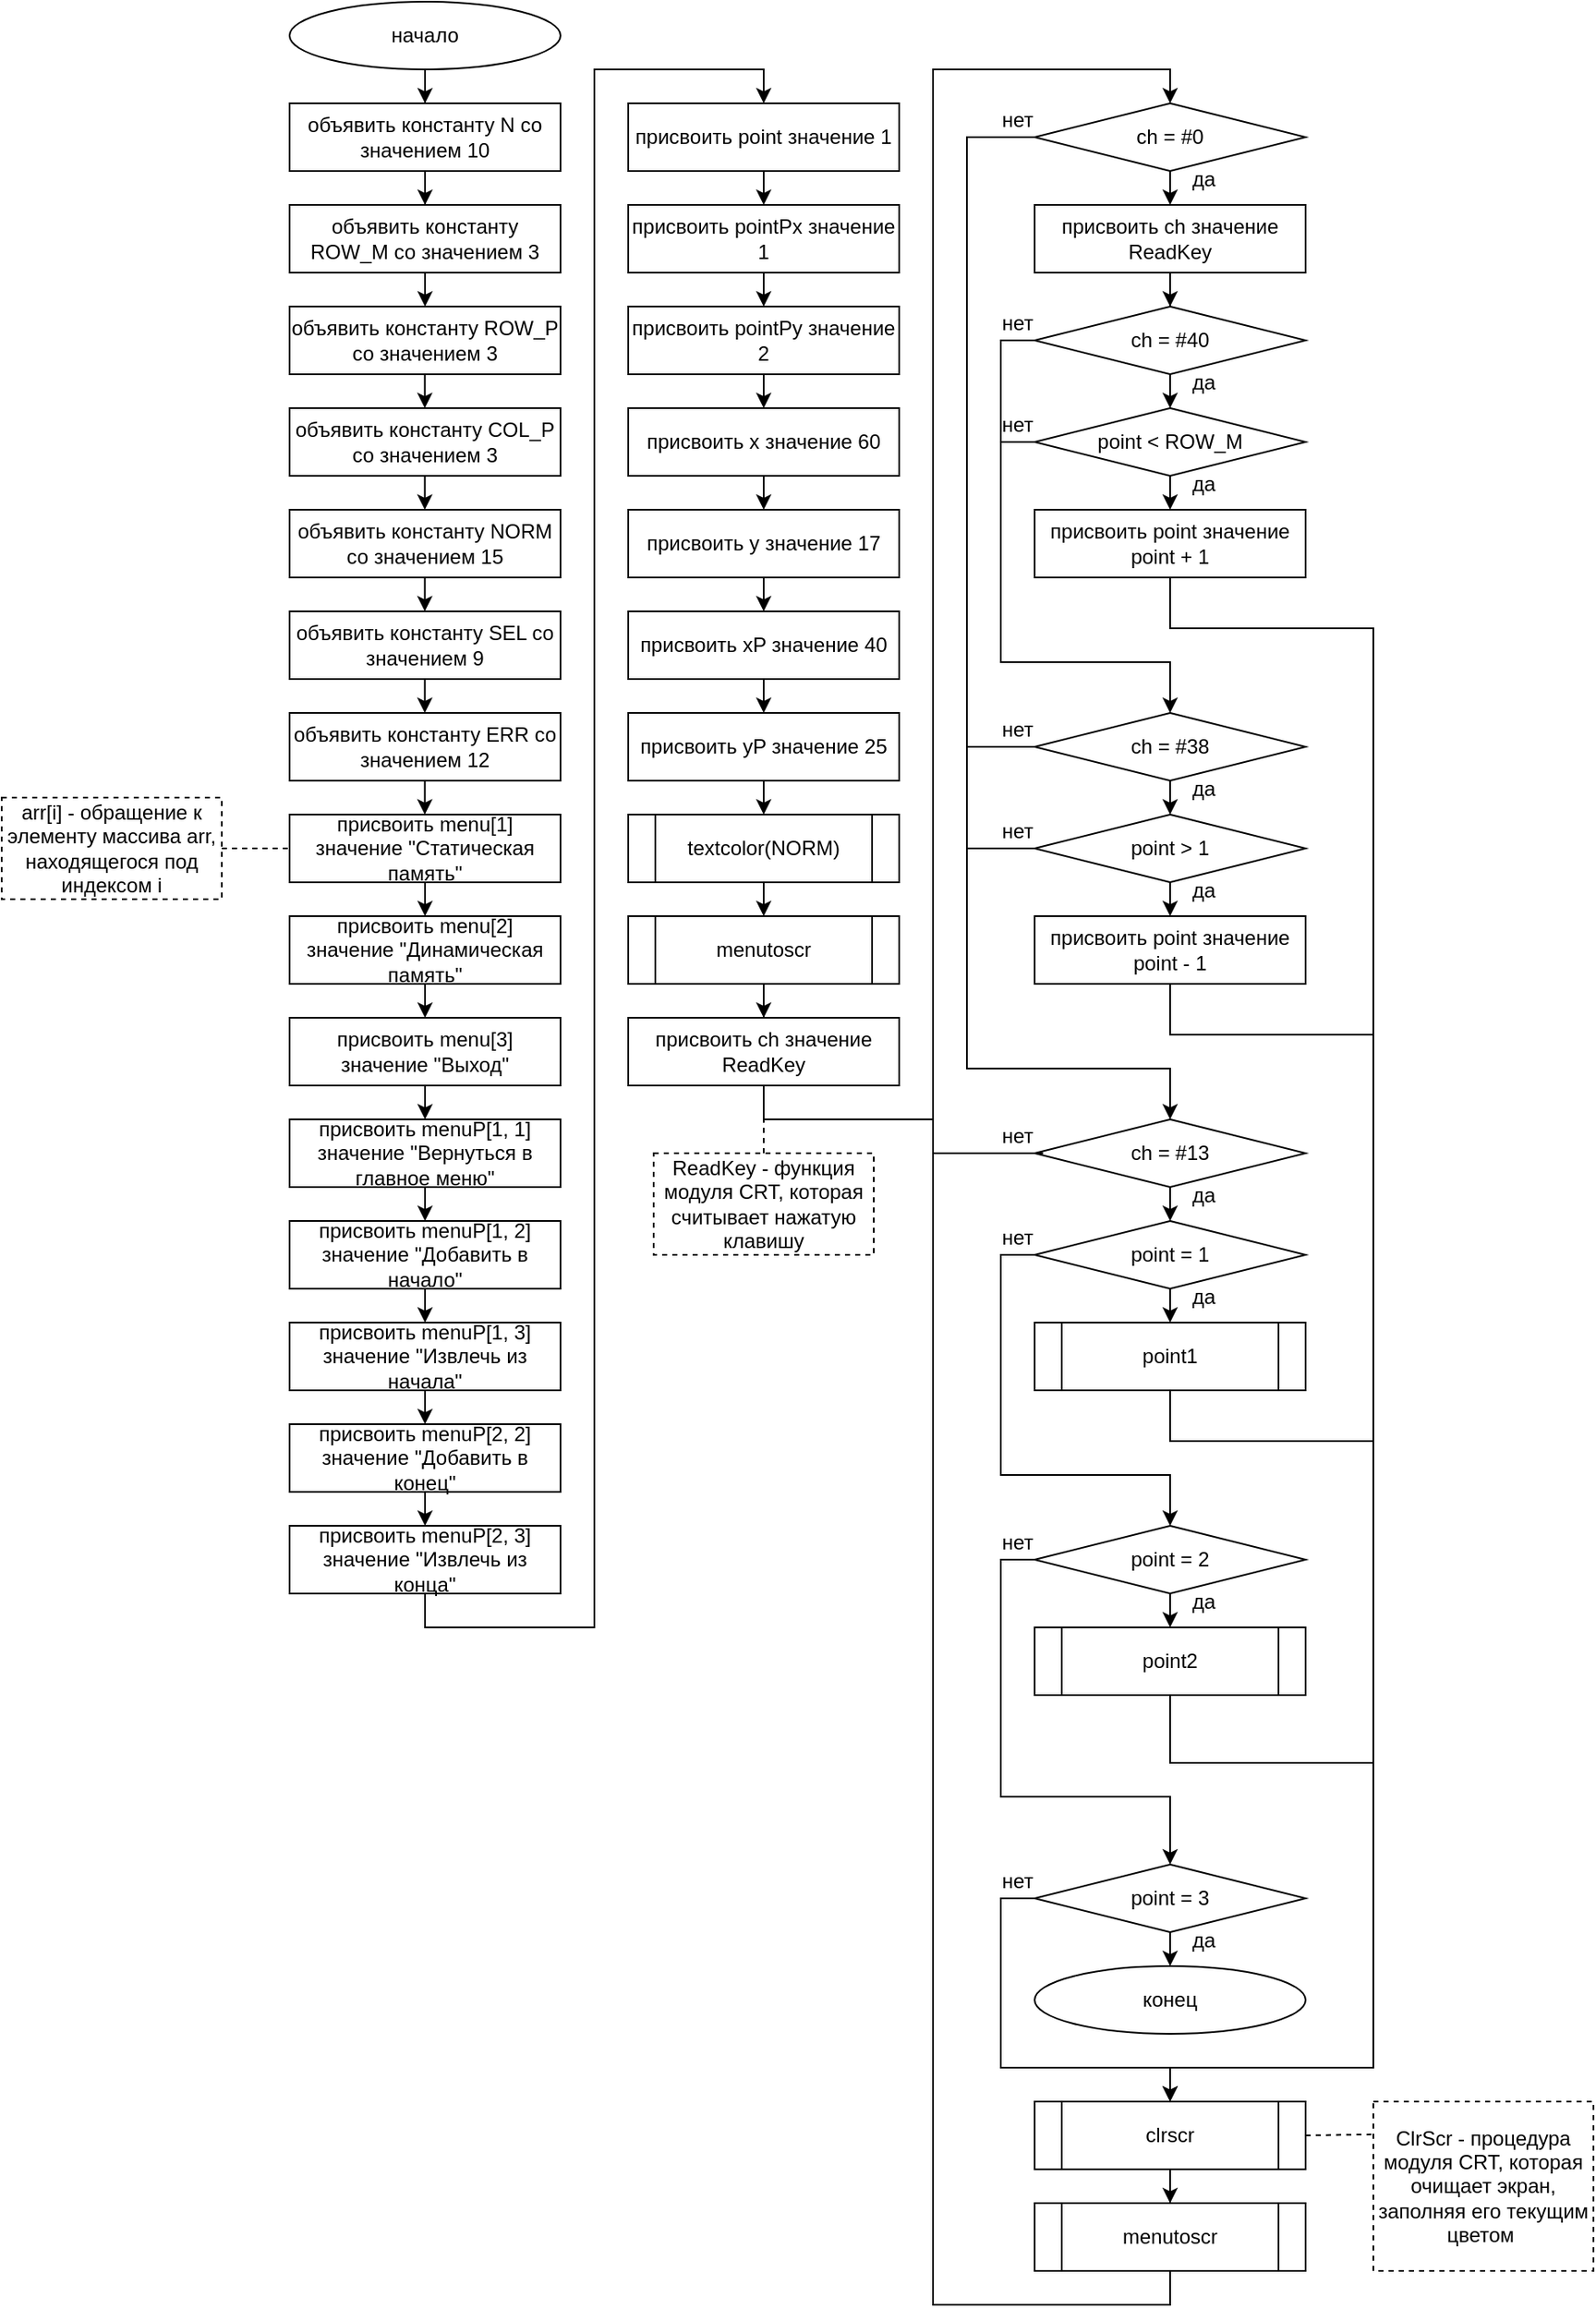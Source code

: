 <mxfile version="24.1.0" type="device" pages="18">
  <diagram name="body" id="qegP8OdeKPyOyvbOSeJn">
    <mxGraphModel dx="1861" dy="557" grid="1" gridSize="10" guides="1" tooltips="1" connect="1" arrows="1" fold="1" page="1" pageScale="1" pageWidth="827" pageHeight="1169" math="0" shadow="0">
      <root>
        <mxCell id="0" />
        <mxCell id="1" parent="0" />
        <mxCell id="WobCUiSfF22RSdec92t2-44" value="" style="edgeStyle=orthogonalEdgeStyle;rounded=0;orthogonalLoop=1;jettySize=auto;html=1;" parent="1" source="WobCUiSfF22RSdec92t2-1" target="WobCUiSfF22RSdec92t2-43" edge="1">
          <mxGeometry relative="1" as="geometry" />
        </mxCell>
        <mxCell id="WobCUiSfF22RSdec92t2-1" value="начало" style="ellipse;whiteSpace=wrap;html=1;" parent="1" vertex="1">
          <mxGeometry x="120" y="160" width="160" height="40" as="geometry" />
        </mxCell>
        <mxCell id="WobCUiSfF22RSdec92t2-6" value="присвоить menu[1] значение &quot;Статическая память&quot;" style="rounded=0;whiteSpace=wrap;html=1;" parent="1" vertex="1">
          <mxGeometry x="120" y="640" width="160" height="40" as="geometry" />
        </mxCell>
        <mxCell id="WobCUiSfF22RSdec92t2-7" value="" style="edgeStyle=orthogonalEdgeStyle;rounded=0;orthogonalLoop=1;jettySize=auto;html=1;entryX=0.5;entryY=0;entryDx=0;entryDy=0;" parent="1" target="WobCUiSfF22RSdec92t2-8" edge="1">
          <mxGeometry relative="1" as="geometry">
            <mxPoint x="200" y="680" as="sourcePoint" />
            <mxPoint x="220" y="700" as="targetPoint" />
          </mxGeometry>
        </mxCell>
        <mxCell id="WobCUiSfF22RSdec92t2-8" value="присвоить menu[2] значение &quot;Динамическая память&quot;" style="rounded=0;whiteSpace=wrap;html=1;" parent="1" vertex="1">
          <mxGeometry x="120" y="700" width="160" height="40" as="geometry" />
        </mxCell>
        <mxCell id="WobCUiSfF22RSdec92t2-10" value="" style="edgeStyle=orthogonalEdgeStyle;rounded=0;orthogonalLoop=1;jettySize=auto;html=1;entryX=0.5;entryY=0;entryDx=0;entryDy=0;" parent="1" target="WobCUiSfF22RSdec92t2-11" edge="1">
          <mxGeometry relative="1" as="geometry">
            <mxPoint x="200" y="740" as="sourcePoint" />
            <mxPoint x="220" y="760" as="targetPoint" />
          </mxGeometry>
        </mxCell>
        <mxCell id="WobCUiSfF22RSdec92t2-11" value="присвоить menu[3] значение &quot;Выход&quot;" style="rounded=0;whiteSpace=wrap;html=1;" parent="1" vertex="1">
          <mxGeometry x="120" y="760" width="160" height="40" as="geometry" />
        </mxCell>
        <mxCell id="WobCUiSfF22RSdec92t2-12" value="" style="edgeStyle=orthogonalEdgeStyle;rounded=0;orthogonalLoop=1;jettySize=auto;html=1;entryX=0.5;entryY=0;entryDx=0;entryDy=0;" parent="1" target="WobCUiSfF22RSdec92t2-13" edge="1">
          <mxGeometry relative="1" as="geometry">
            <mxPoint x="200" y="800" as="sourcePoint" />
            <mxPoint x="220" y="820" as="targetPoint" />
          </mxGeometry>
        </mxCell>
        <mxCell id="WobCUiSfF22RSdec92t2-13" value="присвоить menuP[1, 1] значение &quot;Вернуться в главное меню&quot;" style="rounded=0;whiteSpace=wrap;html=1;" parent="1" vertex="1">
          <mxGeometry x="120" y="820" width="160" height="40" as="geometry" />
        </mxCell>
        <mxCell id="WobCUiSfF22RSdec92t2-14" value="" style="edgeStyle=orthogonalEdgeStyle;rounded=0;orthogonalLoop=1;jettySize=auto;html=1;entryX=0.5;entryY=0;entryDx=0;entryDy=0;" parent="1" target="WobCUiSfF22RSdec92t2-15" edge="1">
          <mxGeometry relative="1" as="geometry">
            <mxPoint x="200" y="860" as="sourcePoint" />
            <mxPoint x="220" y="880" as="targetPoint" />
          </mxGeometry>
        </mxCell>
        <mxCell id="WobCUiSfF22RSdec92t2-15" value="присвоить menuP[1, 2] значение &quot;Добавить в начало&quot;" style="rounded=0;whiteSpace=wrap;html=1;" parent="1" vertex="1">
          <mxGeometry x="120" y="880" width="160" height="40" as="geometry" />
        </mxCell>
        <mxCell id="WobCUiSfF22RSdec92t2-16" value="" style="edgeStyle=orthogonalEdgeStyle;rounded=0;orthogonalLoop=1;jettySize=auto;html=1;entryX=0.5;entryY=0;entryDx=0;entryDy=0;" parent="1" target="WobCUiSfF22RSdec92t2-17" edge="1">
          <mxGeometry relative="1" as="geometry">
            <mxPoint x="200" y="920" as="sourcePoint" />
            <mxPoint x="220" y="940" as="targetPoint" />
          </mxGeometry>
        </mxCell>
        <mxCell id="WobCUiSfF22RSdec92t2-17" value="присвоить menuP[1, 3] значение &quot;Извлечь из начала&quot;" style="rounded=0;whiteSpace=wrap;html=1;" parent="1" vertex="1">
          <mxGeometry x="120" y="940" width="160" height="40" as="geometry" />
        </mxCell>
        <mxCell id="WobCUiSfF22RSdec92t2-18" value="" style="edgeStyle=orthogonalEdgeStyle;rounded=0;orthogonalLoop=1;jettySize=auto;html=1;entryX=0.5;entryY=0;entryDx=0;entryDy=0;" parent="1" target="WobCUiSfF22RSdec92t2-19" edge="1">
          <mxGeometry relative="1" as="geometry">
            <mxPoint x="200" y="980" as="sourcePoint" />
            <mxPoint x="220" y="1000" as="targetPoint" />
          </mxGeometry>
        </mxCell>
        <mxCell id="WobCUiSfF22RSdec92t2-19" value="присвоить menuP[2, 2] значение &quot;Добавить в конец&quot;" style="rounded=0;whiteSpace=wrap;html=1;" parent="1" vertex="1">
          <mxGeometry x="120" y="1000" width="160" height="40" as="geometry" />
        </mxCell>
        <mxCell id="WobCUiSfF22RSdec92t2-20" value="" style="edgeStyle=orthogonalEdgeStyle;rounded=0;orthogonalLoop=1;jettySize=auto;html=1;entryX=0.5;entryY=0;entryDx=0;entryDy=0;" parent="1" target="WobCUiSfF22RSdec92t2-21" edge="1">
          <mxGeometry relative="1" as="geometry">
            <mxPoint x="200" y="1040" as="sourcePoint" />
            <mxPoint x="220" y="1060" as="targetPoint" />
          </mxGeometry>
        </mxCell>
        <mxCell id="WobCUiSfF22RSdec92t2-38" style="edgeStyle=orthogonalEdgeStyle;rounded=0;orthogonalLoop=1;jettySize=auto;html=1;exitX=0.5;exitY=1;exitDx=0;exitDy=0;entryX=0.5;entryY=0;entryDx=0;entryDy=0;" parent="1" source="WobCUiSfF22RSdec92t2-21" target="WobCUiSfF22RSdec92t2-23" edge="1">
          <mxGeometry relative="1" as="geometry" />
        </mxCell>
        <mxCell id="WobCUiSfF22RSdec92t2-21" value="присвоить menuP[2, 3] значение &quot;Извлечь из конца&quot;" style="rounded=0;whiteSpace=wrap;html=1;" parent="1" vertex="1">
          <mxGeometry x="120" y="1060" width="160" height="40" as="geometry" />
        </mxCell>
        <mxCell id="WobCUiSfF22RSdec92t2-23" value="присвоить point значение 1" style="rounded=0;whiteSpace=wrap;html=1;" parent="1" vertex="1">
          <mxGeometry x="320" y="220" width="160" height="40" as="geometry" />
        </mxCell>
        <mxCell id="WobCUiSfF22RSdec92t2-24" value="" style="edgeStyle=orthogonalEdgeStyle;rounded=0;orthogonalLoop=1;jettySize=auto;html=1;entryX=0.5;entryY=0;entryDx=0;entryDy=0;" parent="1" target="WobCUiSfF22RSdec92t2-25" edge="1">
          <mxGeometry relative="1" as="geometry">
            <mxPoint x="400" y="260" as="sourcePoint" />
            <mxPoint x="420" y="280" as="targetPoint" />
          </mxGeometry>
        </mxCell>
        <mxCell id="WobCUiSfF22RSdec92t2-25" value="присвоить pointPx значение 1" style="rounded=0;whiteSpace=wrap;html=1;" parent="1" vertex="1">
          <mxGeometry x="320" y="280" width="160" height="40" as="geometry" />
        </mxCell>
        <mxCell id="WobCUiSfF22RSdec92t2-26" value="" style="edgeStyle=orthogonalEdgeStyle;rounded=0;orthogonalLoop=1;jettySize=auto;html=1;entryX=0.5;entryY=0;entryDx=0;entryDy=0;" parent="1" target="WobCUiSfF22RSdec92t2-27" edge="1">
          <mxGeometry relative="1" as="geometry">
            <mxPoint x="400" y="320" as="sourcePoint" />
            <mxPoint x="420" y="340" as="targetPoint" />
          </mxGeometry>
        </mxCell>
        <mxCell id="WobCUiSfF22RSdec92t2-27" value="присвоить pointPy значение 2" style="rounded=0;whiteSpace=wrap;html=1;" parent="1" vertex="1">
          <mxGeometry x="320" y="340" width="160" height="40" as="geometry" />
        </mxCell>
        <mxCell id="WobCUiSfF22RSdec92t2-28" value="" style="edgeStyle=orthogonalEdgeStyle;rounded=0;orthogonalLoop=1;jettySize=auto;html=1;entryX=0.5;entryY=0;entryDx=0;entryDy=0;" parent="1" target="WobCUiSfF22RSdec92t2-29" edge="1">
          <mxGeometry relative="1" as="geometry">
            <mxPoint x="400" y="380" as="sourcePoint" />
            <mxPoint x="420" y="400" as="targetPoint" />
          </mxGeometry>
        </mxCell>
        <mxCell id="WobCUiSfF22RSdec92t2-29" value="присвоить x значение 60" style="rounded=0;whiteSpace=wrap;html=1;" parent="1" vertex="1">
          <mxGeometry x="320" y="400" width="160" height="40" as="geometry" />
        </mxCell>
        <mxCell id="WobCUiSfF22RSdec92t2-30" value="" style="edgeStyle=orthogonalEdgeStyle;rounded=0;orthogonalLoop=1;jettySize=auto;html=1;entryX=0.5;entryY=0;entryDx=0;entryDy=0;" parent="1" target="WobCUiSfF22RSdec92t2-31" edge="1">
          <mxGeometry relative="1" as="geometry">
            <mxPoint x="400" y="440" as="sourcePoint" />
            <mxPoint x="420" y="460" as="targetPoint" />
          </mxGeometry>
        </mxCell>
        <mxCell id="WobCUiSfF22RSdec92t2-31" value="присвоить y значение 17" style="rounded=0;whiteSpace=wrap;html=1;" parent="1" vertex="1">
          <mxGeometry x="320" y="460" width="160" height="40" as="geometry" />
        </mxCell>
        <mxCell id="WobCUiSfF22RSdec92t2-32" value="" style="edgeStyle=orthogonalEdgeStyle;rounded=0;orthogonalLoop=1;jettySize=auto;html=1;entryX=0.5;entryY=0;entryDx=0;entryDy=0;" parent="1" target="WobCUiSfF22RSdec92t2-33" edge="1">
          <mxGeometry relative="1" as="geometry">
            <mxPoint x="400" y="500" as="sourcePoint" />
            <mxPoint x="420" y="520" as="targetPoint" />
          </mxGeometry>
        </mxCell>
        <mxCell id="WobCUiSfF22RSdec92t2-33" value="присвоить xP значение 40" style="rounded=0;whiteSpace=wrap;html=1;" parent="1" vertex="1">
          <mxGeometry x="320" y="520" width="160" height="40" as="geometry" />
        </mxCell>
        <mxCell id="WobCUiSfF22RSdec92t2-34" value="" style="edgeStyle=orthogonalEdgeStyle;rounded=0;orthogonalLoop=1;jettySize=auto;html=1;entryX=0.5;entryY=0;entryDx=0;entryDy=0;" parent="1" target="WobCUiSfF22RSdec92t2-35" edge="1">
          <mxGeometry relative="1" as="geometry">
            <mxPoint x="400" y="560" as="sourcePoint" />
            <mxPoint x="420" y="580" as="targetPoint" />
          </mxGeometry>
        </mxCell>
        <mxCell id="WobCUiSfF22RSdec92t2-35" value="присвоить yP значение 25" style="rounded=0;whiteSpace=wrap;html=1;" parent="1" vertex="1">
          <mxGeometry x="320" y="580" width="160" height="40" as="geometry" />
        </mxCell>
        <mxCell id="WobCUiSfF22RSdec92t2-36" value="" style="edgeStyle=orthogonalEdgeStyle;rounded=0;orthogonalLoop=1;jettySize=auto;html=1;entryX=0.5;entryY=0;entryDx=0;entryDy=0;" parent="1" edge="1">
          <mxGeometry relative="1" as="geometry">
            <mxPoint x="400" y="620" as="sourcePoint" />
            <mxPoint x="400" y="640" as="targetPoint" />
          </mxGeometry>
        </mxCell>
        <mxCell id="WobCUiSfF22RSdec92t2-39" value="textcolor(NORM)" style="shape=process;whiteSpace=wrap;html=1;backgroundOutline=1;" parent="1" vertex="1">
          <mxGeometry x="320" y="640" width="160" height="40" as="geometry" />
        </mxCell>
        <mxCell id="WobCUiSfF22RSdec92t2-40" value="" style="edgeStyle=orthogonalEdgeStyle;rounded=0;orthogonalLoop=1;jettySize=auto;html=1;entryX=0.5;entryY=0;entryDx=0;entryDy=0;" parent="1" edge="1">
          <mxGeometry relative="1" as="geometry">
            <mxPoint x="400" y="680" as="sourcePoint" />
            <mxPoint x="400" y="700" as="targetPoint" />
          </mxGeometry>
        </mxCell>
        <mxCell id="WobCUiSfF22RSdec92t2-76" value="" style="edgeStyle=orthogonalEdgeStyle;rounded=0;orthogonalLoop=1;jettySize=auto;html=1;" parent="1" source="WobCUiSfF22RSdec92t2-41" target="WobCUiSfF22RSdec92t2-75" edge="1">
          <mxGeometry relative="1" as="geometry" />
        </mxCell>
        <mxCell id="WobCUiSfF22RSdec92t2-41" value="menutoscr" style="shape=process;whiteSpace=wrap;html=1;backgroundOutline=1;" parent="1" vertex="1">
          <mxGeometry x="320" y="700" width="160" height="40" as="geometry" />
        </mxCell>
        <mxCell id="WobCUiSfF22RSdec92t2-56" value="" style="edgeStyle=orthogonalEdgeStyle;rounded=0;orthogonalLoop=1;jettySize=auto;html=1;" parent="1" source="WobCUiSfF22RSdec92t2-43" target="WobCUiSfF22RSdec92t2-55" edge="1">
          <mxGeometry relative="1" as="geometry" />
        </mxCell>
        <mxCell id="WobCUiSfF22RSdec92t2-43" value="объявить константу N со значением 10" style="rounded=0;whiteSpace=wrap;html=1;" parent="1" vertex="1">
          <mxGeometry x="120" y="220" width="160" height="40" as="geometry" />
        </mxCell>
        <mxCell id="WobCUiSfF22RSdec92t2-55" value="объявить константу ROW_M со значением 3" style="rounded=0;whiteSpace=wrap;html=1;" parent="1" vertex="1">
          <mxGeometry x="120" y="280" width="160" height="40" as="geometry" />
        </mxCell>
        <mxCell id="WobCUiSfF22RSdec92t2-59" value="объявить константу ROW_P со значением 3" style="rounded=0;whiteSpace=wrap;html=1;" parent="1" vertex="1">
          <mxGeometry x="120" y="340" width="160" height="40" as="geometry" />
        </mxCell>
        <mxCell id="WobCUiSfF22RSdec92t2-60" value="объявить константу COL_P со значением 3" style="rounded=0;whiteSpace=wrap;html=1;" parent="1" vertex="1">
          <mxGeometry x="120" y="400" width="160" height="40" as="geometry" />
        </mxCell>
        <mxCell id="WobCUiSfF22RSdec92t2-61" value="объявить константу NORM со значением 15" style="rounded=0;whiteSpace=wrap;html=1;" parent="1" vertex="1">
          <mxGeometry x="120" y="460" width="160" height="40" as="geometry" />
        </mxCell>
        <mxCell id="WobCUiSfF22RSdec92t2-62" value="объявить константу SEL со значением 9" style="rounded=0;whiteSpace=wrap;html=1;" parent="1" vertex="1">
          <mxGeometry x="120" y="520" width="160" height="40" as="geometry" />
        </mxCell>
        <mxCell id="WobCUiSfF22RSdec92t2-63" value="объявить константу ERR со значением 12" style="rounded=0;whiteSpace=wrap;html=1;" parent="1" vertex="1">
          <mxGeometry x="120" y="580" width="160" height="40" as="geometry" />
        </mxCell>
        <mxCell id="WobCUiSfF22RSdec92t2-65" value="" style="endArrow=classic;html=1;rounded=0;exitX=0.5;exitY=1;exitDx=0;exitDy=0;entryX=0.5;entryY=0;entryDx=0;entryDy=0;" parent="1" source="WobCUiSfF22RSdec92t2-55" target="WobCUiSfF22RSdec92t2-59" edge="1">
          <mxGeometry width="50" height="50" relative="1" as="geometry">
            <mxPoint x="240" y="430" as="sourcePoint" />
            <mxPoint x="290" y="380" as="targetPoint" />
          </mxGeometry>
        </mxCell>
        <mxCell id="WobCUiSfF22RSdec92t2-66" value="" style="endArrow=classic;html=1;rounded=0;exitX=0.5;exitY=1;exitDx=0;exitDy=0;entryX=0.5;entryY=0;entryDx=0;entryDy=0;" parent="1" edge="1">
          <mxGeometry width="50" height="50" relative="1" as="geometry">
            <mxPoint x="199.86" y="380" as="sourcePoint" />
            <mxPoint x="199.86" y="400" as="targetPoint" />
          </mxGeometry>
        </mxCell>
        <mxCell id="WobCUiSfF22RSdec92t2-67" value="" style="endArrow=classic;html=1;rounded=0;exitX=0.5;exitY=1;exitDx=0;exitDy=0;entryX=0.5;entryY=0;entryDx=0;entryDy=0;" parent="1" edge="1">
          <mxGeometry width="50" height="50" relative="1" as="geometry">
            <mxPoint x="199.86" y="440" as="sourcePoint" />
            <mxPoint x="199.86" y="460" as="targetPoint" />
          </mxGeometry>
        </mxCell>
        <mxCell id="WobCUiSfF22RSdec92t2-68" value="" style="endArrow=classic;html=1;rounded=0;exitX=0.5;exitY=1;exitDx=0;exitDy=0;entryX=0.5;entryY=0;entryDx=0;entryDy=0;" parent="1" edge="1">
          <mxGeometry width="50" height="50" relative="1" as="geometry">
            <mxPoint x="199.86" y="500" as="sourcePoint" />
            <mxPoint x="199.86" y="520" as="targetPoint" />
          </mxGeometry>
        </mxCell>
        <mxCell id="WobCUiSfF22RSdec92t2-69" value="" style="endArrow=classic;html=1;rounded=0;exitX=0.5;exitY=1;exitDx=0;exitDy=0;entryX=0.5;entryY=0;entryDx=0;entryDy=0;" parent="1" edge="1">
          <mxGeometry width="50" height="50" relative="1" as="geometry">
            <mxPoint x="199.86" y="560" as="sourcePoint" />
            <mxPoint x="199.86" y="580" as="targetPoint" />
          </mxGeometry>
        </mxCell>
        <mxCell id="WobCUiSfF22RSdec92t2-70" value="" style="endArrow=classic;html=1;rounded=0;exitX=0.5;exitY=1;exitDx=0;exitDy=0;entryX=0.5;entryY=0;entryDx=0;entryDy=0;" parent="1" edge="1">
          <mxGeometry width="50" height="50" relative="1" as="geometry">
            <mxPoint x="199.86" y="620" as="sourcePoint" />
            <mxPoint x="199.86" y="640" as="targetPoint" />
          </mxGeometry>
        </mxCell>
        <mxCell id="WobCUiSfF22RSdec92t2-94" style="edgeStyle=orthogonalEdgeStyle;rounded=0;orthogonalLoop=1;jettySize=auto;html=1;exitX=0.5;exitY=1;exitDx=0;exitDy=0;entryX=0.5;entryY=0;entryDx=0;entryDy=0;" parent="1" source="WobCUiSfF22RSdec92t2-75" target="WobCUiSfF22RSdec92t2-77" edge="1">
          <mxGeometry relative="1" as="geometry">
            <Array as="points">
              <mxPoint x="400" y="820" />
              <mxPoint x="500" y="820" />
              <mxPoint x="500" y="200" />
              <mxPoint x="640" y="200" />
            </Array>
          </mxGeometry>
        </mxCell>
        <mxCell id="WobCUiSfF22RSdec92t2-75" value="присвоить ch значение ReadKey" style="rounded=0;whiteSpace=wrap;html=1;" parent="1" vertex="1">
          <mxGeometry x="320" y="760" width="160" height="40" as="geometry" />
        </mxCell>
        <mxCell id="WobCUiSfF22RSdec92t2-105" style="edgeStyle=orthogonalEdgeStyle;rounded=0;orthogonalLoop=1;jettySize=auto;html=1;exitX=0;exitY=0.5;exitDx=0;exitDy=0;entryX=0.5;entryY=0;entryDx=0;entryDy=0;" parent="1" source="WobCUiSfF22RSdec92t2-77" target="WobCUiSfF22RSdec92t2-95" edge="1">
          <mxGeometry relative="1" as="geometry">
            <Array as="points">
              <mxPoint x="520" y="240" />
              <mxPoint x="520" y="790" />
              <mxPoint x="640" y="790" />
            </Array>
          </mxGeometry>
        </mxCell>
        <mxCell id="Qk5bOUdMWcaxDpDOylWR-2" style="edgeStyle=orthogonalEdgeStyle;rounded=0;orthogonalLoop=1;jettySize=auto;html=1;exitX=0.5;exitY=1;exitDx=0;exitDy=0;entryX=0.5;entryY=0;entryDx=0;entryDy=0;" parent="1" source="WobCUiSfF22RSdec92t2-77" target="WobCUiSfF22RSdec92t2-78" edge="1">
          <mxGeometry relative="1" as="geometry" />
        </mxCell>
        <mxCell id="WobCUiSfF22RSdec92t2-77" value="ch = #0" style="rhombus;whiteSpace=wrap;html=1;" parent="1" vertex="1">
          <mxGeometry x="560" y="220" width="160" height="40" as="geometry" />
        </mxCell>
        <mxCell id="WobCUiSfF22RSdec92t2-81" value="" style="edgeStyle=orthogonalEdgeStyle;rounded=0;orthogonalLoop=1;jettySize=auto;html=1;" parent="1" source="WobCUiSfF22RSdec92t2-78" target="WobCUiSfF22RSdec92t2-80" edge="1">
          <mxGeometry relative="1" as="geometry" />
        </mxCell>
        <mxCell id="WobCUiSfF22RSdec92t2-78" value="присвоить ch значение ReadKey" style="rounded=0;whiteSpace=wrap;html=1;" parent="1" vertex="1">
          <mxGeometry x="560" y="280" width="160" height="40" as="geometry" />
        </mxCell>
        <mxCell id="WobCUiSfF22RSdec92t2-91" style="edgeStyle=orthogonalEdgeStyle;rounded=0;orthogonalLoop=1;jettySize=auto;html=1;exitX=0;exitY=0.5;exitDx=0;exitDy=0;entryX=0.5;entryY=0;entryDx=0;entryDy=0;" parent="1" source="WobCUiSfF22RSdec92t2-80" target="WobCUiSfF22RSdec92t2-87" edge="1">
          <mxGeometry relative="1" as="geometry">
            <Array as="points">
              <mxPoint x="540" y="360" />
              <mxPoint x="540" y="550" />
              <mxPoint x="640" y="550" />
            </Array>
          </mxGeometry>
        </mxCell>
        <mxCell id="Qk5bOUdMWcaxDpDOylWR-3" style="edgeStyle=orthogonalEdgeStyle;rounded=0;orthogonalLoop=1;jettySize=auto;html=1;exitX=0.5;exitY=1;exitDx=0;exitDy=0;entryX=0.5;entryY=0;entryDx=0;entryDy=0;" parent="1" source="WobCUiSfF22RSdec92t2-80" target="WobCUiSfF22RSdec92t2-82" edge="1">
          <mxGeometry relative="1" as="geometry" />
        </mxCell>
        <mxCell id="WobCUiSfF22RSdec92t2-80" value="ch = #40" style="rhombus;whiteSpace=wrap;html=1;" parent="1" vertex="1">
          <mxGeometry x="560" y="340" width="160" height="40" as="geometry" />
        </mxCell>
        <mxCell id="Qk5bOUdMWcaxDpDOylWR-5" style="edgeStyle=orthogonalEdgeStyle;rounded=0;orthogonalLoop=1;jettySize=auto;html=1;exitX=0.5;exitY=1;exitDx=0;exitDy=0;entryX=0.5;entryY=0;entryDx=0;entryDy=0;" parent="1" source="WobCUiSfF22RSdec92t2-82" target="WobCUiSfF22RSdec92t2-84" edge="1">
          <mxGeometry relative="1" as="geometry" />
        </mxCell>
        <mxCell id="WobCUiSfF22RSdec92t2-82" value="point &amp;lt; ROW_M" style="rhombus;whiteSpace=wrap;html=1;" parent="1" vertex="1">
          <mxGeometry x="560" y="400" width="160" height="40" as="geometry" />
        </mxCell>
        <mxCell id="WobCUiSfF22RSdec92t2-84" value="присвоить point значение point + 1" style="rounded=0;whiteSpace=wrap;html=1;" parent="1" vertex="1">
          <mxGeometry x="560" y="460" width="160" height="40" as="geometry" />
        </mxCell>
        <mxCell id="Qk5bOUdMWcaxDpDOylWR-7" style="edgeStyle=orthogonalEdgeStyle;rounded=0;orthogonalLoop=1;jettySize=auto;html=1;exitX=0.5;exitY=1;exitDx=0;exitDy=0;entryX=0.5;entryY=0;entryDx=0;entryDy=0;" parent="1" source="WobCUiSfF22RSdec92t2-87" target="WobCUiSfF22RSdec92t2-89" edge="1">
          <mxGeometry relative="1" as="geometry" />
        </mxCell>
        <mxCell id="WobCUiSfF22RSdec92t2-87" value="ch = #38" style="rhombus;whiteSpace=wrap;html=1;" parent="1" vertex="1">
          <mxGeometry x="560" y="580" width="160" height="40" as="geometry" />
        </mxCell>
        <mxCell id="Qk5bOUdMWcaxDpDOylWR-8" style="edgeStyle=orthogonalEdgeStyle;rounded=0;orthogonalLoop=1;jettySize=auto;html=1;exitX=0.5;exitY=1;exitDx=0;exitDy=0;entryX=0.5;entryY=0;entryDx=0;entryDy=0;" parent="1" source="WobCUiSfF22RSdec92t2-89" target="WobCUiSfF22RSdec92t2-90" edge="1">
          <mxGeometry relative="1" as="geometry" />
        </mxCell>
        <mxCell id="WobCUiSfF22RSdec92t2-89" value="point &amp;gt; 1" style="rhombus;whiteSpace=wrap;html=1;" parent="1" vertex="1">
          <mxGeometry x="560" y="640" width="160" height="40" as="geometry" />
        </mxCell>
        <mxCell id="WobCUiSfF22RSdec92t2-90" value="присвоить point значение point - 1" style="rounded=0;whiteSpace=wrap;html=1;" parent="1" vertex="1">
          <mxGeometry x="560" y="700" width="160" height="40" as="geometry" />
        </mxCell>
        <mxCell id="WobCUiSfF22RSdec92t2-93" value="" style="endArrow=none;html=1;rounded=0;entryX=0;entryY=0.5;entryDx=0;entryDy=0;" parent="1" target="WobCUiSfF22RSdec92t2-82" edge="1">
          <mxGeometry width="50" height="50" relative="1" as="geometry">
            <mxPoint x="540" y="420" as="sourcePoint" />
            <mxPoint x="620" y="420" as="targetPoint" />
          </mxGeometry>
        </mxCell>
        <mxCell id="Qk5bOUdMWcaxDpDOylWR-11" style="edgeStyle=orthogonalEdgeStyle;rounded=0;orthogonalLoop=1;jettySize=auto;html=1;exitX=0.5;exitY=1;exitDx=0;exitDy=0;entryX=0.5;entryY=0;entryDx=0;entryDy=0;" parent="1" source="WobCUiSfF22RSdec92t2-95" target="WobCUiSfF22RSdec92t2-96" edge="1">
          <mxGeometry relative="1" as="geometry" />
        </mxCell>
        <mxCell id="WobCUiSfF22RSdec92t2-95" value="ch = #13" style="rhombus;whiteSpace=wrap;html=1;" parent="1" vertex="1">
          <mxGeometry x="560" y="820" width="160" height="40" as="geometry" />
        </mxCell>
        <mxCell id="WobCUiSfF22RSdec92t2-103" style="edgeStyle=orthogonalEdgeStyle;rounded=0;orthogonalLoop=1;jettySize=auto;html=1;exitX=0;exitY=0.5;exitDx=0;exitDy=0;entryX=0.5;entryY=0;entryDx=0;entryDy=0;" parent="1" source="WobCUiSfF22RSdec92t2-96" target="WobCUiSfF22RSdec92t2-98" edge="1">
          <mxGeometry relative="1" as="geometry">
            <Array as="points">
              <mxPoint x="540" y="900" />
              <mxPoint x="540" y="1030" />
              <mxPoint x="640" y="1030" />
            </Array>
          </mxGeometry>
        </mxCell>
        <mxCell id="Qk5bOUdMWcaxDpDOylWR-12" style="edgeStyle=orthogonalEdgeStyle;rounded=0;orthogonalLoop=1;jettySize=auto;html=1;exitX=0.5;exitY=1;exitDx=0;exitDy=0;entryX=0.5;entryY=0;entryDx=0;entryDy=0;" parent="1" source="WobCUiSfF22RSdec92t2-96" target="WobCUiSfF22RSdec92t2-100" edge="1">
          <mxGeometry relative="1" as="geometry" />
        </mxCell>
        <mxCell id="WobCUiSfF22RSdec92t2-96" value="point = 1" style="rhombus;whiteSpace=wrap;html=1;" parent="1" vertex="1">
          <mxGeometry x="560" y="880" width="160" height="40" as="geometry" />
        </mxCell>
        <mxCell id="WobCUiSfF22RSdec92t2-106" style="edgeStyle=orthogonalEdgeStyle;rounded=0;orthogonalLoop=1;jettySize=auto;html=1;exitX=0;exitY=0.5;exitDx=0;exitDy=0;entryX=0.5;entryY=0;entryDx=0;entryDy=0;" parent="1" source="WobCUiSfF22RSdec92t2-98" target="WobCUiSfF22RSdec92t2-99" edge="1">
          <mxGeometry relative="1" as="geometry">
            <Array as="points">
              <mxPoint x="540" y="1080" />
              <mxPoint x="540" y="1220" />
              <mxPoint x="640" y="1220" />
            </Array>
          </mxGeometry>
        </mxCell>
        <mxCell id="Qk5bOUdMWcaxDpDOylWR-15" style="edgeStyle=orthogonalEdgeStyle;rounded=0;orthogonalLoop=1;jettySize=auto;html=1;exitX=0.5;exitY=1;exitDx=0;exitDy=0;entryX=0.5;entryY=0;entryDx=0;entryDy=0;" parent="1" source="WobCUiSfF22RSdec92t2-98" target="WobCUiSfF22RSdec92t2-101" edge="1">
          <mxGeometry relative="1" as="geometry" />
        </mxCell>
        <mxCell id="WobCUiSfF22RSdec92t2-98" value="point = 2" style="rhombus;whiteSpace=wrap;html=1;" parent="1" vertex="1">
          <mxGeometry x="560" y="1060" width="160" height="40" as="geometry" />
        </mxCell>
        <mxCell id="WobCUiSfF22RSdec92t2-115" style="edgeStyle=orthogonalEdgeStyle;rounded=0;orthogonalLoop=1;jettySize=auto;html=1;exitX=0;exitY=0.5;exitDx=0;exitDy=0;entryX=0.5;entryY=0;entryDx=0;entryDy=0;" parent="1" source="WobCUiSfF22RSdec92t2-99" target="WobCUiSfF22RSdec92t2-110" edge="1">
          <mxGeometry relative="1" as="geometry">
            <Array as="points">
              <mxPoint x="540" y="1280" />
              <mxPoint x="540" y="1380" />
              <mxPoint x="640" y="1380" />
            </Array>
          </mxGeometry>
        </mxCell>
        <mxCell id="Qk5bOUdMWcaxDpDOylWR-16" style="edgeStyle=orthogonalEdgeStyle;rounded=0;orthogonalLoop=1;jettySize=auto;html=1;exitX=0.5;exitY=1;exitDx=0;exitDy=0;entryX=0.5;entryY=0;entryDx=0;entryDy=0;" parent="1" source="WobCUiSfF22RSdec92t2-99" target="WobCUiSfF22RSdec92t2-107" edge="1">
          <mxGeometry relative="1" as="geometry" />
        </mxCell>
        <mxCell id="WobCUiSfF22RSdec92t2-99" value="point = 3" style="rhombus;whiteSpace=wrap;html=1;" parent="1" vertex="1">
          <mxGeometry x="560" y="1260" width="160" height="40" as="geometry" />
        </mxCell>
        <mxCell id="WobCUiSfF22RSdec92t2-100" value="point1" style="shape=process;whiteSpace=wrap;html=1;backgroundOutline=1;" parent="1" vertex="1">
          <mxGeometry x="560" y="940" width="160" height="40" as="geometry" />
        </mxCell>
        <mxCell id="WobCUiSfF22RSdec92t2-116" style="edgeStyle=orthogonalEdgeStyle;rounded=0;orthogonalLoop=1;jettySize=auto;html=1;exitX=0.5;exitY=1;exitDx=0;exitDy=0;entryX=0.5;entryY=0;entryDx=0;entryDy=0;" parent="1" source="WobCUiSfF22RSdec92t2-101" target="WobCUiSfF22RSdec92t2-110" edge="1">
          <mxGeometry relative="1" as="geometry">
            <Array as="points">
              <mxPoint x="640" y="1200" />
              <mxPoint x="760" y="1200" />
              <mxPoint x="760" y="1380" />
              <mxPoint x="640" y="1380" />
            </Array>
          </mxGeometry>
        </mxCell>
        <mxCell id="WobCUiSfF22RSdec92t2-101" value="point2" style="shape=process;whiteSpace=wrap;html=1;backgroundOutline=1;" parent="1" vertex="1">
          <mxGeometry x="560" y="1120" width="160" height="40" as="geometry" />
        </mxCell>
        <mxCell id="WobCUiSfF22RSdec92t2-107" value="конец" style="ellipse;whiteSpace=wrap;html=1;" parent="1" vertex="1">
          <mxGeometry x="560" y="1320" width="160" height="40" as="geometry" />
        </mxCell>
        <mxCell id="WobCUiSfF22RSdec92t2-109" value="menutoscr" style="shape=process;whiteSpace=wrap;html=1;backgroundOutline=1;" parent="1" vertex="1">
          <mxGeometry x="560" y="1460" width="160" height="40" as="geometry" />
        </mxCell>
        <mxCell id="WobCUiSfF22RSdec92t2-114" value="" style="edgeStyle=orthogonalEdgeStyle;rounded=0;orthogonalLoop=1;jettySize=auto;html=1;" parent="1" source="WobCUiSfF22RSdec92t2-110" target="WobCUiSfF22RSdec92t2-109" edge="1">
          <mxGeometry relative="1" as="geometry" />
        </mxCell>
        <mxCell id="WobCUiSfF22RSdec92t2-110" value="clrscr" style="shape=process;whiteSpace=wrap;html=1;backgroundOutline=1;" parent="1" vertex="1">
          <mxGeometry x="560" y="1400" width="160" height="40" as="geometry" />
        </mxCell>
        <mxCell id="WobCUiSfF22RSdec92t2-113" value="" style="endArrow=none;html=1;rounded=0;entryX=0.5;entryY=1;entryDx=0;entryDy=0;" parent="1" target="WobCUiSfF22RSdec92t2-109" edge="1">
          <mxGeometry width="50" height="50" relative="1" as="geometry">
            <mxPoint x="500" y="820" as="sourcePoint" />
            <mxPoint x="470" y="1470" as="targetPoint" />
            <Array as="points">
              <mxPoint x="500" y="1520" />
              <mxPoint x="640" y="1520" />
            </Array>
          </mxGeometry>
        </mxCell>
        <mxCell id="WobCUiSfF22RSdec92t2-119" value="" style="endArrow=none;html=1;rounded=0;entryX=0.5;entryY=1;entryDx=0;entryDy=0;" parent="1" target="WobCUiSfF22RSdec92t2-100" edge="1">
          <mxGeometry width="50" height="50" relative="1" as="geometry">
            <mxPoint x="760" y="1200" as="sourcePoint" />
            <mxPoint x="520" y="1120" as="targetPoint" />
            <Array as="points">
              <mxPoint x="760" y="1010" />
              <mxPoint x="640" y="1010" />
            </Array>
          </mxGeometry>
        </mxCell>
        <mxCell id="WobCUiSfF22RSdec92t2-120" value="" style="endArrow=none;html=1;rounded=0;entryX=0.5;entryY=1;entryDx=0;entryDy=0;" parent="1" target="WobCUiSfF22RSdec92t2-90" edge="1">
          <mxGeometry width="50" height="50" relative="1" as="geometry">
            <mxPoint x="760" y="1010" as="sourcePoint" />
            <mxPoint x="520" y="820" as="targetPoint" />
            <Array as="points">
              <mxPoint x="760" y="770" />
              <mxPoint x="640" y="770" />
            </Array>
          </mxGeometry>
        </mxCell>
        <mxCell id="WobCUiSfF22RSdec92t2-121" value="" style="endArrow=none;html=1;rounded=0;entryX=0.5;entryY=1;entryDx=0;entryDy=0;" parent="1" edge="1">
          <mxGeometry width="50" height="50" relative="1" as="geometry">
            <mxPoint x="760" y="770" as="sourcePoint" />
            <mxPoint x="640" y="500" as="targetPoint" />
            <Array as="points">
              <mxPoint x="760" y="530" />
              <mxPoint x="640" y="530" />
            </Array>
          </mxGeometry>
        </mxCell>
        <mxCell id="ru6gbItCtdMFtmp6voCK-1" value="нет" style="text;html=1;align=center;verticalAlign=middle;whiteSpace=wrap;rounded=0;" parent="1" vertex="1">
          <mxGeometry x="520" y="220" width="60" height="20" as="geometry" />
        </mxCell>
        <mxCell id="ru6gbItCtdMFtmp6voCK-2" value="да" style="text;html=1;align=center;verticalAlign=middle;whiteSpace=wrap;rounded=0;" parent="1" vertex="1">
          <mxGeometry x="640" y="250" width="40" height="30" as="geometry" />
        </mxCell>
        <mxCell id="ru6gbItCtdMFtmp6voCK-3" value="нет" style="text;html=1;align=center;verticalAlign=middle;whiteSpace=wrap;rounded=0;" parent="1" vertex="1">
          <mxGeometry x="520" y="340" width="60" height="20" as="geometry" />
        </mxCell>
        <mxCell id="ru6gbItCtdMFtmp6voCK-5" value="нет" style="text;html=1;align=center;verticalAlign=middle;whiteSpace=wrap;rounded=0;" parent="1" vertex="1">
          <mxGeometry x="520" y="400" width="60" height="20" as="geometry" />
        </mxCell>
        <mxCell id="ru6gbItCtdMFtmp6voCK-7" value="нет" style="text;html=1;align=center;verticalAlign=middle;whiteSpace=wrap;rounded=0;" parent="1" vertex="1">
          <mxGeometry x="520" y="580" width="60" height="20" as="geometry" />
        </mxCell>
        <mxCell id="ru6gbItCtdMFtmp6voCK-9" value="нет" style="text;html=1;align=center;verticalAlign=middle;whiteSpace=wrap;rounded=0;" parent="1" vertex="1">
          <mxGeometry x="520" y="640" width="60" height="20" as="geometry" />
        </mxCell>
        <mxCell id="ru6gbItCtdMFtmp6voCK-11" value="нет" style="text;html=1;align=center;verticalAlign=middle;whiteSpace=wrap;rounded=0;" parent="1" vertex="1">
          <mxGeometry x="520" y="820" width="60" height="20" as="geometry" />
        </mxCell>
        <mxCell id="ru6gbItCtdMFtmp6voCK-13" value="нет" style="text;html=1;align=center;verticalAlign=middle;whiteSpace=wrap;rounded=0;" parent="1" vertex="1">
          <mxGeometry x="520" y="880" width="60" height="20" as="geometry" />
        </mxCell>
        <mxCell id="ru6gbItCtdMFtmp6voCK-15" value="нет" style="text;html=1;align=center;verticalAlign=middle;whiteSpace=wrap;rounded=0;" parent="1" vertex="1">
          <mxGeometry x="520" y="1060" width="60" height="20" as="geometry" />
        </mxCell>
        <mxCell id="ru6gbItCtdMFtmp6voCK-17" value="нет" style="text;html=1;align=center;verticalAlign=middle;whiteSpace=wrap;rounded=0;" parent="1" vertex="1">
          <mxGeometry x="520" y="1260" width="60" height="20" as="geometry" />
        </mxCell>
        <mxCell id="Qk5bOUdMWcaxDpDOylWR-4" value="да" style="text;html=1;align=center;verticalAlign=middle;whiteSpace=wrap;rounded=0;" parent="1" vertex="1">
          <mxGeometry x="640" y="370" width="40" height="30" as="geometry" />
        </mxCell>
        <mxCell id="Qk5bOUdMWcaxDpDOylWR-6" value="да" style="text;html=1;align=center;verticalAlign=middle;whiteSpace=wrap;rounded=0;" parent="1" vertex="1">
          <mxGeometry x="640" y="430" width="40" height="30" as="geometry" />
        </mxCell>
        <mxCell id="Qk5bOUdMWcaxDpDOylWR-9" value="да" style="text;html=1;align=center;verticalAlign=middle;whiteSpace=wrap;rounded=0;" parent="1" vertex="1">
          <mxGeometry x="640" y="610" width="40" height="30" as="geometry" />
        </mxCell>
        <mxCell id="Qk5bOUdMWcaxDpDOylWR-10" value="да" style="text;html=1;align=center;verticalAlign=middle;whiteSpace=wrap;rounded=0;" parent="1" vertex="1">
          <mxGeometry x="640" y="670" width="40" height="30" as="geometry" />
        </mxCell>
        <mxCell id="Qk5bOUdMWcaxDpDOylWR-13" value="да" style="text;html=1;align=center;verticalAlign=middle;whiteSpace=wrap;rounded=0;" parent="1" vertex="1">
          <mxGeometry x="640" y="850" width="40" height="30" as="geometry" />
        </mxCell>
        <mxCell id="Qk5bOUdMWcaxDpDOylWR-14" value="да" style="text;html=1;align=center;verticalAlign=middle;whiteSpace=wrap;rounded=0;" parent="1" vertex="1">
          <mxGeometry x="640" y="910" width="40" height="30" as="geometry" />
        </mxCell>
        <mxCell id="Qk5bOUdMWcaxDpDOylWR-17" value="да" style="text;html=1;align=center;verticalAlign=middle;whiteSpace=wrap;rounded=0;" parent="1" vertex="1">
          <mxGeometry x="640" y="1090" width="40" height="30" as="geometry" />
        </mxCell>
        <mxCell id="Qk5bOUdMWcaxDpDOylWR-18" value="да" style="text;html=1;align=center;verticalAlign=middle;whiteSpace=wrap;rounded=0;" parent="1" vertex="1">
          <mxGeometry x="640" y="1290" width="40" height="30" as="geometry" />
        </mxCell>
        <mxCell id="Qk5bOUdMWcaxDpDOylWR-19" value="" style="endArrow=none;html=1;rounded=0;exitX=0.75;exitY=1;exitDx=0;exitDy=0;" parent="1" source="ru6gbItCtdMFtmp6voCK-11" edge="1">
          <mxGeometry width="50" height="50" relative="1" as="geometry">
            <mxPoint x="530" y="850" as="sourcePoint" />
            <mxPoint x="500" y="840" as="targetPoint" />
          </mxGeometry>
        </mxCell>
        <mxCell id="Qk5bOUdMWcaxDpDOylWR-20" value="" style="endArrow=none;html=1;rounded=0;entryX=0;entryY=1;entryDx=0;entryDy=0;" parent="1" target="ru6gbItCtdMFtmp6voCK-7" edge="1">
          <mxGeometry width="50" height="50" relative="1" as="geometry">
            <mxPoint x="560" y="600" as="sourcePoint" />
            <mxPoint x="580" y="570" as="targetPoint" />
          </mxGeometry>
        </mxCell>
        <mxCell id="Qk5bOUdMWcaxDpDOylWR-21" value="" style="endArrow=none;html=1;rounded=0;entryX=0;entryY=1;entryDx=0;entryDy=0;" parent="1" edge="1">
          <mxGeometry width="50" height="50" relative="1" as="geometry">
            <mxPoint x="560" y="660" as="sourcePoint" />
            <mxPoint x="520" y="660" as="targetPoint" />
          </mxGeometry>
        </mxCell>
        <mxCell id="YbAavyRwFidIdaonlAgL-1" value="arr[i] - обращение к элементу массива arr, находящегося под индексом i" style="text;html=1;align=center;verticalAlign=middle;whiteSpace=wrap;rounded=0;dashed=1;strokeColor=default;" parent="1" vertex="1">
          <mxGeometry x="-50" y="630" width="130" height="60" as="geometry" />
        </mxCell>
        <mxCell id="YbAavyRwFidIdaonlAgL-2" value="" style="endArrow=none;dashed=1;html=1;rounded=0;entryX=0;entryY=0.5;entryDx=0;entryDy=0;exitX=1;exitY=0.5;exitDx=0;exitDy=0;" parent="1" source="YbAavyRwFidIdaonlAgL-1" target="WobCUiSfF22RSdec92t2-6" edge="1">
          <mxGeometry width="50" height="50" relative="1" as="geometry">
            <mxPoint x="160" y="700" as="sourcePoint" />
            <mxPoint x="210" y="650" as="targetPoint" />
          </mxGeometry>
        </mxCell>
        <mxCell id="YbAavyRwFidIdaonlAgL-3" value="ReadKey - функция модуля CRT, которая считывает нажатую клавишу" style="text;html=1;align=center;verticalAlign=middle;whiteSpace=wrap;rounded=0;dashed=1;strokeColor=default;" parent="1" vertex="1">
          <mxGeometry x="335" y="840" width="130" height="60" as="geometry" />
        </mxCell>
        <mxCell id="YbAavyRwFidIdaonlAgL-4" value="" style="endArrow=none;dashed=1;html=1;rounded=0;entryX=0.5;entryY=1;entryDx=0;entryDy=0;exitX=0.5;exitY=0;exitDx=0;exitDy=0;" parent="1" source="YbAavyRwFidIdaonlAgL-3" target="WobCUiSfF22RSdec92t2-75" edge="1">
          <mxGeometry width="50" height="50" relative="1" as="geometry">
            <mxPoint x="90" y="670" as="sourcePoint" />
            <mxPoint x="130" y="670" as="targetPoint" />
          </mxGeometry>
        </mxCell>
        <mxCell id="YbAavyRwFidIdaonlAgL-5" value="ClrScr - процедура модуля CRT, которая очищает экран, заполняя его текущим цветом&amp;nbsp;" style="text;html=1;align=center;verticalAlign=middle;whiteSpace=wrap;rounded=0;dashed=1;strokeColor=default;" parent="1" vertex="1">
          <mxGeometry x="760" y="1400" width="130" height="100" as="geometry" />
        </mxCell>
        <mxCell id="YbAavyRwFidIdaonlAgL-7" value="" style="endArrow=none;dashed=1;html=1;rounded=0;exitX=1;exitY=0.5;exitDx=0;exitDy=0;entryX=-0.009;entryY=0.194;entryDx=0;entryDy=0;entryPerimeter=0;" parent="1" source="WobCUiSfF22RSdec92t2-110" target="YbAavyRwFidIdaonlAgL-5" edge="1">
          <mxGeometry width="50" height="50" relative="1" as="geometry">
            <mxPoint x="700" y="1400" as="sourcePoint" />
            <mxPoint x="750" y="1350" as="targetPoint" />
          </mxGeometry>
        </mxCell>
      </root>
    </mxGraphModel>
  </diagram>
  <diagram id="brWOc1Ym1ZSsmvdcLyGn" name="raiseError">
    <mxGraphModel dx="1034" dy="557" grid="1" gridSize="10" guides="1" tooltips="1" connect="1" arrows="1" fold="1" page="1" pageScale="1" pageWidth="827" pageHeight="1169" math="0" shadow="0">
      <root>
        <mxCell id="0" />
        <mxCell id="1" parent="0" />
        <mxCell id="Zqr2myXJ09xAqKJeqxYp-3" value="" style="edgeStyle=orthogonalEdgeStyle;rounded=0;orthogonalLoop=1;jettySize=auto;html=1;" parent="1" source="Zqr2myXJ09xAqKJeqxYp-1" target="Zqr2myXJ09xAqKJeqxYp-2" edge="1">
          <mxGeometry relative="1" as="geometry" />
        </mxCell>
        <mxCell id="Zqr2myXJ09xAqKJeqxYp-1" value="начало&lt;div&gt;raiseError(errorType)&lt;/div&gt;" style="ellipse;whiteSpace=wrap;html=1;" parent="1" vertex="1">
          <mxGeometry x="320" y="160" width="160" height="40" as="geometry" />
        </mxCell>
        <mxCell id="Zqr2myXJ09xAqKJeqxYp-9" style="edgeStyle=orthogonalEdgeStyle;rounded=0;orthogonalLoop=1;jettySize=auto;html=1;exitX=0;exitY=0.5;exitDx=0;exitDy=0;entryX=0.5;entryY=0;entryDx=0;entryDy=0;" parent="1" source="Zqr2myXJ09xAqKJeqxYp-2" target="Zqr2myXJ09xAqKJeqxYp-7" edge="1">
          <mxGeometry relative="1" as="geometry">
            <Array as="points">
              <mxPoint x="300" y="260" />
              <mxPoint x="300" y="420" />
              <mxPoint x="400" y="420" />
            </Array>
          </mxGeometry>
        </mxCell>
        <mxCell id="yIzHR5h20o0TMTjxhFx6-1" style="edgeStyle=orthogonalEdgeStyle;rounded=0;orthogonalLoop=1;jettySize=auto;html=1;exitX=0.5;exitY=1;exitDx=0;exitDy=0;entryX=0.5;entryY=0;entryDx=0;entryDy=0;" parent="1" source="Zqr2myXJ09xAqKJeqxYp-2" target="Zqr2myXJ09xAqKJeqxYp-4" edge="1">
          <mxGeometry relative="1" as="geometry" />
        </mxCell>
        <mxCell id="Zqr2myXJ09xAqKJeqxYp-2" value="errorType = &quot;DeqIsEmpty&quot;" style="rhombus;whiteSpace=wrap;html=1;" parent="1" vertex="1">
          <mxGeometry x="320" y="220" width="160" height="80" as="geometry" />
        </mxCell>
        <mxCell id="Zqr2myXJ09xAqKJeqxYp-4" value="присвоить msg значение&amp;nbsp;&#39;Ошибка: невозможно извлечь элемент, так как дек пуст&#39;" style="rounded=0;whiteSpace=wrap;html=1;" parent="1" vertex="1">
          <mxGeometry x="320" y="320" width="160" height="80" as="geometry" />
        </mxCell>
        <mxCell id="Zqr2myXJ09xAqKJeqxYp-33" style="edgeStyle=orthogonalEdgeStyle;rounded=0;orthogonalLoop=1;jettySize=auto;html=1;exitX=0;exitY=0.5;exitDx=0;exitDy=0;entryX=0.5;entryY=0;entryDx=0;entryDy=0;" parent="1" source="Zqr2myXJ09xAqKJeqxYp-7" target="Zqr2myXJ09xAqKJeqxYp-30" edge="1">
          <mxGeometry relative="1" as="geometry">
            <Array as="points">
              <mxPoint x="300" y="480" />
              <mxPoint x="300" y="780" />
              <mxPoint x="620" y="780" />
            </Array>
          </mxGeometry>
        </mxCell>
        <mxCell id="yIzHR5h20o0TMTjxhFx6-2" style="edgeStyle=orthogonalEdgeStyle;rounded=0;orthogonalLoop=1;jettySize=auto;html=1;exitX=0.5;exitY=1;exitDx=0;exitDy=0;entryX=0.5;entryY=0;entryDx=0;entryDy=0;" parent="1" source="Zqr2myXJ09xAqKJeqxYp-7" target="Zqr2myXJ09xAqKJeqxYp-8" edge="1">
          <mxGeometry relative="1" as="geometry" />
        </mxCell>
        <mxCell id="Zqr2myXJ09xAqKJeqxYp-7" value="errorType = &quot;DeqIsFull&quot;" style="rhombus;whiteSpace=wrap;html=1;" parent="1" vertex="1">
          <mxGeometry x="320" y="440" width="160" height="80" as="geometry" />
        </mxCell>
        <mxCell id="Zqr2myXJ09xAqKJeqxYp-19" style="edgeStyle=orthogonalEdgeStyle;rounded=0;orthogonalLoop=1;jettySize=auto;html=1;exitX=0.5;exitY=1;exitDx=0;exitDy=0;entryX=0.5;entryY=0;entryDx=0;entryDy=0;" parent="1" source="Zqr2myXJ09xAqKJeqxYp-8" target="Zqr2myXJ09xAqKJeqxYp-10" edge="1">
          <mxGeometry relative="1" as="geometry">
            <Array as="points">
              <mxPoint x="400" y="630" />
              <mxPoint x="500" y="630" />
              <mxPoint x="500" y="140" />
              <mxPoint x="620" y="140" />
            </Array>
          </mxGeometry>
        </mxCell>
        <mxCell id="Zqr2myXJ09xAqKJeqxYp-8" value="присвоить msg значение&amp;nbsp;&#39;Ошибка: невозможно добавить элемент, так как дек переполнен&#39;" style="rounded=0;whiteSpace=wrap;html=1;" parent="1" vertex="1">
          <mxGeometry x="320" y="540" width="160" height="80" as="geometry" />
        </mxCell>
        <mxCell id="Zqr2myXJ09xAqKJeqxYp-20" value="" style="edgeStyle=orthogonalEdgeStyle;rounded=0;orthogonalLoop=1;jettySize=auto;html=1;" parent="1" source="Zqr2myXJ09xAqKJeqxYp-10" target="Zqr2myXJ09xAqKJeqxYp-11" edge="1">
          <mxGeometry relative="1" as="geometry" />
        </mxCell>
        <mxCell id="Zqr2myXJ09xAqKJeqxYp-10" value="GoToXY(xP, 30)" style="shape=process;whiteSpace=wrap;html=1;backgroundOutline=1;" parent="1" vertex="1">
          <mxGeometry x="540" y="160" width="160" height="40" as="geometry" />
        </mxCell>
        <mxCell id="Zqr2myXJ09xAqKJeqxYp-21" value="" style="edgeStyle=orthogonalEdgeStyle;rounded=0;orthogonalLoop=1;jettySize=auto;html=1;" parent="1" source="Zqr2myXJ09xAqKJeqxYp-11" edge="1">
          <mxGeometry relative="1" as="geometry">
            <mxPoint x="620" y="320" as="targetPoint" />
          </mxGeometry>
        </mxCell>
        <mxCell id="Zqr2myXJ09xAqKJeqxYp-11" value="textcolor(ERR)" style="shape=process;whiteSpace=wrap;html=1;backgroundOutline=1;" parent="1" vertex="1">
          <mxGeometry x="540" y="240" width="160" height="40" as="geometry" />
        </mxCell>
        <mxCell id="Zqr2myXJ09xAqKJeqxYp-22" value="" style="edgeStyle=orthogonalEdgeStyle;rounded=0;orthogonalLoop=1;jettySize=auto;html=1;" parent="1" target="Zqr2myXJ09xAqKJeqxYp-13" edge="1">
          <mxGeometry relative="1" as="geometry">
            <mxPoint x="620" y="360" as="sourcePoint" />
          </mxGeometry>
        </mxCell>
        <mxCell id="Zqr2myXJ09xAqKJeqxYp-23" value="" style="edgeStyle=orthogonalEdgeStyle;rounded=0;orthogonalLoop=1;jettySize=auto;html=1;" parent="1" source="Zqr2myXJ09xAqKJeqxYp-13" edge="1">
          <mxGeometry relative="1" as="geometry">
            <mxPoint x="620" y="480" as="targetPoint" />
          </mxGeometry>
        </mxCell>
        <mxCell id="Zqr2myXJ09xAqKJeqxYp-13" value="GoToXY(xP, 31)" style="shape=process;whiteSpace=wrap;html=1;backgroundOutline=1;" parent="1" vertex="1">
          <mxGeometry x="540" y="400" width="160" height="40" as="geometry" />
        </mxCell>
        <mxCell id="Zqr2myXJ09xAqKJeqxYp-24" value="" style="edgeStyle=orthogonalEdgeStyle;rounded=0;orthogonalLoop=1;jettySize=auto;html=1;" parent="1" target="Zqr2myXJ09xAqKJeqxYp-15" edge="1">
          <mxGeometry relative="1" as="geometry">
            <mxPoint x="620" y="520" as="sourcePoint" />
          </mxGeometry>
        </mxCell>
        <mxCell id="Zqr2myXJ09xAqKJeqxYp-27" style="edgeStyle=orthogonalEdgeStyle;rounded=0;orthogonalLoop=1;jettySize=auto;html=1;entryX=0.5;entryY=0;entryDx=0;entryDy=0;" parent="1" source="Zqr2myXJ09xAqKJeqxYp-15" target="Zqr2myXJ09xAqKJeqxYp-17" edge="1">
          <mxGeometry relative="1" as="geometry" />
        </mxCell>
        <mxCell id="Zqr2myXJ09xAqKJeqxYp-15" value="textcolor(NORM)" style="shape=process;whiteSpace=wrap;html=1;backgroundOutline=1;" parent="1" vertex="1">
          <mxGeometry x="540" y="580" width="160" height="40" as="geometry" />
        </mxCell>
        <mxCell id="Zqr2myXJ09xAqKJeqxYp-28" style="edgeStyle=orthogonalEdgeStyle;rounded=0;orthogonalLoop=1;jettySize=auto;html=1;exitX=0.5;exitY=1;exitDx=0;exitDy=0;entryX=0.5;entryY=0;entryDx=0;entryDy=0;" parent="1" source="Zqr2myXJ09xAqKJeqxYp-17" target="Zqr2myXJ09xAqKJeqxYp-18" edge="1">
          <mxGeometry relative="1" as="geometry" />
        </mxCell>
        <mxCell id="Zqr2myXJ09xAqKJeqxYp-17" value="присвоить ch значение ReadKey" style="rounded=0;whiteSpace=wrap;html=1;" parent="1" vertex="1">
          <mxGeometry x="540" y="650" width="160" height="40" as="geometry" />
        </mxCell>
        <mxCell id="Zqr2myXJ09xAqKJeqxYp-32" style="edgeStyle=orthogonalEdgeStyle;rounded=0;orthogonalLoop=1;jettySize=auto;html=1;exitX=0;exitY=0.5;exitDx=0;exitDy=0;entryX=0.5;entryY=0;entryDx=0;entryDy=0;" parent="1" source="Zqr2myXJ09xAqKJeqxYp-18" target="Zqr2myXJ09xAqKJeqxYp-17" edge="1">
          <mxGeometry relative="1" as="geometry">
            <Array as="points">
              <mxPoint x="520" y="740" />
              <mxPoint x="520" y="630" />
              <mxPoint x="620" y="630" />
            </Array>
          </mxGeometry>
        </mxCell>
        <mxCell id="yIzHR5h20o0TMTjxhFx6-4" style="edgeStyle=orthogonalEdgeStyle;rounded=0;orthogonalLoop=1;jettySize=auto;html=1;exitX=0.5;exitY=1;exitDx=0;exitDy=0;entryX=0.5;entryY=0;entryDx=0;entryDy=0;" parent="1" source="Zqr2myXJ09xAqKJeqxYp-18" target="Zqr2myXJ09xAqKJeqxYp-30" edge="1">
          <mxGeometry relative="1" as="geometry" />
        </mxCell>
        <mxCell id="Zqr2myXJ09xAqKJeqxYp-18" value="ch = #13" style="rhombus;whiteSpace=wrap;html=1;" parent="1" vertex="1">
          <mxGeometry x="540" y="720" width="160" height="40" as="geometry" />
        </mxCell>
        <mxCell id="Zqr2myXJ09xAqKJeqxYp-30" value="&lt;div&gt;конец&lt;/div&gt;&lt;div&gt;raiseError(errorType)&lt;/div&gt;" style="ellipse;whiteSpace=wrap;html=1;" parent="1" vertex="1">
          <mxGeometry x="540" y="800" width="160" height="40" as="geometry" />
        </mxCell>
        <mxCell id="Zqr2myXJ09xAqKJeqxYp-34" value="нет" style="text;html=1;align=center;verticalAlign=middle;whiteSpace=wrap;rounded=0;" parent="1" vertex="1">
          <mxGeometry x="280" y="240" width="60" height="20" as="geometry" />
        </mxCell>
        <mxCell id="Zqr2myXJ09xAqKJeqxYp-35" value="да" style="text;html=1;align=center;verticalAlign=middle;whiteSpace=wrap;rounded=0;" parent="1" vertex="1">
          <mxGeometry x="400" y="290" width="30" height="30" as="geometry" />
        </mxCell>
        <mxCell id="Zqr2myXJ09xAqKJeqxYp-38" value="нет" style="text;html=1;align=center;verticalAlign=middle;whiteSpace=wrap;rounded=0;" parent="1" vertex="1">
          <mxGeometry x="280" y="460" width="60" height="20" as="geometry" />
        </mxCell>
        <mxCell id="Zqr2myXJ09xAqKJeqxYp-40" value="нет" style="text;html=1;align=center;verticalAlign=middle;whiteSpace=wrap;rounded=0;" parent="1" vertex="1">
          <mxGeometry x="510" y="720" width="60" height="20" as="geometry" />
        </mxCell>
        <mxCell id="yIzHR5h20o0TMTjxhFx6-3" value="да" style="text;html=1;align=center;verticalAlign=middle;whiteSpace=wrap;rounded=0;" parent="1" vertex="1">
          <mxGeometry x="400" y="510" width="30" height="30" as="geometry" />
        </mxCell>
        <mxCell id="yIzHR5h20o0TMTjxhFx6-5" value="да" style="text;html=1;align=center;verticalAlign=middle;whiteSpace=wrap;rounded=0;" parent="1" vertex="1">
          <mxGeometry x="620" y="750" width="30" height="30" as="geometry" />
        </mxCell>
        <mxCell id="AgXFQX1W2x7l4syeOsxo-1" value="GotoXY(x, y) - процедура модуля CRT, которая переводит курсор в координаты (x; y)" style="text;html=1;align=center;verticalAlign=middle;whiteSpace=wrap;rounded=0;dashed=1;strokeColor=default;" parent="1" vertex="1">
          <mxGeometry x="720" y="160" width="160" height="60" as="geometry" />
        </mxCell>
        <mxCell id="AgXFQX1W2x7l4syeOsxo-2" value="" style="endArrow=none;dashed=1;html=1;rounded=0;exitX=1;exitY=0.5;exitDx=0;exitDy=0;entryX=-0.003;entryY=0.328;entryDx=0;entryDy=0;entryPerimeter=0;" parent="1" source="Zqr2myXJ09xAqKJeqxYp-10" target="AgXFQX1W2x7l4syeOsxo-1" edge="1">
          <mxGeometry width="50" height="50" relative="1" as="geometry">
            <mxPoint x="740" y="260" as="sourcePoint" />
            <mxPoint x="790" y="210" as="targetPoint" />
          </mxGeometry>
        </mxCell>
        <mxCell id="AgXFQX1W2x7l4syeOsxo-3" value="TextColor - процедура модуля CRT, которая задаёт цвет выводимого текста" style="text;html=1;align=center;verticalAlign=middle;whiteSpace=wrap;rounded=0;dashed=1;strokeColor=default;" parent="1" vertex="1">
          <mxGeometry x="720" y="240" width="160" height="60" as="geometry" />
        </mxCell>
        <mxCell id="AgXFQX1W2x7l4syeOsxo-4" value="" style="endArrow=none;dashed=1;html=1;rounded=0;exitX=1;exitY=0.5;exitDx=0;exitDy=0;entryX=-0.003;entryY=0.328;entryDx=0;entryDy=0;entryPerimeter=0;" parent="1" target="AgXFQX1W2x7l4syeOsxo-3" edge="1">
          <mxGeometry width="50" height="50" relative="1" as="geometry">
            <mxPoint x="700" y="260" as="sourcePoint" />
            <mxPoint x="790" y="290" as="targetPoint" />
          </mxGeometry>
        </mxCell>
        <mxCell id="AgXFQX1W2x7l4syeOsxo-7" value="" style="endArrow=none;html=1;rounded=0;exitX=0.5;exitY=1;exitDx=0;exitDy=0;" parent="1" source="Zqr2myXJ09xAqKJeqxYp-4" edge="1">
          <mxGeometry width="50" height="50" relative="1" as="geometry">
            <mxPoint x="580" y="370" as="sourcePoint" />
            <mxPoint x="500" y="410" as="targetPoint" />
            <Array as="points">
              <mxPoint x="400" y="410" />
            </Array>
          </mxGeometry>
        </mxCell>
        <mxCell id="ok9CysmQJMwwrT92z8Ib-1" value="write(msg)" style="shape=parallelogram;perimeter=parallelogramPerimeter;whiteSpace=wrap;html=1;fixedSize=1;" vertex="1" parent="1">
          <mxGeometry x="540" y="320" width="160" height="40" as="geometry" />
        </mxCell>
        <mxCell id="ok9CysmQJMwwrT92z8Ib-2" value="write(&quot;Нажмите Enter,&amp;nbsp;&lt;div&gt;чтобы продолжить&quot;)&lt;/div&gt;" style="shape=parallelogram;perimeter=parallelogramPerimeter;whiteSpace=wrap;html=1;fixedSize=1;" vertex="1" parent="1">
          <mxGeometry x="540" y="480" width="160" height="40" as="geometry" />
        </mxCell>
      </root>
    </mxGraphModel>
  </diagram>
  <diagram id="mPyO064zG9ELfb9v5gNr" name="CreateNode">
    <mxGraphModel dx="1091" dy="557" grid="1" gridSize="10" guides="1" tooltips="1" connect="1" arrows="1" fold="1" page="1" pageScale="1" pageWidth="827" pageHeight="1169" math="0" shadow="0">
      <root>
        <mxCell id="0" />
        <mxCell id="1" parent="0" />
        <mxCell id="kDTiSc54O34GIK1R2Pp6-2" value="" style="edgeStyle=orthogonalEdgeStyle;rounded=0;orthogonalLoop=1;jettySize=auto;html=1;" parent="1" source="Bx6zWGV2NX9SdSWJp-ly-1" target="kDTiSc54O34GIK1R2Pp6-1" edge="1">
          <mxGeometry relative="1" as="geometry" />
        </mxCell>
        <mxCell id="Bx6zWGV2NX9SdSWJp-ly-1" value="&lt;div&gt;начало&lt;/div&gt;CreateNode(newEl)" style="ellipse;whiteSpace=wrap;html=1;" parent="1" vertex="1">
          <mxGeometry x="320" y="110" width="160" height="50" as="geometry" />
        </mxCell>
        <mxCell id="Hdw9_jGNGoVczlyFlIIz-1" value="" style="edgeStyle=orthogonalEdgeStyle;rounded=0;orthogonalLoop=1;jettySize=auto;html=1;" parent="1" source="kDTiSc54O34GIK1R2Pp6-1" target="kDTiSc54O34GIK1R2Pp6-3" edge="1">
          <mxGeometry relative="1" as="geometry" />
        </mxCell>
        <mxCell id="kDTiSc54O34GIK1R2Pp6-1" value="выделение памяти для новой переменной newNode типа PNode" style="rounded=0;whiteSpace=wrap;html=1;" parent="1" vertex="1">
          <mxGeometry x="320" y="190" width="160" height="40" as="geometry" />
        </mxCell>
        <mxCell id="Hdw9_jGNGoVczlyFlIIz-3" value="" style="edgeStyle=orthogonalEdgeStyle;rounded=0;orthogonalLoop=1;jettySize=auto;html=1;" parent="1" source="kDTiSc54O34GIK1R2Pp6-3" target="Hdw9_jGNGoVczlyFlIIz-2" edge="1">
          <mxGeometry relative="1" as="geometry" />
        </mxCell>
        <mxCell id="kDTiSc54O34GIK1R2Pp6-3" value="присвоение полю el переменной newNode значения newEl&amp;nbsp;" style="rounded=0;whiteSpace=wrap;html=1;" parent="1" vertex="1">
          <mxGeometry x="320" y="260" width="160" height="40" as="geometry" />
        </mxCell>
        <mxCell id="Hdw9_jGNGoVczlyFlIIz-8" value="" style="edgeStyle=orthogonalEdgeStyle;rounded=0;orthogonalLoop=1;jettySize=auto;html=1;" parent="1" source="Hdw9_jGNGoVczlyFlIIz-2" target="Hdw9_jGNGoVczlyFlIIz-7" edge="1">
          <mxGeometry relative="1" as="geometry" />
        </mxCell>
        <mxCell id="Hdw9_jGNGoVczlyFlIIz-2" value="присвоение полю next переменной newNode значения nil&amp;nbsp;" style="rounded=0;whiteSpace=wrap;html=1;" parent="1" vertex="1">
          <mxGeometry x="320" y="330" width="160" height="40" as="geometry" />
        </mxCell>
        <mxCell id="Hdw9_jGNGoVczlyFlIIz-10" value="" style="edgeStyle=orthogonalEdgeStyle;rounded=0;orthogonalLoop=1;jettySize=auto;html=1;" parent="1" source="Hdw9_jGNGoVczlyFlIIz-7" target="Hdw9_jGNGoVczlyFlIIz-9" edge="1">
          <mxGeometry relative="1" as="geometry" />
        </mxCell>
        <mxCell id="Hdw9_jGNGoVczlyFlIIz-7" value="возврат функцией&amp;nbsp;&lt;div&gt;значения newNode&lt;/div&gt;" style="shape=parallelogram;perimeter=parallelogramPerimeter;whiteSpace=wrap;html=1;fixedSize=1;" parent="1" vertex="1">
          <mxGeometry x="320" y="400" width="160" height="40" as="geometry" />
        </mxCell>
        <mxCell id="Hdw9_jGNGoVczlyFlIIz-9" value="&lt;div&gt;конец&lt;/div&gt;CreateNode(newEl)" style="ellipse;whiteSpace=wrap;html=1;" parent="1" vertex="1">
          <mxGeometry x="320" y="470" width="160" height="50" as="geometry" />
        </mxCell>
      </root>
    </mxGraphModel>
  </diagram>
  <diagram id="Be63KAhxYuPuf1lEk-K7" name="PushHeadD">
    <mxGraphModel dx="1091" dy="557" grid="1" gridSize="10" guides="1" tooltips="1" connect="1" arrows="1" fold="1" page="1" pageScale="1" pageWidth="827" pageHeight="1169" math="0" shadow="0">
      <root>
        <mxCell id="0" />
        <mxCell id="1" parent="0" />
        <mxCell id="9wq7okwLaSkkOov9CBTX-2" value="" style="edgeStyle=orthogonalEdgeStyle;rounded=0;orthogonalLoop=1;jettySize=auto;html=1;" parent="1" source="ngvccSmoPGiaoxQOXaaK-1" target="9wq7okwLaSkkOov9CBTX-1" edge="1">
          <mxGeometry relative="1" as="geometry" />
        </mxCell>
        <mxCell id="ngvccSmoPGiaoxQOXaaK-1" value="&lt;div&gt;начало&lt;/div&gt;PushHeadD(NewNode)" style="ellipse;whiteSpace=wrap;html=1;" parent="1" vertex="1">
          <mxGeometry x="360" y="160" width="160" height="40" as="geometry" />
        </mxCell>
        <mxCell id="9wq7okwLaSkkOov9CBTX-4" value="" style="edgeStyle=orthogonalEdgeStyle;rounded=0;orthogonalLoop=1;jettySize=auto;html=1;" parent="1" source="9wq7okwLaSkkOov9CBTX-1" target="9wq7okwLaSkkOov9CBTX-3" edge="1">
          <mxGeometry relative="1" as="geometry" />
        </mxCell>
        <mxCell id="9wq7okwLaSkkOov9CBTX-1" value="присвоение полю next переменной newNode значения Head&amp;nbsp;" style="rounded=0;whiteSpace=wrap;html=1;" parent="1" vertex="1">
          <mxGeometry x="360" y="220" width="160" height="40" as="geometry" />
        </mxCell>
        <mxCell id="9wq7okwLaSkkOov9CBTX-6" value="" style="edgeStyle=orthogonalEdgeStyle;rounded=0;orthogonalLoop=1;jettySize=auto;html=1;" parent="1" source="9wq7okwLaSkkOov9CBTX-3" target="9wq7okwLaSkkOov9CBTX-5" edge="1">
          <mxGeometry relative="1" as="geometry" />
        </mxCell>
        <mxCell id="9wq7okwLaSkkOov9CBTX-3" value="присвоение Head значения newNode&amp;nbsp;" style="rounded=0;whiteSpace=wrap;html=1;" parent="1" vertex="1">
          <mxGeometry x="360" y="280" width="160" height="40" as="geometry" />
        </mxCell>
        <mxCell id="9wq7okwLaSkkOov9CBTX-8" value="" style="edgeStyle=orthogonalEdgeStyle;rounded=0;orthogonalLoop=1;jettySize=auto;html=1;" parent="1" source="9wq7okwLaSkkOov9CBTX-5" target="9wq7okwLaSkkOov9CBTX-7" edge="1">
          <mxGeometry relative="1" as="geometry" />
        </mxCell>
        <mxCell id="9wq7okwLaSkkOov9CBTX-5" value="присвоение elCnt значения elCnt + 1" style="rounded=0;whiteSpace=wrap;html=1;" parent="1" vertex="1">
          <mxGeometry x="360" y="340" width="160" height="40" as="geometry" />
        </mxCell>
        <mxCell id="9wq7okwLaSkkOov9CBTX-7" value="&lt;div&gt;конец&lt;/div&gt;PushHeadD(NewNode)" style="ellipse;whiteSpace=wrap;html=1;" parent="1" vertex="1">
          <mxGeometry x="360" y="400" width="160" height="40" as="geometry" />
        </mxCell>
      </root>
    </mxGraphModel>
  </diagram>
  <diagram id="COgoQHkiEoMBjLHbVx2x" name="AddAfter">
    <mxGraphModel dx="1091" dy="557" grid="1" gridSize="10" guides="1" tooltips="1" connect="1" arrows="1" fold="1" page="1" pageScale="1" pageWidth="827" pageHeight="1169" math="0" shadow="0">
      <root>
        <mxCell id="0" />
        <mxCell id="1" parent="0" />
        <mxCell id="6OnqBfA7bwv8VMxgkYxN-1" value="" style="edgeStyle=orthogonalEdgeStyle;rounded=0;orthogonalLoop=1;jettySize=auto;html=1;" parent="1" source="6OnqBfA7bwv8VMxgkYxN-2" target="6OnqBfA7bwv8VMxgkYxN-4" edge="1">
          <mxGeometry relative="1" as="geometry" />
        </mxCell>
        <mxCell id="6OnqBfA7bwv8VMxgkYxN-2" value="&lt;div&gt;начало&lt;/div&gt;AddAfter(p, NewNode)" style="ellipse;whiteSpace=wrap;html=1;" parent="1" vertex="1">
          <mxGeometry x="360" y="160" width="160" height="40" as="geometry" />
        </mxCell>
        <mxCell id="6OnqBfA7bwv8VMxgkYxN-3" value="" style="edgeStyle=orthogonalEdgeStyle;rounded=0;orthogonalLoop=1;jettySize=auto;html=1;" parent="1" source="6OnqBfA7bwv8VMxgkYxN-4" edge="1">
          <mxGeometry relative="1" as="geometry">
            <mxPoint x="440.0" y="300" as="targetPoint" />
          </mxGeometry>
        </mxCell>
        <mxCell id="6OnqBfA7bwv8VMxgkYxN-4" value="присвоение полю next переменной newNode значения поля next переменной p" style="rounded=0;whiteSpace=wrap;html=1;" parent="1" vertex="1">
          <mxGeometry x="360" y="220" width="160" height="60" as="geometry" />
        </mxCell>
        <mxCell id="6OnqBfA7bwv8VMxgkYxN-9" value="&lt;div&gt;конец&lt;/div&gt;AddAfter(NewNode)" style="ellipse;whiteSpace=wrap;html=1;" parent="1" vertex="1">
          <mxGeometry x="360" y="380" width="160" height="40" as="geometry" />
        </mxCell>
        <mxCell id="6OnqBfA7bwv8VMxgkYxN-11" value="" style="edgeStyle=orthogonalEdgeStyle;rounded=0;orthogonalLoop=1;jettySize=auto;html=1;" parent="1" source="6OnqBfA7bwv8VMxgkYxN-10" target="6OnqBfA7bwv8VMxgkYxN-9" edge="1">
          <mxGeometry relative="1" as="geometry" />
        </mxCell>
        <mxCell id="6OnqBfA7bwv8VMxgkYxN-10" value="присвоение полю next переменной p значения newNode" style="rounded=0;whiteSpace=wrap;html=1;" parent="1" vertex="1">
          <mxGeometry x="360" y="300" width="160" height="60" as="geometry" />
        </mxCell>
      </root>
    </mxGraphModel>
  </diagram>
  <diagram id="zWfVydR95o_7Pk3oRfwh" name="PushTailD">
    <mxGraphModel dx="1091" dy="557" grid="1" gridSize="10" guides="1" tooltips="1" connect="1" arrows="1" fold="1" page="1" pageScale="1" pageWidth="827" pageHeight="1169" math="0" shadow="0">
      <root>
        <mxCell id="0" />
        <mxCell id="1" parent="0" />
        <mxCell id="ssU1ZCYqVF4p7LKr-6iX-11" value="" style="edgeStyle=orthogonalEdgeStyle;rounded=0;orthogonalLoop=1;jettySize=auto;html=1;" parent="1" source="ssU1ZCYqVF4p7LKr-6iX-2" target="ssU1ZCYqVF4p7LKr-6iX-10" edge="1">
          <mxGeometry relative="1" as="geometry" />
        </mxCell>
        <mxCell id="ssU1ZCYqVF4p7LKr-6iX-2" value="&lt;div&gt;начало&lt;/div&gt;PushTailD(NewNode)" style="ellipse;whiteSpace=wrap;html=1;" parent="1" vertex="1">
          <mxGeometry x="360" y="150" width="160" height="40" as="geometry" />
        </mxCell>
        <mxCell id="ssU1ZCYqVF4p7LKr-6iX-9" value="&lt;div&gt;конец&lt;/div&gt;PushTailD(NewNode)" style="ellipse;whiteSpace=wrap;html=1;" parent="1" vertex="1">
          <mxGeometry x="360" y="770" width="160" height="40" as="geometry" />
        </mxCell>
        <mxCell id="ssU1ZCYqVF4p7LKr-6iX-13" value="" style="edgeStyle=orthogonalEdgeStyle;rounded=0;orthogonalLoop=1;jettySize=auto;html=1;" parent="1" source="ssU1ZCYqVF4p7LKr-6iX-10" target="ssU1ZCYqVF4p7LKr-6iX-12" edge="1">
          <mxGeometry relative="1" as="geometry" />
        </mxCell>
        <mxCell id="ssU1ZCYqVF4p7LKr-6iX-15" style="edgeStyle=orthogonalEdgeStyle;rounded=0;orthogonalLoop=1;jettySize=auto;html=1;exitX=0;exitY=0.5;exitDx=0;exitDy=0;entryX=0.5;entryY=0;entryDx=0;entryDy=0;" parent="1" source="ssU1ZCYqVF4p7LKr-6iX-10" target="ssU1ZCYqVF4p7LKr-6iX-14" edge="1">
          <mxGeometry relative="1" as="geometry">
            <Array as="points">
              <mxPoint x="340" y="230" />
              <mxPoint x="340" y="340" />
              <mxPoint x="440" y="340" />
            </Array>
          </mxGeometry>
        </mxCell>
        <mxCell id="ssU1ZCYqVF4p7LKr-6iX-10" value="Head = nil" style="rhombus;whiteSpace=wrap;html=1;" parent="1" vertex="1">
          <mxGeometry x="360" y="210" width="160" height="40" as="geometry" />
        </mxCell>
        <mxCell id="l14PSUMMubGiwGMStlX4-6" style="edgeStyle=orthogonalEdgeStyle;rounded=0;orthogonalLoop=1;jettySize=auto;html=1;exitX=0.5;exitY=1;exitDx=0;exitDy=0;entryX=0.5;entryY=0;entryDx=0;entryDy=0;" parent="1" source="ssU1ZCYqVF4p7LKr-6iX-12" target="ssU1ZCYqVF4p7LKr-6iX-9" edge="1">
          <mxGeometry relative="1" as="geometry">
            <Array as="points">
              <mxPoint x="440" y="330" />
              <mxPoint x="560" y="330" />
              <mxPoint x="560" y="750" />
              <mxPoint x="440" y="750" />
            </Array>
          </mxGeometry>
        </mxCell>
        <mxCell id="ssU1ZCYqVF4p7LKr-6iX-12" value="PushHeadD(NewNode)" style="shape=process;whiteSpace=wrap;html=1;backgroundOutline=1;" parent="1" vertex="1">
          <mxGeometry x="360" y="270" width="160" height="40" as="geometry" />
        </mxCell>
        <mxCell id="ssU1ZCYqVF4p7LKr-6iX-17" value="" style="edgeStyle=orthogonalEdgeStyle;rounded=0;orthogonalLoop=1;jettySize=auto;html=1;" parent="1" source="ssU1ZCYqVF4p7LKr-6iX-14" target="ssU1ZCYqVF4p7LKr-6iX-16" edge="1">
          <mxGeometry relative="1" as="geometry" />
        </mxCell>
        <mxCell id="ssU1ZCYqVF4p7LKr-6iX-14" value="присвоить PNodeTemp значение Head" style="rounded=0;whiteSpace=wrap;html=1;" parent="1" vertex="1">
          <mxGeometry x="360" y="360" width="160" height="40" as="geometry" />
        </mxCell>
        <mxCell id="ssU1ZCYqVF4p7LKr-6iX-19" value="" style="edgeStyle=orthogonalEdgeStyle;rounded=0;orthogonalLoop=1;jettySize=auto;html=1;" parent="1" source="ssU1ZCYqVF4p7LKr-6iX-16" target="ssU1ZCYqVF4p7LKr-6iX-18" edge="1">
          <mxGeometry relative="1" as="geometry" />
        </mxCell>
        <mxCell id="l14PSUMMubGiwGMStlX4-1" style="edgeStyle=orthogonalEdgeStyle;rounded=0;orthogonalLoop=1;jettySize=auto;html=1;exitX=0;exitY=0.5;exitDx=0;exitDy=0;entryX=0.5;entryY=0;entryDx=0;entryDy=0;" parent="1" source="ssU1ZCYqVF4p7LKr-6iX-16" target="ssU1ZCYqVF4p7LKr-6iX-20" edge="1">
          <mxGeometry relative="1" as="geometry">
            <Array as="points">
              <mxPoint x="340" y="470" />
              <mxPoint x="340" y="620" />
              <mxPoint x="440" y="620" />
            </Array>
          </mxGeometry>
        </mxCell>
        <mxCell id="ssU1ZCYqVF4p7LKr-6iX-16" value="поле next переменной PNodeTemp ≠ nil" style="rhombus;whiteSpace=wrap;html=1;" parent="1" vertex="1">
          <mxGeometry x="360" y="430" width="160" height="80" as="geometry" />
        </mxCell>
        <mxCell id="l14PSUMMubGiwGMStlX4-2" style="edgeStyle=orthogonalEdgeStyle;rounded=0;orthogonalLoop=1;jettySize=auto;html=1;exitX=0.5;exitY=1;exitDx=0;exitDy=0;entryX=0.5;entryY=0;entryDx=0;entryDy=0;" parent="1" source="ssU1ZCYqVF4p7LKr-6iX-18" target="ssU1ZCYqVF4p7LKr-6iX-16" edge="1">
          <mxGeometry relative="1" as="geometry">
            <Array as="points">
              <mxPoint x="440" y="610" />
              <mxPoint x="540" y="610" />
              <mxPoint x="540" y="410" />
              <mxPoint x="440" y="410" />
            </Array>
          </mxGeometry>
        </mxCell>
        <mxCell id="ssU1ZCYqVF4p7LKr-6iX-18" value="присвоить PNodeTemp значение поля next переменной PNodeTemp" style="rounded=0;whiteSpace=wrap;html=1;" parent="1" vertex="1">
          <mxGeometry x="360" y="530" width="160" height="60" as="geometry" />
        </mxCell>
        <mxCell id="l14PSUMMubGiwGMStlX4-4" value="" style="edgeStyle=orthogonalEdgeStyle;rounded=0;orthogonalLoop=1;jettySize=auto;html=1;" parent="1" source="ssU1ZCYqVF4p7LKr-6iX-20" target="l14PSUMMubGiwGMStlX4-3" edge="1">
          <mxGeometry relative="1" as="geometry" />
        </mxCell>
        <mxCell id="ssU1ZCYqVF4p7LKr-6iX-20" value="AddAfter(PNodeTemp, NewNode)" style="shape=process;whiteSpace=wrap;html=1;backgroundOutline=1;" parent="1" vertex="1">
          <mxGeometry x="360" y="640" width="160" height="40" as="geometry" />
        </mxCell>
        <mxCell id="l14PSUMMubGiwGMStlX4-5" value="" style="edgeStyle=orthogonalEdgeStyle;rounded=0;orthogonalLoop=1;jettySize=auto;html=1;" parent="1" source="l14PSUMMubGiwGMStlX4-3" target="ssU1ZCYqVF4p7LKr-6iX-9" edge="1">
          <mxGeometry relative="1" as="geometry" />
        </mxCell>
        <mxCell id="l14PSUMMubGiwGMStlX4-3" value="присвоить elCnt значения elCnt + 1" style="rounded=0;whiteSpace=wrap;html=1;" parent="1" vertex="1">
          <mxGeometry x="360" y="700" width="160" height="40" as="geometry" />
        </mxCell>
        <mxCell id="nb92Z10SRL6uQJ3Ccnlp-1" value="да" style="text;html=1;align=center;verticalAlign=middle;whiteSpace=wrap;rounded=0;" parent="1" vertex="1">
          <mxGeometry x="440" y="240" width="30" height="30" as="geometry" />
        </mxCell>
        <mxCell id="nb92Z10SRL6uQJ3Ccnlp-2" value="нет" style="text;html=1;align=center;verticalAlign=middle;whiteSpace=wrap;rounded=0;" parent="1" vertex="1">
          <mxGeometry x="340" y="210" width="30" height="20" as="geometry" />
        </mxCell>
        <mxCell id="nb92Z10SRL6uQJ3Ccnlp-3" value="да" style="text;html=1;align=center;verticalAlign=middle;whiteSpace=wrap;rounded=0;" parent="1" vertex="1">
          <mxGeometry x="440" y="500" width="30" height="30" as="geometry" />
        </mxCell>
        <mxCell id="nb92Z10SRL6uQJ3Ccnlp-4" value="нет" style="text;html=1;align=center;verticalAlign=middle;whiteSpace=wrap;rounded=0;" parent="1" vertex="1">
          <mxGeometry x="340" y="450" width="30" height="20" as="geometry" />
        </mxCell>
      </root>
    </mxGraphModel>
  </diagram>
  <diagram id="l6Ku64CbtERW1l4A5so2" name="PopHeadD">
    <mxGraphModel dx="1091" dy="557" grid="1" gridSize="10" guides="1" tooltips="1" connect="1" arrows="1" fold="1" page="1" pageScale="1" pageWidth="827" pageHeight="1169" math="0" shadow="0">
      <root>
        <mxCell id="0" />
        <mxCell id="1" parent="0" />
        <mxCell id="mKbXotpOD4KUGE8gIyWQ-2" style="edgeStyle=orthogonalEdgeStyle;rounded=0;orthogonalLoop=1;jettySize=auto;html=1;exitX=0.5;exitY=1;exitDx=0;exitDy=0;entryX=0.5;entryY=0;entryDx=0;entryDy=0;" parent="1" source="xk7gqPw9y81zpDudS7o0-2" target="-rQPn8gyZNFwb5unDQoO-2" edge="1">
          <mxGeometry relative="1" as="geometry" />
        </mxCell>
        <mxCell id="xk7gqPw9y81zpDudS7o0-2" value="&lt;div&gt;начало&lt;/div&gt;PopHeadD()" style="ellipse;whiteSpace=wrap;html=1;" parent="1" vertex="1">
          <mxGeometry x="360" y="180" width="160" height="40" as="geometry" />
        </mxCell>
        <mxCell id="-rQPn8gyZNFwb5unDQoO-1" value="&lt;div&gt;конец&lt;/div&gt;PopHeadD()" style="ellipse;whiteSpace=wrap;html=1;" parent="1" vertex="1">
          <mxGeometry x="360" y="640" width="160" height="40" as="geometry" />
        </mxCell>
        <mxCell id="-rQPn8gyZNFwb5unDQoO-4" value="" style="edgeStyle=orthogonalEdgeStyle;rounded=0;orthogonalLoop=1;jettySize=auto;html=1;" parent="1" source="-rQPn8gyZNFwb5unDQoO-2" target="-rQPn8gyZNFwb5unDQoO-3" edge="1">
          <mxGeometry relative="1" as="geometry" />
        </mxCell>
        <mxCell id="jpzXgitdQdnPb5wNdeyc-5" style="edgeStyle=orthogonalEdgeStyle;rounded=0;orthogonalLoop=1;jettySize=auto;html=1;exitX=0;exitY=0.5;exitDx=0;exitDy=0;entryX=0.5;entryY=0;entryDx=0;entryDy=0;" parent="1" source="-rQPn8gyZNFwb5unDQoO-2" target="jpzXgitdQdnPb5wNdeyc-3" edge="1">
          <mxGeometry relative="1" as="geometry">
            <Array as="points">
              <mxPoint x="340" y="260" />
              <mxPoint x="340" y="370" />
              <mxPoint x="440" y="370" />
            </Array>
          </mxGeometry>
        </mxCell>
        <mxCell id="-rQPn8gyZNFwb5unDQoO-2" value="Head = nil" style="rhombus;whiteSpace=wrap;html=1;" parent="1" vertex="1">
          <mxGeometry x="360" y="240" width="160" height="40" as="geometry" />
        </mxCell>
        <mxCell id="jpzXgitdQdnPb5wNdeyc-13" style="edgeStyle=orthogonalEdgeStyle;rounded=0;orthogonalLoop=1;jettySize=auto;html=1;exitX=0.5;exitY=1;exitDx=0;exitDy=0;entryX=0.5;entryY=0;entryDx=0;entryDy=0;" parent="1" source="-rQPn8gyZNFwb5unDQoO-3" target="-rQPn8gyZNFwb5unDQoO-1" edge="1">
          <mxGeometry relative="1" as="geometry">
            <Array as="points">
              <mxPoint x="440" y="360" />
              <mxPoint x="540" y="360" />
              <mxPoint x="540" y="620" />
              <mxPoint x="440" y="620" />
            </Array>
          </mxGeometry>
        </mxCell>
        <mxCell id="-rQPn8gyZNFwb5unDQoO-3" value="raiseError&lt;div&gt;(&#39;DeqIsEmpty&#39;)&lt;/div&gt;" style="shape=process;whiteSpace=wrap;html=1;backgroundOutline=1;" parent="1" vertex="1">
          <mxGeometry x="360" y="300" width="160" height="40" as="geometry" />
        </mxCell>
        <mxCell id="jpzXgitdQdnPb5wNdeyc-1" value="да" style="text;html=1;align=center;verticalAlign=middle;whiteSpace=wrap;rounded=0;" parent="1" vertex="1">
          <mxGeometry x="440" y="270" width="30" height="30" as="geometry" />
        </mxCell>
        <mxCell id="jpzXgitdQdnPb5wNdeyc-2" value="нет" style="text;html=1;align=center;verticalAlign=middle;whiteSpace=wrap;rounded=0;" parent="1" vertex="1">
          <mxGeometry x="340" y="240" width="30" height="20" as="geometry" />
        </mxCell>
        <mxCell id="jpzXgitdQdnPb5wNdeyc-7" value="" style="edgeStyle=orthogonalEdgeStyle;rounded=0;orthogonalLoop=1;jettySize=auto;html=1;" parent="1" source="jpzXgitdQdnPb5wNdeyc-3" target="jpzXgitdQdnPb5wNdeyc-6" edge="1">
          <mxGeometry relative="1" as="geometry" />
        </mxCell>
        <mxCell id="jpzXgitdQdnPb5wNdeyc-3" value="присвоить PNodeTemp значения Head" style="rounded=0;whiteSpace=wrap;html=1;" parent="1" vertex="1">
          <mxGeometry x="360" y="390" width="160" height="40" as="geometry" />
        </mxCell>
        <mxCell id="jpzXgitdQdnPb5wNdeyc-9" value="" style="edgeStyle=orthogonalEdgeStyle;rounded=0;orthogonalLoop=1;jettySize=auto;html=1;" parent="1" source="jpzXgitdQdnPb5wNdeyc-6" target="jpzXgitdQdnPb5wNdeyc-8" edge="1">
          <mxGeometry relative="1" as="geometry" />
        </mxCell>
        <mxCell id="jpzXgitdQdnPb5wNdeyc-6" value="присвоить Head значение поля переменной Head" style="rounded=0;whiteSpace=wrap;html=1;" parent="1" vertex="1">
          <mxGeometry x="360" y="450" width="160" height="40" as="geometry" />
        </mxCell>
        <mxCell id="jpzXgitdQdnPb5wNdeyc-11" value="" style="edgeStyle=orthogonalEdgeStyle;rounded=0;orthogonalLoop=1;jettySize=auto;html=1;" parent="1" source="jpzXgitdQdnPb5wNdeyc-8" target="jpzXgitdQdnPb5wNdeyc-10" edge="1">
          <mxGeometry relative="1" as="geometry" />
        </mxCell>
        <mxCell id="jpzXgitdQdnPb5wNdeyc-8" value="удалить из памяти переменную PNodeTemp" style="rounded=0;whiteSpace=wrap;html=1;" parent="1" vertex="1">
          <mxGeometry x="360" y="510" width="160" height="40" as="geometry" />
        </mxCell>
        <mxCell id="jpzXgitdQdnPb5wNdeyc-12" value="" style="edgeStyle=orthogonalEdgeStyle;rounded=0;orthogonalLoop=1;jettySize=auto;html=1;" parent="1" source="jpzXgitdQdnPb5wNdeyc-10" target="-rQPn8gyZNFwb5unDQoO-1" edge="1">
          <mxGeometry relative="1" as="geometry" />
        </mxCell>
        <mxCell id="jpzXgitdQdnPb5wNdeyc-10" value="присвоить elCnt значение elCnt - 1" style="rounded=0;whiteSpace=wrap;html=1;" parent="1" vertex="1">
          <mxGeometry x="360" y="570" width="160" height="40" as="geometry" />
        </mxCell>
      </root>
    </mxGraphModel>
  </diagram>
  <diagram id="-p0w4j4ujuVm-8j3dcD_" name="PopTailD">
    <mxGraphModel dx="1091" dy="557" grid="1" gridSize="10" guides="1" tooltips="1" connect="1" arrows="1" fold="1" page="1" pageScale="1" pageWidth="827" pageHeight="1169" math="0" shadow="0">
      <root>
        <mxCell id="0" />
        <mxCell id="1" parent="0" />
        <mxCell id="7oQ80Bx_RGlieMSGyqCW-1" style="edgeStyle=orthogonalEdgeStyle;rounded=0;orthogonalLoop=1;jettySize=auto;html=1;exitX=0.5;exitY=1;exitDx=0;exitDy=0;entryX=0.5;entryY=0;entryDx=0;entryDy=0;" parent="1" source="7oQ80Bx_RGlieMSGyqCW-2" target="7oQ80Bx_RGlieMSGyqCW-6" edge="1">
          <mxGeometry relative="1" as="geometry" />
        </mxCell>
        <mxCell id="7oQ80Bx_RGlieMSGyqCW-2" value="&lt;div&gt;начало&lt;/div&gt;PopTailD()" style="ellipse;whiteSpace=wrap;html=1;" parent="1" vertex="1">
          <mxGeometry x="360" y="180" width="160" height="40" as="geometry" />
        </mxCell>
        <mxCell id="7oQ80Bx_RGlieMSGyqCW-3" value="&lt;div&gt;конец&lt;/div&gt;PopTailD(NewNode)" style="ellipse;whiteSpace=wrap;html=1;" parent="1" vertex="1">
          <mxGeometry x="360" y="1230" width="160" height="40" as="geometry" />
        </mxCell>
        <mxCell id="7oQ80Bx_RGlieMSGyqCW-4" value="" style="edgeStyle=orthogonalEdgeStyle;rounded=0;orthogonalLoop=1;jettySize=auto;html=1;" parent="1" source="7oQ80Bx_RGlieMSGyqCW-6" target="7oQ80Bx_RGlieMSGyqCW-8" edge="1">
          <mxGeometry relative="1" as="geometry" />
        </mxCell>
        <mxCell id="7oQ80Bx_RGlieMSGyqCW-5" style="edgeStyle=orthogonalEdgeStyle;rounded=0;orthogonalLoop=1;jettySize=auto;html=1;exitX=0;exitY=0.5;exitDx=0;exitDy=0;entryX=0.5;entryY=0;entryDx=0;entryDy=0;" parent="1" source="7oQ80Bx_RGlieMSGyqCW-6" edge="1">
          <mxGeometry relative="1" as="geometry">
            <Array as="points">
              <mxPoint x="340" y="260" />
              <mxPoint x="340" y="370" />
              <mxPoint x="440" y="370" />
            </Array>
            <mxPoint x="440" y="390" as="targetPoint" />
          </mxGeometry>
        </mxCell>
        <mxCell id="7oQ80Bx_RGlieMSGyqCW-6" value="Head = nil" style="rhombus;whiteSpace=wrap;html=1;" parent="1" vertex="1">
          <mxGeometry x="360" y="240" width="160" height="40" as="geometry" />
        </mxCell>
        <mxCell id="7oQ80Bx_RGlieMSGyqCW-7" style="edgeStyle=orthogonalEdgeStyle;rounded=0;orthogonalLoop=1;jettySize=auto;html=1;exitX=0.5;exitY=1;exitDx=0;exitDy=0;entryX=0.5;entryY=0;entryDx=0;entryDy=0;" parent="1" source="7oQ80Bx_RGlieMSGyqCW-8" target="7oQ80Bx_RGlieMSGyqCW-3" edge="1">
          <mxGeometry relative="1" as="geometry">
            <Array as="points">
              <mxPoint x="440" y="360" />
              <mxPoint x="560" y="360" />
              <mxPoint x="560" y="1210" />
              <mxPoint x="440" y="1210" />
            </Array>
          </mxGeometry>
        </mxCell>
        <mxCell id="7oQ80Bx_RGlieMSGyqCW-8" value="raiseError&lt;div&gt;(&#39;DeqIsEmpty&#39;)&lt;/div&gt;" style="shape=process;whiteSpace=wrap;html=1;backgroundOutline=1;" parent="1" vertex="1">
          <mxGeometry x="360" y="300" width="160" height="40" as="geometry" />
        </mxCell>
        <mxCell id="7oQ80Bx_RGlieMSGyqCW-9" value="да" style="text;html=1;align=center;verticalAlign=middle;whiteSpace=wrap;rounded=0;" parent="1" vertex="1">
          <mxGeometry x="440" y="270" width="30" height="30" as="geometry" />
        </mxCell>
        <mxCell id="7oQ80Bx_RGlieMSGyqCW-10" value="нет" style="text;html=1;align=center;verticalAlign=middle;whiteSpace=wrap;rounded=0;" parent="1" vertex="1">
          <mxGeometry x="340" y="240" width="30" height="20" as="geometry" />
        </mxCell>
        <mxCell id="P5ipG4MPQD97E5nZ5pmy-4" value="" style="edgeStyle=orthogonalEdgeStyle;rounded=0;orthogonalLoop=1;jettySize=auto;html=1;" parent="1" source="P5ipG4MPQD97E5nZ5pmy-2" target="P5ipG4MPQD97E5nZ5pmy-3" edge="1">
          <mxGeometry relative="1" as="geometry" />
        </mxCell>
        <mxCell id="cSdTL9yNmqvOpP2sWiye-10" style="edgeStyle=orthogonalEdgeStyle;rounded=0;orthogonalLoop=1;jettySize=auto;html=1;exitX=0;exitY=0.5;exitDx=0;exitDy=0;entryX=0.5;entryY=0;entryDx=0;entryDy=0;" parent="1" source="P5ipG4MPQD97E5nZ5pmy-2" target="cSdTL9yNmqvOpP2sWiye-7" edge="1">
          <mxGeometry relative="1" as="geometry">
            <Array as="points">
              <mxPoint x="320" y="410" />
              <mxPoint x="320" y="1140" />
              <mxPoint x="440" y="1140" />
            </Array>
          </mxGeometry>
        </mxCell>
        <mxCell id="P5ipG4MPQD97E5nZ5pmy-2" value="elCnt = 1" style="rhombus;whiteSpace=wrap;html=1;" parent="1" vertex="1">
          <mxGeometry x="360" y="390" width="160" height="40" as="geometry" />
        </mxCell>
        <mxCell id="P5ipG4MPQD97E5nZ5pmy-8" value="" style="edgeStyle=orthogonalEdgeStyle;rounded=0;orthogonalLoop=1;jettySize=auto;html=1;" parent="1" source="P5ipG4MPQD97E5nZ5pmy-3" target="P5ipG4MPQD97E5nZ5pmy-7" edge="1">
          <mxGeometry relative="1" as="geometry" />
        </mxCell>
        <mxCell id="P5ipG4MPQD97E5nZ5pmy-3" value="PopHeadD()" style="shape=process;whiteSpace=wrap;html=1;backgroundOutline=1;" parent="1" vertex="1">
          <mxGeometry x="360" y="450" width="160" height="40" as="geometry" />
        </mxCell>
        <mxCell id="P5ipG4MPQD97E5nZ5pmy-5" value="да" style="text;html=1;align=center;verticalAlign=middle;whiteSpace=wrap;rounded=0;" parent="1" vertex="1">
          <mxGeometry x="440" y="420" width="30" height="30" as="geometry" />
        </mxCell>
        <mxCell id="P5ipG4MPQD97E5nZ5pmy-6" value="нет" style="text;html=1;align=center;verticalAlign=middle;whiteSpace=wrap;rounded=0;" parent="1" vertex="1">
          <mxGeometry x="340" y="390" width="30" height="20" as="geometry" />
        </mxCell>
        <mxCell id="P5ipG4MPQD97E5nZ5pmy-12" value="" style="edgeStyle=orthogonalEdgeStyle;rounded=0;orthogonalLoop=1;jettySize=auto;html=1;" parent="1" source="P5ipG4MPQD97E5nZ5pmy-7" target="P5ipG4MPQD97E5nZ5pmy-11" edge="1">
          <mxGeometry relative="1" as="geometry" />
        </mxCell>
        <mxCell id="P5ipG4MPQD97E5nZ5pmy-7" value="присвоить PNodeTemp значение Head" style="rounded=0;whiteSpace=wrap;html=1;" parent="1" vertex="1">
          <mxGeometry x="360" y="510" width="160" height="40" as="geometry" />
        </mxCell>
        <mxCell id="6RnFxleqzRYLhx2uTkhO-2" value="" style="edgeStyle=orthogonalEdgeStyle;rounded=0;orthogonalLoop=1;jettySize=auto;html=1;" parent="1" source="P5ipG4MPQD97E5nZ5pmy-11" target="6RnFxleqzRYLhx2uTkhO-1" edge="1">
          <mxGeometry relative="1" as="geometry" />
        </mxCell>
        <mxCell id="P5ipG4MPQD97E5nZ5pmy-11" value="присвоить PNodeTemp2 значение Head" style="rounded=0;whiteSpace=wrap;html=1;" parent="1" vertex="1">
          <mxGeometry x="360" y="570" width="160" height="40" as="geometry" />
        </mxCell>
        <mxCell id="6RnFxleqzRYLhx2uTkhO-4" value="" style="edgeStyle=orthogonalEdgeStyle;rounded=0;orthogonalLoop=1;jettySize=auto;html=1;" parent="1" source="6RnFxleqzRYLhx2uTkhO-1" target="6RnFxleqzRYLhx2uTkhO-3" edge="1">
          <mxGeometry relative="1" as="geometry" />
        </mxCell>
        <mxCell id="6RnFxleqzRYLhx2uTkhO-9" style="edgeStyle=orthogonalEdgeStyle;rounded=0;orthogonalLoop=1;jettySize=auto;html=1;exitX=0;exitY=0.5;exitDx=0;exitDy=0;entryX=0.5;entryY=0;entryDx=0;entryDy=0;" parent="1" source="6RnFxleqzRYLhx2uTkhO-1" target="6RnFxleqzRYLhx2uTkhO-6" edge="1">
          <mxGeometry relative="1" as="geometry">
            <Array as="points">
              <mxPoint x="340" y="680" />
              <mxPoint x="340" y="810" />
              <mxPoint x="440" y="810" />
            </Array>
          </mxGeometry>
        </mxCell>
        <mxCell id="6RnFxleqzRYLhx2uTkhO-1" value="поле next переменной PNodeTemp ≠ nil" style="rhombus;whiteSpace=wrap;html=1;" parent="1" vertex="1">
          <mxGeometry x="360" y="640" width="160" height="80" as="geometry" />
        </mxCell>
        <mxCell id="6RnFxleqzRYLhx2uTkhO-8" style="edgeStyle=orthogonalEdgeStyle;rounded=0;orthogonalLoop=1;jettySize=auto;html=1;exitX=0.5;exitY=1;exitDx=0;exitDy=0;entryX=0.5;entryY=0;entryDx=0;entryDy=0;" parent="1" source="6RnFxleqzRYLhx2uTkhO-3" target="6RnFxleqzRYLhx2uTkhO-1" edge="1">
          <mxGeometry relative="1" as="geometry">
            <Array as="points">
              <mxPoint x="440" y="800" />
              <mxPoint x="540" y="800" />
              <mxPoint x="540" y="620" />
              <mxPoint x="440" y="620" />
            </Array>
          </mxGeometry>
        </mxCell>
        <mxCell id="6RnFxleqzRYLhx2uTkhO-3" value="присвоить PNodeTemp значения поля next переменной PNodeTemp" style="rounded=0;whiteSpace=wrap;html=1;" parent="1" vertex="1">
          <mxGeometry x="360" y="740" width="160" height="40" as="geometry" />
        </mxCell>
        <mxCell id="6RnFxleqzRYLhx2uTkhO-5" value="" style="edgeStyle=orthogonalEdgeStyle;rounded=0;orthogonalLoop=1;jettySize=auto;html=1;" parent="1" source="6RnFxleqzRYLhx2uTkhO-6" target="6RnFxleqzRYLhx2uTkhO-7" edge="1">
          <mxGeometry relative="1" as="geometry" />
        </mxCell>
        <mxCell id="cSdTL9yNmqvOpP2sWiye-3" style="edgeStyle=orthogonalEdgeStyle;rounded=0;orthogonalLoop=1;jettySize=auto;html=1;exitX=0;exitY=0.5;exitDx=0;exitDy=0;entryX=0.5;entryY=0;entryDx=0;entryDy=0;" parent="1" source="6RnFxleqzRYLhx2uTkhO-6" target="cSdTL9yNmqvOpP2sWiye-1" edge="1">
          <mxGeometry relative="1" as="geometry">
            <Array as="points">
              <mxPoint x="340" y="870" />
              <mxPoint x="340" y="1000" />
              <mxPoint x="440" y="1000" />
            </Array>
          </mxGeometry>
        </mxCell>
        <mxCell id="6RnFxleqzRYLhx2uTkhO-6" value="поле next&amp;nbsp;&lt;div&gt;переменной PNodeTemp2&amp;nbsp;&lt;/div&gt;&lt;div&gt;≠&amp;nbsp;&lt;span style=&quot;background-color: initial;&quot;&gt;PNodeTemp&lt;/span&gt;&lt;/div&gt;" style="rhombus;whiteSpace=wrap;html=1;" parent="1" vertex="1">
          <mxGeometry x="360" y="830" width="160" height="80" as="geometry" />
        </mxCell>
        <mxCell id="cSdTL9yNmqvOpP2sWiye-4" style="edgeStyle=orthogonalEdgeStyle;rounded=0;orthogonalLoop=1;jettySize=auto;html=1;exitX=0.5;exitY=1;exitDx=0;exitDy=0;entryX=0.5;entryY=0;entryDx=0;entryDy=0;" parent="1" source="6RnFxleqzRYLhx2uTkhO-7" target="6RnFxleqzRYLhx2uTkhO-6" edge="1">
          <mxGeometry relative="1" as="geometry">
            <Array as="points">
              <mxPoint x="440" y="990" />
              <mxPoint x="540" y="990" />
              <mxPoint x="540" y="810" />
              <mxPoint x="440" y="810" />
            </Array>
          </mxGeometry>
        </mxCell>
        <mxCell id="6RnFxleqzRYLhx2uTkhO-7" value="присвоить PNodeTemp2 значение поля next переменной PNodeTemp2" style="rounded=0;whiteSpace=wrap;html=1;" parent="1" vertex="1">
          <mxGeometry x="360" y="930" width="160" height="40" as="geometry" />
        </mxCell>
        <mxCell id="cSdTL9yNmqvOpP2sWiye-6" value="" style="edgeStyle=orthogonalEdgeStyle;rounded=0;orthogonalLoop=1;jettySize=auto;html=1;" parent="1" source="cSdTL9yNmqvOpP2sWiye-1" target="cSdTL9yNmqvOpP2sWiye-5" edge="1">
          <mxGeometry relative="1" as="geometry" />
        </mxCell>
        <mxCell id="cSdTL9yNmqvOpP2sWiye-1" value="удалить из памяти переменную PNodeTemp" style="rounded=0;whiteSpace=wrap;html=1;" parent="1" vertex="1">
          <mxGeometry x="360" y="1020" width="160" height="40" as="geometry" />
        </mxCell>
        <mxCell id="cSdTL9yNmqvOpP2sWiye-8" value="" style="edgeStyle=orthogonalEdgeStyle;rounded=0;orthogonalLoop=1;jettySize=auto;html=1;" parent="1" source="cSdTL9yNmqvOpP2sWiye-5" target="cSdTL9yNmqvOpP2sWiye-7" edge="1">
          <mxGeometry relative="1" as="geometry" />
        </mxCell>
        <mxCell id="cSdTL9yNmqvOpP2sWiye-5" value="присвоить PNodeTemp2 значение nil" style="rounded=0;whiteSpace=wrap;html=1;" parent="1" vertex="1">
          <mxGeometry x="360" y="1080" width="160" height="40" as="geometry" />
        </mxCell>
        <mxCell id="cSdTL9yNmqvOpP2sWiye-16" value="" style="edgeStyle=orthogonalEdgeStyle;rounded=0;orthogonalLoop=1;jettySize=auto;html=1;" parent="1" source="cSdTL9yNmqvOpP2sWiye-7" target="7oQ80Bx_RGlieMSGyqCW-3" edge="1">
          <mxGeometry relative="1" as="geometry" />
        </mxCell>
        <mxCell id="cSdTL9yNmqvOpP2sWiye-7" value="присвоить elCnt значение elCnt + 1" style="rounded=0;whiteSpace=wrap;html=1;" parent="1" vertex="1">
          <mxGeometry x="360" y="1160" width="160" height="40" as="geometry" />
        </mxCell>
        <mxCell id="cSdTL9yNmqvOpP2sWiye-11" value="да" style="text;html=1;align=center;verticalAlign=middle;whiteSpace=wrap;rounded=0;" parent="1" vertex="1">
          <mxGeometry x="440" y="710" width="30" height="30" as="geometry" />
        </mxCell>
        <mxCell id="cSdTL9yNmqvOpP2sWiye-12" value="нет" style="text;html=1;align=center;verticalAlign=middle;whiteSpace=wrap;rounded=0;" parent="1" vertex="1">
          <mxGeometry x="340" y="660" width="30" height="20" as="geometry" />
        </mxCell>
        <mxCell id="cSdTL9yNmqvOpP2sWiye-14" value="да" style="text;html=1;align=center;verticalAlign=middle;whiteSpace=wrap;rounded=0;" parent="1" vertex="1">
          <mxGeometry x="440" y="900" width="30" height="30" as="geometry" />
        </mxCell>
        <mxCell id="cSdTL9yNmqvOpP2sWiye-15" value="нет" style="text;html=1;align=center;verticalAlign=middle;whiteSpace=wrap;rounded=0;" parent="1" vertex="1">
          <mxGeometry x="340" y="850" width="30" height="20" as="geometry" />
        </mxCell>
      </root>
    </mxGraphModel>
  </diagram>
  <diagram id="Fmqk3CjR5PAbcGXA5IBx" name="PushTailS">
    <mxGraphModel dx="1091" dy="557" grid="1" gridSize="10" guides="1" tooltips="1" connect="1" arrows="1" fold="1" page="1" pageScale="1" pageWidth="827" pageHeight="1169" math="0" shadow="0">
      <root>
        <mxCell id="0" />
        <mxCell id="1" parent="0" />
        <mxCell id="ys-kOkzC9eVRqMsgaJIz-2" value="" style="edgeStyle=orthogonalEdgeStyle;rounded=0;orthogonalLoop=1;jettySize=auto;html=1;" edge="1" parent="1" source="SWgbAUBFYH1jileBjZU1-1" target="ys-kOkzC9eVRqMsgaJIz-1">
          <mxGeometry relative="1" as="geometry" />
        </mxCell>
        <mxCell id="SWgbAUBFYH1jileBjZU1-1" value="PushTailS(el)&lt;div&gt;начало&lt;/div&gt;" style="ellipse;whiteSpace=wrap;html=1;" vertex="1" parent="1">
          <mxGeometry x="360" y="160" width="160" height="40" as="geometry" />
        </mxCell>
        <mxCell id="txv76zuLtSSCzhsWycBn-3" style="edgeStyle=orthogonalEdgeStyle;rounded=0;orthogonalLoop=1;jettySize=auto;html=1;exitX=0;exitY=0.5;exitDx=0;exitDy=0;entryX=0.5;entryY=0;entryDx=0;entryDy=0;" edge="1" parent="1" source="ys-kOkzC9eVRqMsgaJIz-1" target="txv76zuLtSSCzhsWycBn-1">
          <mxGeometry relative="1" as="geometry" />
        </mxCell>
        <mxCell id="HBVAU-LyOI1qg9zk2EZM-1" value="да" style="edgeLabel;html=1;align=center;verticalAlign=middle;resizable=0;points=[];" vertex="1" connectable="0" parent="txv76zuLtSSCzhsWycBn-3">
          <mxGeometry x="-0.276" y="-1" relative="1" as="geometry">
            <mxPoint as="offset" />
          </mxGeometry>
        </mxCell>
        <mxCell id="txv76zuLtSSCzhsWycBn-5" style="edgeStyle=orthogonalEdgeStyle;rounded=0;orthogonalLoop=1;jettySize=auto;html=1;exitX=1;exitY=0.5;exitDx=0;exitDy=0;entryX=0.5;entryY=0;entryDx=0;entryDy=0;" edge="1" parent="1" source="ys-kOkzC9eVRqMsgaJIz-1" target="txv76zuLtSSCzhsWycBn-4">
          <mxGeometry relative="1" as="geometry" />
        </mxCell>
        <mxCell id="HBVAU-LyOI1qg9zk2EZM-2" value="нет" style="edgeLabel;html=1;align=center;verticalAlign=middle;resizable=0;points=[];" vertex="1" connectable="0" parent="txv76zuLtSSCzhsWycBn-5">
          <mxGeometry x="-0.438" y="1" relative="1" as="geometry">
            <mxPoint as="offset" />
          </mxGeometry>
        </mxCell>
        <mxCell id="ys-kOkzC9eVRqMsgaJIz-1" value="поле tail&lt;div&gt;переменной D&amp;nbsp;&lt;/div&gt;&lt;div&gt;= N&lt;/div&gt;" style="rhombus;whiteSpace=wrap;html=1;" vertex="1" parent="1">
          <mxGeometry x="360" y="220" width="160" height="60" as="geometry" />
        </mxCell>
        <mxCell id="txv76zuLtSSCzhsWycBn-9" style="edgeStyle=orthogonalEdgeStyle;rounded=0;orthogonalLoop=1;jettySize=auto;html=1;exitX=0.5;exitY=1;exitDx=0;exitDy=0;entryX=0.5;entryY=0;entryDx=0;entryDy=0;" edge="1" parent="1" source="txv76zuLtSSCzhsWycBn-1" target="txv76zuLtSSCzhsWycBn-8">
          <mxGeometry relative="1" as="geometry">
            <Array as="points">
              <mxPoint x="320" y="400" />
              <mxPoint x="440" y="400" />
            </Array>
          </mxGeometry>
        </mxCell>
        <mxCell id="txv76zuLtSSCzhsWycBn-1" value="raiseError(&#39;DeqIsFull&#39;)" style="shape=process;whiteSpace=wrap;html=1;backgroundOutline=1;" vertex="1" parent="1">
          <mxGeometry x="240" y="280" width="160" height="40" as="geometry" />
        </mxCell>
        <mxCell id="txv76zuLtSSCzhsWycBn-7" value="" style="edgeStyle=orthogonalEdgeStyle;rounded=0;orthogonalLoop=1;jettySize=auto;html=1;" edge="1" parent="1" source="txv76zuLtSSCzhsWycBn-4" target="txv76zuLtSSCzhsWycBn-6">
          <mxGeometry relative="1" as="geometry" />
        </mxCell>
        <mxCell id="txv76zuLtSSCzhsWycBn-4" value="присвоить полю tail переменной D значение tail + 1" style="rounded=0;whiteSpace=wrap;html=1;" vertex="1" parent="1">
          <mxGeometry x="480" y="280" width="160" height="40" as="geometry" />
        </mxCell>
        <mxCell id="txv76zuLtSSCzhsWycBn-10" style="edgeStyle=orthogonalEdgeStyle;rounded=0;orthogonalLoop=1;jettySize=auto;html=1;exitX=0.5;exitY=1;exitDx=0;exitDy=0;entryX=0.5;entryY=0;entryDx=0;entryDy=0;" edge="1" parent="1" source="txv76zuLtSSCzhsWycBn-6" target="txv76zuLtSSCzhsWycBn-8">
          <mxGeometry relative="1" as="geometry">
            <mxPoint x="440" y="400" as="targetPoint" />
          </mxGeometry>
        </mxCell>
        <mxCell id="txv76zuLtSSCzhsWycBn-6" value="присвоить элементу под индексом tail поля data элемента D значение el&amp;nbsp;" style="rounded=0;whiteSpace=wrap;html=1;" vertex="1" parent="1">
          <mxGeometry x="480" y="340" width="160" height="40" as="geometry" />
        </mxCell>
        <mxCell id="txv76zuLtSSCzhsWycBn-8" value="PushTailS(el)&lt;div&gt;конец&lt;/div&gt;" style="ellipse;whiteSpace=wrap;html=1;" vertex="1" parent="1">
          <mxGeometry x="360" y="420" width="160" height="40" as="geometry" />
        </mxCell>
      </root>
    </mxGraphModel>
  </diagram>
  <diagram id="NXxHRfsPBCe2z5IvrBUQ" name="PopTailS">
    <mxGraphModel dx="1284" dy="655" grid="1" gridSize="10" guides="1" tooltips="1" connect="1" arrows="1" fold="1" page="1" pageScale="1" pageWidth="827" pageHeight="1169" math="0" shadow="0">
      <root>
        <mxCell id="0" />
        <mxCell id="1" parent="0" />
        <mxCell id="wB73qmHCesziuYz456O2-1" value="" style="edgeStyle=orthogonalEdgeStyle;rounded=0;orthogonalLoop=1;jettySize=auto;html=1;" edge="1" parent="1" source="wB73qmHCesziuYz456O2-2" target="wB73qmHCesziuYz456O2-5">
          <mxGeometry relative="1" as="geometry" />
        </mxCell>
        <mxCell id="wB73qmHCesziuYz456O2-2" value="PopTailS()&lt;div&gt;начало&lt;/div&gt;" style="ellipse;whiteSpace=wrap;html=1;" vertex="1" parent="1">
          <mxGeometry x="360" y="160" width="160" height="40" as="geometry" />
        </mxCell>
        <mxCell id="wB73qmHCesziuYz456O2-3" style="edgeStyle=orthogonalEdgeStyle;rounded=0;orthogonalLoop=1;jettySize=auto;html=1;exitX=0;exitY=0.5;exitDx=0;exitDy=0;entryX=0.5;entryY=0;entryDx=0;entryDy=0;" edge="1" parent="1" source="wB73qmHCesziuYz456O2-5" target="wB73qmHCesziuYz456O2-7">
          <mxGeometry relative="1" as="geometry" />
        </mxCell>
        <mxCell id="0N1JjJB_yVy-HPresiah-2" value="да" style="edgeLabel;html=1;align=center;verticalAlign=middle;resizable=0;points=[];" vertex="1" connectable="0" parent="wB73qmHCesziuYz456O2-3">
          <mxGeometry x="-0.429" relative="1" as="geometry">
            <mxPoint as="offset" />
          </mxGeometry>
        </mxCell>
        <mxCell id="wB73qmHCesziuYz456O2-4" style="edgeStyle=orthogonalEdgeStyle;rounded=0;orthogonalLoop=1;jettySize=auto;html=1;exitX=1;exitY=0.5;exitDx=0;exitDy=0;entryX=0.5;entryY=0;entryDx=0;entryDy=0;" edge="1" parent="1" source="wB73qmHCesziuYz456O2-5" target="wB73qmHCesziuYz456O2-9">
          <mxGeometry relative="1" as="geometry" />
        </mxCell>
        <mxCell id="0N1JjJB_yVy-HPresiah-7" value="нет" style="edgeLabel;html=1;align=center;verticalAlign=middle;resizable=0;points=[];" vertex="1" connectable="0" parent="wB73qmHCesziuYz456O2-4">
          <mxGeometry x="-0.47" y="2" relative="1" as="geometry">
            <mxPoint as="offset" />
          </mxGeometry>
        </mxCell>
        <mxCell id="wB73qmHCesziuYz456O2-5" value="поле tail&lt;div&gt;переменной D&amp;nbsp;&lt;/div&gt;&lt;div&gt;= 0&lt;/div&gt;" style="rhombus;whiteSpace=wrap;html=1;" vertex="1" parent="1">
          <mxGeometry x="360" y="220" width="160" height="60" as="geometry" />
        </mxCell>
        <mxCell id="wB73qmHCesziuYz456O2-6" style="edgeStyle=orthogonalEdgeStyle;rounded=0;orthogonalLoop=1;jettySize=auto;html=1;exitX=0.5;exitY=1;exitDx=0;exitDy=0;entryX=0.5;entryY=0;entryDx=0;entryDy=0;" edge="1" parent="1" source="wB73qmHCesziuYz456O2-7" target="wB73qmHCesziuYz456O2-12">
          <mxGeometry relative="1" as="geometry">
            <Array as="points">
              <mxPoint x="320" y="400" />
              <mxPoint x="440" y="400" />
            </Array>
          </mxGeometry>
        </mxCell>
        <mxCell id="wB73qmHCesziuYz456O2-7" value="raiseError(&#39;DeqIsEmpty&#39;)" style="shape=process;whiteSpace=wrap;html=1;backgroundOutline=1;" vertex="1" parent="1">
          <mxGeometry x="240" y="280" width="160" height="40" as="geometry" />
        </mxCell>
        <mxCell id="wB73qmHCesziuYz456O2-8" value="" style="edgeStyle=orthogonalEdgeStyle;rounded=0;orthogonalLoop=1;jettySize=auto;html=1;entryX=0.5;entryY=0;entryDx=0;entryDy=0;" edge="1" parent="1" source="wB73qmHCesziuYz456O2-9" target="wB73qmHCesziuYz456O2-12">
          <mxGeometry relative="1" as="geometry">
            <mxPoint x="560" y="340" as="targetPoint" />
            <Array as="points">
              <mxPoint x="560" y="400" />
              <mxPoint x="440" y="400" />
            </Array>
          </mxGeometry>
        </mxCell>
        <mxCell id="wB73qmHCesziuYz456O2-9" value="присвоить полю tail переменной D значение tail - 1" style="rounded=0;whiteSpace=wrap;html=1;" vertex="1" parent="1">
          <mxGeometry x="480" y="280" width="160" height="40" as="geometry" />
        </mxCell>
        <mxCell id="wB73qmHCesziuYz456O2-12" value="PopTailS()&lt;div&gt;конец&lt;/div&gt;" style="ellipse;whiteSpace=wrap;html=1;" vertex="1" parent="1">
          <mxGeometry x="360" y="420" width="160" height="40" as="geometry" />
        </mxCell>
      </root>
    </mxGraphModel>
  </diagram>
  <diagram id="poAx9IkoDbA-8eaZ9yRn" name="PushHeadS">
    <mxGraphModel dx="1091" dy="557" grid="1" gridSize="10" guides="1" tooltips="1" connect="1" arrows="1" fold="1" page="1" pageScale="1" pageWidth="827" pageHeight="1169" math="0" shadow="0">
      <root>
        <mxCell id="0" />
        <mxCell id="1" parent="0" />
        <mxCell id="pV8xJ7jy1H2S-nK3rLoH-1" value="" style="edgeStyle=orthogonalEdgeStyle;rounded=0;orthogonalLoop=1;jettySize=auto;html=1;" edge="1" parent="1" source="pV8xJ7jy1H2S-nK3rLoH-2" target="pV8xJ7jy1H2S-nK3rLoH-7">
          <mxGeometry relative="1" as="geometry" />
        </mxCell>
        <mxCell id="pV8xJ7jy1H2S-nK3rLoH-2" value="PushHeadS(el)&lt;div&gt;начало&lt;/div&gt;" style="ellipse;whiteSpace=wrap;html=1;" vertex="1" parent="1">
          <mxGeometry x="320" y="160" width="160" height="40" as="geometry" />
        </mxCell>
        <mxCell id="pV8xJ7jy1H2S-nK3rLoH-3" style="edgeStyle=orthogonalEdgeStyle;rounded=0;orthogonalLoop=1;jettySize=auto;html=1;exitX=0;exitY=0.5;exitDx=0;exitDy=0;entryX=0.5;entryY=0;entryDx=0;entryDy=0;" edge="1" parent="1" source="pV8xJ7jy1H2S-nK3rLoH-7" target="pV8xJ7jy1H2S-nK3rLoH-9">
          <mxGeometry relative="1" as="geometry" />
        </mxCell>
        <mxCell id="pV8xJ7jy1H2S-nK3rLoH-4" value="да" style="edgeLabel;html=1;align=center;verticalAlign=middle;resizable=0;points=[];" vertex="1" connectable="0" parent="pV8xJ7jy1H2S-nK3rLoH-3">
          <mxGeometry x="-0.276" y="-1" relative="1" as="geometry">
            <mxPoint as="offset" />
          </mxGeometry>
        </mxCell>
        <mxCell id="pV8xJ7jy1H2S-nK3rLoH-5" style="edgeStyle=orthogonalEdgeStyle;rounded=0;orthogonalLoop=1;jettySize=auto;html=1;exitX=1;exitY=0.5;exitDx=0;exitDy=0;entryX=0.5;entryY=0;entryDx=0;entryDy=0;" edge="1" parent="1" source="pV8xJ7jy1H2S-nK3rLoH-7" target="pV8xJ7jy1H2S-nK3rLoH-11">
          <mxGeometry relative="1" as="geometry" />
        </mxCell>
        <mxCell id="pV8xJ7jy1H2S-nK3rLoH-6" value="нет" style="edgeLabel;html=1;align=center;verticalAlign=middle;resizable=0;points=[];" vertex="1" connectable="0" parent="pV8xJ7jy1H2S-nK3rLoH-5">
          <mxGeometry x="-0.438" y="1" relative="1" as="geometry">
            <mxPoint as="offset" />
          </mxGeometry>
        </mxCell>
        <mxCell id="pV8xJ7jy1H2S-nK3rLoH-7" value="поле tail&lt;div&gt;переменной D&amp;nbsp;&lt;/div&gt;&lt;div&gt;= N&lt;/div&gt;" style="rhombus;whiteSpace=wrap;html=1;" vertex="1" parent="1">
          <mxGeometry x="320" y="220" width="160" height="60" as="geometry" />
        </mxCell>
        <mxCell id="pV8xJ7jy1H2S-nK3rLoH-8" style="edgeStyle=orthogonalEdgeStyle;rounded=0;orthogonalLoop=1;jettySize=auto;html=1;exitX=0.5;exitY=1;exitDx=0;exitDy=0;entryX=0.5;entryY=0;entryDx=0;entryDy=0;" edge="1" parent="1" source="pV8xJ7jy1H2S-nK3rLoH-9" target="pV8xJ7jy1H2S-nK3rLoH-14">
          <mxGeometry relative="1" as="geometry">
            <Array as="points">
              <mxPoint x="240" y="560" />
              <mxPoint x="360" y="560" />
            </Array>
          </mxGeometry>
        </mxCell>
        <mxCell id="pV8xJ7jy1H2S-nK3rLoH-9" value="raiseError(&#39;DeqIsFull&#39;)" style="shape=process;whiteSpace=wrap;html=1;backgroundOutline=1;" vertex="1" parent="1">
          <mxGeometry x="160" y="280" width="160" height="40" as="geometry" />
        </mxCell>
        <mxCell id="_11bAL6fsmxMhBxeg_pg-4" value="" style="edgeStyle=orthogonalEdgeStyle;rounded=0;orthogonalLoop=1;jettySize=auto;html=1;" edge="1" parent="1" source="pV8xJ7jy1H2S-nK3rLoH-11" target="_11bAL6fsmxMhBxeg_pg-3">
          <mxGeometry relative="1" as="geometry" />
        </mxCell>
        <mxCell id="pV8xJ7jy1H2S-nK3rLoH-11" value="присвоить полю tail переменной D значение tail + 1" style="rounded=0;whiteSpace=wrap;html=1;" vertex="1" parent="1">
          <mxGeometry x="480" y="280" width="160" height="40" as="geometry" />
        </mxCell>
        <mxCell id="_11bAL6fsmxMhBxeg_pg-16" style="edgeStyle=orthogonalEdgeStyle;rounded=0;orthogonalLoop=1;jettySize=auto;html=1;exitX=0.5;exitY=1;exitDx=0;exitDy=0;entryX=0.5;entryY=0;entryDx=0;entryDy=0;" edge="1" parent="1" source="pV8xJ7jy1H2S-nK3rLoH-13" target="pV8xJ7jy1H2S-nK3rLoH-14">
          <mxGeometry relative="1" as="geometry" />
        </mxCell>
        <mxCell id="pV8xJ7jy1H2S-nK3rLoH-13" value="присвоить элементу под индексом 1 поля data переменной D значение el&amp;nbsp;" style="rounded=0;whiteSpace=wrap;html=1;" vertex="1" parent="1">
          <mxGeometry x="280" y="480" width="160" height="40" as="geometry" />
        </mxCell>
        <mxCell id="pV8xJ7jy1H2S-nK3rLoH-14" value="PushHeadS(el)&lt;div&gt;конец&lt;/div&gt;" style="ellipse;whiteSpace=wrap;html=1;" vertex="1" parent="1">
          <mxGeometry x="280" y="720" width="160" height="40" as="geometry" />
        </mxCell>
        <mxCell id="_11bAL6fsmxMhBxeg_pg-10" style="edgeStyle=orthogonalEdgeStyle;rounded=0;orthogonalLoop=1;jettySize=auto;html=1;exitX=0.5;exitY=1;exitDx=0;exitDy=0;entryX=0.5;entryY=0;entryDx=0;entryDy=0;" edge="1" parent="1" source="_11bAL6fsmxMhBxeg_pg-1" target="_11bAL6fsmxMhBxeg_pg-6">
          <mxGeometry relative="1" as="geometry" />
        </mxCell>
        <mxCell id="_11bAL6fsmxMhBxeg_pg-13" value="да" style="edgeLabel;html=1;align=center;verticalAlign=middle;resizable=0;points=[];" vertex="1" connectable="0" parent="_11bAL6fsmxMhBxeg_pg-10">
          <mxGeometry x="-0.178" relative="1" as="geometry">
            <mxPoint as="offset" />
          </mxGeometry>
        </mxCell>
        <mxCell id="_11bAL6fsmxMhBxeg_pg-15" style="edgeStyle=orthogonalEdgeStyle;rounded=0;orthogonalLoop=1;jettySize=auto;html=1;exitX=0;exitY=0.5;exitDx=0;exitDy=0;entryX=0.5;entryY=0;entryDx=0;entryDy=0;" edge="1" parent="1" source="_11bAL6fsmxMhBxeg_pg-1" target="pV8xJ7jy1H2S-nK3rLoH-13">
          <mxGeometry relative="1" as="geometry" />
        </mxCell>
        <mxCell id="_11bAL6fsmxMhBxeg_pg-17" value="нет" style="edgeLabel;html=1;align=center;verticalAlign=middle;resizable=0;points=[];" vertex="1" connectable="0" parent="_11bAL6fsmxMhBxeg_pg-15">
          <mxGeometry x="-0.369" y="-1" relative="1" as="geometry">
            <mxPoint as="offset" />
          </mxGeometry>
        </mxCell>
        <mxCell id="_11bAL6fsmxMhBxeg_pg-1" value="i = 1" style="rhombus;whiteSpace=wrap;html=1;" vertex="1" parent="1">
          <mxGeometry x="480" y="410" width="160" height="40" as="geometry" />
        </mxCell>
        <mxCell id="_11bAL6fsmxMhBxeg_pg-5" value="" style="edgeStyle=orthogonalEdgeStyle;rounded=0;orthogonalLoop=1;jettySize=auto;html=1;" edge="1" parent="1" source="_11bAL6fsmxMhBxeg_pg-3" target="_11bAL6fsmxMhBxeg_pg-1">
          <mxGeometry relative="1" as="geometry" />
        </mxCell>
        <mxCell id="_11bAL6fsmxMhBxeg_pg-3" value="присвоить i значение поля tail переменной D" style="rounded=0;whiteSpace=wrap;html=1;" vertex="1" parent="1">
          <mxGeometry x="480" y="340" width="160" height="40" as="geometry" />
        </mxCell>
        <mxCell id="_11bAL6fsmxMhBxeg_pg-9" value="" style="edgeStyle=orthogonalEdgeStyle;rounded=0;orthogonalLoop=1;jettySize=auto;html=1;" edge="1" parent="1" source="_11bAL6fsmxMhBxeg_pg-6" target="_11bAL6fsmxMhBxeg_pg-8">
          <mxGeometry relative="1" as="geometry" />
        </mxCell>
        <mxCell id="_11bAL6fsmxMhBxeg_pg-6" value="присвоить элементу под индексом i поля data переменной D значение элемента под индексом i - 1 поля data переменной D&amp;nbsp;&amp;nbsp;" style="rounded=0;whiteSpace=wrap;html=1;" vertex="1" parent="1">
          <mxGeometry x="480" y="480" width="160" height="80" as="geometry" />
        </mxCell>
        <mxCell id="_11bAL6fsmxMhBxeg_pg-14" style="edgeStyle=orthogonalEdgeStyle;rounded=0;orthogonalLoop=1;jettySize=auto;html=1;exitX=0.5;exitY=1;exitDx=0;exitDy=0;entryX=0.5;entryY=0;entryDx=0;entryDy=0;" edge="1" parent="1" source="_11bAL6fsmxMhBxeg_pg-8" target="_11bAL6fsmxMhBxeg_pg-1">
          <mxGeometry relative="1" as="geometry">
            <Array as="points">
              <mxPoint x="560" y="630" />
              <mxPoint x="660" y="630" />
              <mxPoint x="660" y="390" />
              <mxPoint x="560" y="390" />
            </Array>
          </mxGeometry>
        </mxCell>
        <mxCell id="_11bAL6fsmxMhBxeg_pg-8" value="присвоить i значение i - 1" style="rounded=0;whiteSpace=wrap;html=1;" vertex="1" parent="1">
          <mxGeometry x="480" y="580" width="160" height="40" as="geometry" />
        </mxCell>
      </root>
    </mxGraphModel>
  </diagram>
  <diagram id="DOh8bPr0hjc47Gz517v4" name="PopHeadS">
    <mxGraphModel dx="1091" dy="557" grid="1" gridSize="10" guides="1" tooltips="1" connect="1" arrows="1" fold="1" page="1" pageScale="1" pageWidth="827" pageHeight="1169" math="0" shadow="0">
      <root>
        <mxCell id="0" />
        <mxCell id="1" parent="0" />
        <mxCell id="5QSsoVkcsNxI2yWfvTK9-1" value="" style="edgeStyle=orthogonalEdgeStyle;rounded=0;orthogonalLoop=1;jettySize=auto;html=1;" edge="1" parent="1" source="5QSsoVkcsNxI2yWfvTK9-2" target="5QSsoVkcsNxI2yWfvTK9-7">
          <mxGeometry relative="1" as="geometry" />
        </mxCell>
        <mxCell id="5QSsoVkcsNxI2yWfvTK9-2" value="PopHeadS()&lt;div&gt;начало&lt;/div&gt;" style="ellipse;whiteSpace=wrap;html=1;" vertex="1" parent="1">
          <mxGeometry x="320" y="160" width="160" height="40" as="geometry" />
        </mxCell>
        <mxCell id="5QSsoVkcsNxI2yWfvTK9-3" style="edgeStyle=orthogonalEdgeStyle;rounded=0;orthogonalLoop=1;jettySize=auto;html=1;exitX=0;exitY=0.5;exitDx=0;exitDy=0;entryX=0.5;entryY=0;entryDx=0;entryDy=0;" edge="1" parent="1" source="5QSsoVkcsNxI2yWfvTK9-7" target="5QSsoVkcsNxI2yWfvTK9-9">
          <mxGeometry relative="1" as="geometry" />
        </mxCell>
        <mxCell id="5QSsoVkcsNxI2yWfvTK9-4" value="да" style="edgeLabel;html=1;align=center;verticalAlign=middle;resizable=0;points=[];" vertex="1" connectable="0" parent="5QSsoVkcsNxI2yWfvTK9-3">
          <mxGeometry x="-0.276" y="-1" relative="1" as="geometry">
            <mxPoint as="offset" />
          </mxGeometry>
        </mxCell>
        <mxCell id="5QSsoVkcsNxI2yWfvTK9-26" style="edgeStyle=orthogonalEdgeStyle;rounded=0;orthogonalLoop=1;jettySize=auto;html=1;exitX=1;exitY=0.5;exitDx=0;exitDy=0;entryX=0.5;entryY=0;entryDx=0;entryDy=0;" edge="1" parent="1" source="5QSsoVkcsNxI2yWfvTK9-7" target="5QSsoVkcsNxI2yWfvTK9-21">
          <mxGeometry relative="1" as="geometry" />
        </mxCell>
        <mxCell id="5QSsoVkcsNxI2yWfvTK9-27" value="нет" style="edgeLabel;html=1;align=center;verticalAlign=middle;resizable=0;points=[];" vertex="1" connectable="0" parent="5QSsoVkcsNxI2yWfvTK9-26">
          <mxGeometry x="-0.545" relative="1" as="geometry">
            <mxPoint as="offset" />
          </mxGeometry>
        </mxCell>
        <mxCell id="5QSsoVkcsNxI2yWfvTK9-7" value="поле tail&lt;div&gt;переменной D&amp;nbsp;&lt;/div&gt;&lt;div&gt;= 0&lt;/div&gt;" style="rhombus;whiteSpace=wrap;html=1;" vertex="1" parent="1">
          <mxGeometry x="320" y="220" width="160" height="60" as="geometry" />
        </mxCell>
        <mxCell id="5QSsoVkcsNxI2yWfvTK9-8" style="edgeStyle=orthogonalEdgeStyle;rounded=0;orthogonalLoop=1;jettySize=auto;html=1;exitX=0.5;exitY=1;exitDx=0;exitDy=0;entryX=0.5;entryY=0;entryDx=0;entryDy=0;" edge="1" parent="1" source="5QSsoVkcsNxI2yWfvTK9-9" target="5QSsoVkcsNxI2yWfvTK9-14">
          <mxGeometry relative="1" as="geometry">
            <Array as="points">
              <mxPoint x="240" y="560" />
              <mxPoint x="360" y="560" />
            </Array>
          </mxGeometry>
        </mxCell>
        <mxCell id="5QSsoVkcsNxI2yWfvTK9-9" value="raiseError(&#39;DeqIsEmpty&#39;)" style="shape=process;whiteSpace=wrap;html=1;backgroundOutline=1;" vertex="1" parent="1">
          <mxGeometry x="160" y="280" width="160" height="40" as="geometry" />
        </mxCell>
        <mxCell id="5QSsoVkcsNxI2yWfvTK9-11" value="присвоить полю tail переменной D значение tail - 1" style="rounded=0;whiteSpace=wrap;html=1;" vertex="1" parent="1">
          <mxGeometry x="280" y="480" width="160" height="40" as="geometry" />
        </mxCell>
        <mxCell id="5QSsoVkcsNxI2yWfvTK9-12" style="edgeStyle=orthogonalEdgeStyle;rounded=0;orthogonalLoop=1;jettySize=auto;html=1;exitX=0.5;exitY=1;exitDx=0;exitDy=0;entryX=0.5;entryY=0;entryDx=0;entryDy=0;" edge="1" parent="1" target="5QSsoVkcsNxI2yWfvTK9-14">
          <mxGeometry relative="1" as="geometry">
            <mxPoint x="360" y="520" as="sourcePoint" />
          </mxGeometry>
        </mxCell>
        <mxCell id="5QSsoVkcsNxI2yWfvTK9-14" value="PopHeadS()&lt;div&gt;конец&lt;/div&gt;" style="ellipse;whiteSpace=wrap;html=1;" vertex="1" parent="1">
          <mxGeometry x="280" y="720" width="160" height="40" as="geometry" />
        </mxCell>
        <mxCell id="5QSsoVkcsNxI2yWfvTK9-15" style="edgeStyle=orthogonalEdgeStyle;rounded=0;orthogonalLoop=1;jettySize=auto;html=1;exitX=0.5;exitY=1;exitDx=0;exitDy=0;entryX=0.5;entryY=0;entryDx=0;entryDy=0;" edge="1" parent="1" source="5QSsoVkcsNxI2yWfvTK9-19" target="5QSsoVkcsNxI2yWfvTK9-23">
          <mxGeometry relative="1" as="geometry" />
        </mxCell>
        <mxCell id="5QSsoVkcsNxI2yWfvTK9-16" value="да" style="edgeLabel;html=1;align=center;verticalAlign=middle;resizable=0;points=[];" vertex="1" connectable="0" parent="5QSsoVkcsNxI2yWfvTK9-15">
          <mxGeometry x="-0.178" relative="1" as="geometry">
            <mxPoint as="offset" />
          </mxGeometry>
        </mxCell>
        <mxCell id="5QSsoVkcsNxI2yWfvTK9-17" style="edgeStyle=orthogonalEdgeStyle;rounded=0;orthogonalLoop=1;jettySize=auto;html=1;exitX=0;exitY=0.5;exitDx=0;exitDy=0;entryX=0.5;entryY=0;entryDx=0;entryDy=0;" edge="1" parent="1" source="5QSsoVkcsNxI2yWfvTK9-19">
          <mxGeometry relative="1" as="geometry">
            <mxPoint x="360" y="480" as="targetPoint" />
          </mxGeometry>
        </mxCell>
        <mxCell id="5QSsoVkcsNxI2yWfvTK9-18" value="нет" style="edgeLabel;html=1;align=center;verticalAlign=middle;resizable=0;points=[];" vertex="1" connectable="0" parent="5QSsoVkcsNxI2yWfvTK9-17">
          <mxGeometry x="-0.369" y="-1" relative="1" as="geometry">
            <mxPoint as="offset" />
          </mxGeometry>
        </mxCell>
        <mxCell id="5QSsoVkcsNxI2yWfvTK9-19" value="i = 1" style="rhombus;whiteSpace=wrap;html=1;" vertex="1" parent="1">
          <mxGeometry x="480" y="410" width="160" height="40" as="geometry" />
        </mxCell>
        <mxCell id="5QSsoVkcsNxI2yWfvTK9-20" value="" style="edgeStyle=orthogonalEdgeStyle;rounded=0;orthogonalLoop=1;jettySize=auto;html=1;" edge="1" parent="1" source="5QSsoVkcsNxI2yWfvTK9-21" target="5QSsoVkcsNxI2yWfvTK9-19">
          <mxGeometry relative="1" as="geometry" />
        </mxCell>
        <mxCell id="5QSsoVkcsNxI2yWfvTK9-21" value="присвоить i значение поля tail переменной D" style="rounded=0;whiteSpace=wrap;html=1;" vertex="1" parent="1">
          <mxGeometry x="480" y="340" width="160" height="40" as="geometry" />
        </mxCell>
        <mxCell id="5QSsoVkcsNxI2yWfvTK9-22" value="" style="edgeStyle=orthogonalEdgeStyle;rounded=0;orthogonalLoop=1;jettySize=auto;html=1;" edge="1" parent="1" source="5QSsoVkcsNxI2yWfvTK9-23" target="5QSsoVkcsNxI2yWfvTK9-25">
          <mxGeometry relative="1" as="geometry" />
        </mxCell>
        <mxCell id="5QSsoVkcsNxI2yWfvTK9-23" value="присвоить элементу под индексом i - 1 поля data переменной D значение элемента под индексом i поля data переменной D&amp;nbsp;&amp;nbsp;" style="rounded=0;whiteSpace=wrap;html=1;" vertex="1" parent="1">
          <mxGeometry x="480" y="480" width="160" height="80" as="geometry" />
        </mxCell>
        <mxCell id="5QSsoVkcsNxI2yWfvTK9-24" style="edgeStyle=orthogonalEdgeStyle;rounded=0;orthogonalLoop=1;jettySize=auto;html=1;exitX=0.5;exitY=1;exitDx=0;exitDy=0;entryX=0.5;entryY=0;entryDx=0;entryDy=0;" edge="1" parent="1" source="5QSsoVkcsNxI2yWfvTK9-25" target="5QSsoVkcsNxI2yWfvTK9-19">
          <mxGeometry relative="1" as="geometry">
            <Array as="points">
              <mxPoint x="560" y="630" />
              <mxPoint x="660" y="630" />
              <mxPoint x="660" y="390" />
              <mxPoint x="560" y="390" />
            </Array>
          </mxGeometry>
        </mxCell>
        <mxCell id="5QSsoVkcsNxI2yWfvTK9-25" value="присвоить i значение i - 1" style="rounded=0;whiteSpace=wrap;html=1;" vertex="1" parent="1">
          <mxGeometry x="480" y="580" width="160" height="40" as="geometry" />
        </mxCell>
      </root>
    </mxGraphModel>
  </diagram>
  <diagram id="D-JrU6SVK9Zj39x1TRd_" name="menuPtoscr">
    <mxGraphModel dx="862" dy="464" grid="1" gridSize="10" guides="1" tooltips="1" connect="1" arrows="1" fold="1" page="1" pageScale="1" pageWidth="827" pageHeight="1169" math="0" shadow="0">
      <root>
        <mxCell id="0" />
        <mxCell id="1" parent="0" />
        <mxCell id="fcd4oG9lGASumDvKwoSH-7" style="edgeStyle=orthogonalEdgeStyle;rounded=0;orthogonalLoop=1;jettySize=auto;html=1;exitX=0.5;exitY=1;exitDx=0;exitDy=0;entryX=0.5;entryY=0;entryDx=0;entryDy=0;" parent="1" source="fcd4oG9lGASumDvKwoSH-1" target="fcd4oG9lGASumDvKwoSH-3" edge="1">
          <mxGeometry relative="1" as="geometry" />
        </mxCell>
        <mxCell id="fcd4oG9lGASumDvKwoSH-1" value="menuPtoscr&lt;div&gt;начало&lt;/div&gt;" style="ellipse;whiteSpace=wrap;html=1;" parent="1" vertex="1">
          <mxGeometry x="320" y="200" width="160" height="40" as="geometry" />
        </mxCell>
        <mxCell id="fcd4oG9lGASumDvKwoSH-5" value="" style="edgeStyle=orthogonalEdgeStyle;rounded=0;orthogonalLoop=1;jettySize=auto;html=1;" parent="1" source="fcd4oG9lGASumDvKwoSH-3" target="fcd4oG9lGASumDvKwoSH-4" edge="1">
          <mxGeometry relative="1" as="geometry" />
        </mxCell>
        <mxCell id="fcd4oG9lGASumDvKwoSH-3" value="присвоить i значение 1" style="rounded=0;whiteSpace=wrap;html=1;" parent="1" vertex="1">
          <mxGeometry x="320" y="260" width="160" height="40" as="geometry" />
        </mxCell>
        <mxCell id="o9WREkbk7mEdiVoJUDv2-8" style="edgeStyle=orthogonalEdgeStyle;rounded=0;orthogonalLoop=1;jettySize=auto;html=1;exitX=0;exitY=0.5;exitDx=0;exitDy=0;entryX=0.5;entryY=0;entryDx=0;entryDy=0;" parent="1" source="fcd4oG9lGASumDvKwoSH-4" target="o9WREkbk7mEdiVoJUDv2-7" edge="1">
          <mxGeometry relative="1" as="geometry">
            <Array as="points">
              <mxPoint x="280" y="360" />
              <mxPoint x="280" y="910" />
              <mxPoint x="400" y="910" />
            </Array>
          </mxGeometry>
        </mxCell>
        <mxCell id="o9WREkbk7mEdiVoJUDv2-9" value="да" style="edgeLabel;html=1;align=center;verticalAlign=middle;resizable=0;points=[];" parent="o9WREkbk7mEdiVoJUDv2-8" vertex="1" connectable="0">
          <mxGeometry x="-0.94" relative="1" as="geometry">
            <mxPoint as="offset" />
          </mxGeometry>
        </mxCell>
        <mxCell id="fcd4oG9lGASumDvKwoSH-4" value="i = ROW_P + 1" style="rhombus;whiteSpace=wrap;html=1;" parent="1" vertex="1">
          <mxGeometry x="320" y="340" width="160" height="40" as="geometry" />
        </mxCell>
        <mxCell id="fcd4oG9lGASumDvKwoSH-8" style="edgeStyle=orthogonalEdgeStyle;rounded=0;orthogonalLoop=1;jettySize=auto;html=1;exitX=0.5;exitY=1;exitDx=0;exitDy=0;entryX=0.5;entryY=0;entryDx=0;entryDy=0;" parent="1" target="fcd4oG9lGASumDvKwoSH-10" edge="1">
          <mxGeometry relative="1" as="geometry">
            <mxPoint x="400" y="380" as="sourcePoint" />
          </mxGeometry>
        </mxCell>
        <mxCell id="fcd4oG9lGASumDvKwoSH-13" value="нет" style="edgeLabel;html=1;align=center;verticalAlign=middle;resizable=0;points=[];" parent="fcd4oG9lGASumDvKwoSH-8" vertex="1" connectable="0">
          <mxGeometry x="-0.209" relative="1" as="geometry">
            <mxPoint as="offset" />
          </mxGeometry>
        </mxCell>
        <mxCell id="fcd4oG9lGASumDvKwoSH-9" value="" style="edgeStyle=orthogonalEdgeStyle;rounded=0;orthogonalLoop=1;jettySize=auto;html=1;" parent="1" source="fcd4oG9lGASumDvKwoSH-10" target="fcd4oG9lGASumDvKwoSH-11" edge="1">
          <mxGeometry relative="1" as="geometry" />
        </mxCell>
        <mxCell id="fcd4oG9lGASumDvKwoSH-10" value="присвоить j значение 1" style="rounded=0;whiteSpace=wrap;html=1;" parent="1" vertex="1">
          <mxGeometry x="320" y="420" width="160" height="40" as="geometry" />
        </mxCell>
        <mxCell id="fcd4oG9lGASumDvKwoSH-16" value="" style="edgeStyle=orthogonalEdgeStyle;rounded=0;orthogonalLoop=1;jettySize=auto;html=1;" parent="1" source="fcd4oG9lGASumDvKwoSH-11" target="fcd4oG9lGASumDvKwoSH-15" edge="1">
          <mxGeometry relative="1" as="geometry" />
        </mxCell>
        <mxCell id="fcd4oG9lGASumDvKwoSH-17" value="нет" style="edgeLabel;html=1;align=center;verticalAlign=middle;resizable=0;points=[];" parent="fcd4oG9lGASumDvKwoSH-16" vertex="1" connectable="0">
          <mxGeometry x="-0.1" y="1" relative="1" as="geometry">
            <mxPoint as="offset" />
          </mxGeometry>
        </mxCell>
        <mxCell id="o9WREkbk7mEdiVoJUDv2-4" style="edgeStyle=orthogonalEdgeStyle;rounded=0;orthogonalLoop=1;jettySize=auto;html=1;exitX=1;exitY=0.5;exitDx=0;exitDy=0;entryX=0.5;entryY=0;entryDx=0;entryDy=0;" parent="1" source="fcd4oG9lGASumDvKwoSH-11" target="o9WREkbk7mEdiVoJUDv2-5" edge="1">
          <mxGeometry relative="1" as="geometry">
            <mxPoint x="520" y="804" as="targetPoint" />
            <Array as="points">
              <mxPoint x="500" y="520" />
              <mxPoint x="500" y="810" />
              <mxPoint x="400" y="810" />
            </Array>
          </mxGeometry>
        </mxCell>
        <mxCell id="o9WREkbk7mEdiVoJUDv2-10" value="да" style="edgeLabel;html=1;align=center;verticalAlign=middle;resizable=0;points=[];" parent="o9WREkbk7mEdiVoJUDv2-4" vertex="1" connectable="0">
          <mxGeometry x="-0.958" y="1" relative="1" as="geometry">
            <mxPoint as="offset" />
          </mxGeometry>
        </mxCell>
        <mxCell id="fcd4oG9lGASumDvKwoSH-11" value="i = ROW_P + 1" style="rhombus;whiteSpace=wrap;html=1;" parent="1" vertex="1">
          <mxGeometry x="320" y="500" width="160" height="40" as="geometry" />
        </mxCell>
        <mxCell id="eWjFOrg7_tTRTJebFSP7-2" value="" style="edgeStyle=orthogonalEdgeStyle;rounded=0;orthogonalLoop=1;jettySize=auto;html=1;" parent="1" source="fcd4oG9lGASumDvKwoSH-15" edge="1">
          <mxGeometry relative="1" as="geometry">
            <mxPoint x="400.0" y="660" as="targetPoint" />
          </mxGeometry>
        </mxCell>
        <mxCell id="fcd4oG9lGASumDvKwoSH-15" value="GoToXY(xP + j * 40 - 40, yP + i * 2 - 4)" style="shape=process;whiteSpace=wrap;html=1;backgroundOutline=1;" parent="1" vertex="1">
          <mxGeometry x="320" y="580" width="160" height="45" as="geometry" />
        </mxCell>
        <mxCell id="o9WREkbk7mEdiVoJUDv2-2" value="" style="edgeStyle=orthogonalEdgeStyle;rounded=0;orthogonalLoop=1;jettySize=auto;html=1;" parent="1" target="o9WREkbk7mEdiVoJUDv2-1" edge="1">
          <mxGeometry relative="1" as="geometry">
            <mxPoint x="400.0" y="705" as="sourcePoint" />
          </mxGeometry>
        </mxCell>
        <mxCell id="o9WREkbk7mEdiVoJUDv2-3" style="edgeStyle=orthogonalEdgeStyle;rounded=0;orthogonalLoop=1;jettySize=auto;html=1;exitX=0.5;exitY=1;exitDx=0;exitDy=0;entryX=0.5;entryY=0;entryDx=0;entryDy=0;" parent="1" source="o9WREkbk7mEdiVoJUDv2-1" target="fcd4oG9lGASumDvKwoSH-11" edge="1">
          <mxGeometry relative="1" as="geometry">
            <Array as="points">
              <mxPoint x="400" y="790" />
              <mxPoint x="300" y="790" />
              <mxPoint x="300" y="480" />
              <mxPoint x="400" y="480" />
            </Array>
          </mxGeometry>
        </mxCell>
        <mxCell id="o9WREkbk7mEdiVoJUDv2-1" value="присвоить j значение j + 1" style="rounded=0;whiteSpace=wrap;html=1;" parent="1" vertex="1">
          <mxGeometry x="320" y="730" width="160" height="40" as="geometry" />
        </mxCell>
        <mxCell id="o9WREkbk7mEdiVoJUDv2-6" style="edgeStyle=orthogonalEdgeStyle;rounded=0;orthogonalLoop=1;jettySize=auto;html=1;exitX=0.5;exitY=1;exitDx=0;exitDy=0;entryX=0.5;entryY=0;entryDx=0;entryDy=0;" parent="1" source="o9WREkbk7mEdiVoJUDv2-5" target="fcd4oG9lGASumDvKwoSH-4" edge="1">
          <mxGeometry relative="1" as="geometry">
            <Array as="points">
              <mxPoint x="400" y="890" />
              <mxPoint x="520" y="890" />
              <mxPoint x="520" y="320" />
              <mxPoint x="400" y="320" />
            </Array>
          </mxGeometry>
        </mxCell>
        <mxCell id="o9WREkbk7mEdiVoJUDv2-5" value="присвоить i значение i + 1" style="rounded=0;whiteSpace=wrap;html=1;" parent="1" vertex="1">
          <mxGeometry x="320" y="830" width="160" height="40" as="geometry" />
        </mxCell>
        <mxCell id="o9WREkbk7mEdiVoJUDv2-12" value="" style="edgeStyle=orthogonalEdgeStyle;rounded=0;orthogonalLoop=1;jettySize=auto;html=1;" parent="1" source="o9WREkbk7mEdiVoJUDv2-7" target="o9WREkbk7mEdiVoJUDv2-11" edge="1">
          <mxGeometry relative="1" as="geometry" />
        </mxCell>
        <mxCell id="o9WREkbk7mEdiVoJUDv2-7" value="textcolor(SEL)" style="shape=process;whiteSpace=wrap;html=1;backgroundOutline=1;" parent="1" vertex="1">
          <mxGeometry x="320" y="930" width="160" height="45" as="geometry" />
        </mxCell>
        <mxCell id="o9WREkbk7mEdiVoJUDv2-14" value="" style="edgeStyle=orthogonalEdgeStyle;rounded=0;orthogonalLoop=1;jettySize=auto;html=1;" parent="1" source="o9WREkbk7mEdiVoJUDv2-11" edge="1">
          <mxGeometry relative="1" as="geometry">
            <mxPoint x="400.0" y="1070" as="targetPoint" />
          </mxGeometry>
        </mxCell>
        <mxCell id="o9WREkbk7mEdiVoJUDv2-11" value="GoToXY(xP + pointPx * 40 - 40, yP + pointPy * 2 - 4)" style="shape=process;whiteSpace=wrap;html=1;backgroundOutline=1;" parent="1" vertex="1">
          <mxGeometry x="320" y="1000" width="160" height="45" as="geometry" />
        </mxCell>
        <mxCell id="o9WREkbk7mEdiVoJUDv2-16" value="" style="edgeStyle=orthogonalEdgeStyle;rounded=0;orthogonalLoop=1;jettySize=auto;html=1;" parent="1" target="o9WREkbk7mEdiVoJUDv2-15" edge="1">
          <mxGeometry relative="1" as="geometry">
            <mxPoint x="400.0" y="1115" as="sourcePoint" />
          </mxGeometry>
        </mxCell>
        <mxCell id="o9WREkbk7mEdiVoJUDv2-18" value="" style="edgeStyle=orthogonalEdgeStyle;rounded=0;orthogonalLoop=1;jettySize=auto;html=1;" parent="1" source="o9WREkbk7mEdiVoJUDv2-15" target="o9WREkbk7mEdiVoJUDv2-17" edge="1">
          <mxGeometry relative="1" as="geometry" />
        </mxCell>
        <mxCell id="o9WREkbk7mEdiVoJUDv2-15" value="textcolor(NORM)" style="shape=process;whiteSpace=wrap;html=1;backgroundOutline=1;" parent="1" vertex="1">
          <mxGeometry x="320" y="1140" width="160" height="45" as="geometry" />
        </mxCell>
        <mxCell id="o9WREkbk7mEdiVoJUDv2-17" value="menuPtoscr&lt;div&gt;конец&lt;/div&gt;" style="ellipse;whiteSpace=wrap;html=1;" parent="1" vertex="1">
          <mxGeometry x="320" y="1210" width="160" height="40" as="geometry" />
        </mxCell>
        <mxCell id="DbsdQmHSnBHYSlY4WmNb-2" value="write(menu[j, i])" style="shape=parallelogram;perimeter=parallelogramPerimeter;whiteSpace=wrap;html=1;fixedSize=1;" vertex="1" parent="1">
          <mxGeometry x="320" y="660" width="160" height="40" as="geometry" />
        </mxCell>
        <mxCell id="DbsdQmHSnBHYSlY4WmNb-3" value="write(menu[pointPx,&amp;nbsp;&lt;div&gt;pointPy])&lt;/div&gt;" style="shape=parallelogram;perimeter=parallelogramPerimeter;whiteSpace=wrap;html=1;fixedSize=1;" vertex="1" parent="1">
          <mxGeometry x="320" y="1070" width="160" height="40" as="geometry" />
        </mxCell>
      </root>
    </mxGraphModel>
  </diagram>
  <diagram id="LgUOH9rjdJckvU0RyvcT" name="menutoscr">
    <mxGraphModel dx="1034" dy="557" grid="1" gridSize="10" guides="1" tooltips="1" connect="1" arrows="1" fold="1" page="1" pageScale="1" pageWidth="827" pageHeight="1169" math="0" shadow="0">
      <root>
        <mxCell id="0" />
        <mxCell id="1" parent="0" />
        <mxCell id="SUCxMC51PCJuNLytyW1w-3" value="" style="edgeStyle=orthogonalEdgeStyle;rounded=0;orthogonalLoop=1;jettySize=auto;html=1;" parent="1" source="SUCxMC51PCJuNLytyW1w-1" target="SUCxMC51PCJuNLytyW1w-2" edge="1">
          <mxGeometry relative="1" as="geometry" />
        </mxCell>
        <mxCell id="SUCxMC51PCJuNLytyW1w-1" value="menutoscr&lt;div&gt;начало&lt;/div&gt;" style="ellipse;whiteSpace=wrap;html=1;" parent="1" vertex="1">
          <mxGeometry x="320" y="120" width="160" height="40" as="geometry" />
        </mxCell>
        <mxCell id="SUCxMC51PCJuNLytyW1w-5" value="" style="edgeStyle=orthogonalEdgeStyle;rounded=0;orthogonalLoop=1;jettySize=auto;html=1;" parent="1" source="SUCxMC51PCJuNLytyW1w-2" target="SUCxMC51PCJuNLytyW1w-4" edge="1">
          <mxGeometry relative="1" as="geometry" />
        </mxCell>
        <mxCell id="SUCxMC51PCJuNLytyW1w-2" value="присвоить i значение 1" style="rounded=0;whiteSpace=wrap;html=1;" parent="1" vertex="1">
          <mxGeometry x="320" y="180" width="160" height="40" as="geometry" />
        </mxCell>
        <mxCell id="SUCxMC51PCJuNLytyW1w-7" value="" style="edgeStyle=orthogonalEdgeStyle;rounded=0;orthogonalLoop=1;jettySize=auto;html=1;" parent="1" source="SUCxMC51PCJuNLytyW1w-4" target="SUCxMC51PCJuNLytyW1w-6" edge="1">
          <mxGeometry relative="1" as="geometry" />
        </mxCell>
        <mxCell id="4oYNLqj8sVudFPtwUNL7-1" value="нет" style="edgeLabel;html=1;align=center;verticalAlign=middle;resizable=0;points=[];" parent="SUCxMC51PCJuNLytyW1w-7" vertex="1" connectable="0">
          <mxGeometry x="-0.2" relative="1" as="geometry">
            <mxPoint as="offset" />
          </mxGeometry>
        </mxCell>
        <mxCell id="4oYNLqj8sVudFPtwUNL7-9" style="edgeStyle=orthogonalEdgeStyle;rounded=0;orthogonalLoop=1;jettySize=auto;html=1;exitX=1;exitY=0.5;exitDx=0;exitDy=0;entryX=0.5;entryY=0;entryDx=0;entryDy=0;" parent="1" source="SUCxMC51PCJuNLytyW1w-4" target="4oYNLqj8sVudFPtwUNL7-8" edge="1">
          <mxGeometry relative="1" as="geometry">
            <Array as="points">
              <mxPoint x="500" y="280" />
              <mxPoint x="500" y="540" />
            </Array>
          </mxGeometry>
        </mxCell>
        <mxCell id="4oYNLqj8sVudFPtwUNL7-18" value="да" style="edgeLabel;html=1;align=center;verticalAlign=middle;resizable=0;points=[];" parent="4oYNLqj8sVudFPtwUNL7-9" vertex="1" connectable="0">
          <mxGeometry x="-0.957" y="1" relative="1" as="geometry">
            <mxPoint as="offset" />
          </mxGeometry>
        </mxCell>
        <mxCell id="SUCxMC51PCJuNLytyW1w-4" value="i = ROW_M + 1" style="rhombus;whiteSpace=wrap;html=1;" parent="1" vertex="1">
          <mxGeometry x="320" y="260" width="160" height="40" as="geometry" />
        </mxCell>
        <mxCell id="4oYNLqj8sVudFPtwUNL7-3" value="" style="edgeStyle=orthogonalEdgeStyle;rounded=0;orthogonalLoop=1;jettySize=auto;html=1;" parent="1" source="SUCxMC51PCJuNLytyW1w-6" edge="1">
          <mxGeometry relative="1" as="geometry">
            <mxPoint x="400" y="400" as="targetPoint" />
          </mxGeometry>
        </mxCell>
        <mxCell id="SUCxMC51PCJuNLytyW1w-6" value="gotoxy(x, y + i * 2 - 2)" style="shape=process;whiteSpace=wrap;html=1;backgroundOutline=1;" parent="1" vertex="1">
          <mxGeometry x="320" y="340" width="160" height="40" as="geometry" />
        </mxCell>
        <mxCell id="4oYNLqj8sVudFPtwUNL7-5" value="" style="edgeStyle=orthogonalEdgeStyle;rounded=0;orthogonalLoop=1;jettySize=auto;html=1;" parent="1" target="4oYNLqj8sVudFPtwUNL7-4" edge="1">
          <mxGeometry relative="1" as="geometry">
            <mxPoint x="400" y="440" as="sourcePoint" />
          </mxGeometry>
        </mxCell>
        <mxCell id="4oYNLqj8sVudFPtwUNL7-6" style="edgeStyle=orthogonalEdgeStyle;rounded=0;orthogonalLoop=1;jettySize=auto;html=1;exitX=0.5;exitY=1;exitDx=0;exitDy=0;entryX=0.5;entryY=0;entryDx=0;entryDy=0;" parent="1" source="4oYNLqj8sVudFPtwUNL7-4" target="SUCxMC51PCJuNLytyW1w-4" edge="1">
          <mxGeometry relative="1" as="geometry">
            <Array as="points">
              <mxPoint x="400" y="520" />
              <mxPoint x="300" y="520" />
              <mxPoint x="300" y="240" />
              <mxPoint x="400" y="240" />
            </Array>
          </mxGeometry>
        </mxCell>
        <mxCell id="4oYNLqj8sVudFPtwUNL7-4" value="присвоить i значение i + 1" style="rounded=0;whiteSpace=wrap;html=1;" parent="1" vertex="1">
          <mxGeometry x="320" y="460" width="160" height="40" as="geometry" />
        </mxCell>
        <mxCell id="4oYNLqj8sVudFPtwUNL7-11" value="" style="edgeStyle=orthogonalEdgeStyle;rounded=0;orthogonalLoop=1;jettySize=auto;html=1;" parent="1" source="4oYNLqj8sVudFPtwUNL7-8" target="4oYNLqj8sVudFPtwUNL7-10" edge="1">
          <mxGeometry relative="1" as="geometry" />
        </mxCell>
        <mxCell id="4oYNLqj8sVudFPtwUNL7-8" value="textcolor(SEL)" style="shape=process;whiteSpace=wrap;html=1;backgroundOutline=1;" parent="1" vertex="1">
          <mxGeometry x="320" y="560" width="160" height="40" as="geometry" />
        </mxCell>
        <mxCell id="4oYNLqj8sVudFPtwUNL7-13" value="" style="edgeStyle=orthogonalEdgeStyle;rounded=0;orthogonalLoop=1;jettySize=auto;html=1;" parent="1" source="4oYNLqj8sVudFPtwUNL7-10" edge="1">
          <mxGeometry relative="1" as="geometry">
            <mxPoint x="400" y="680" as="targetPoint" />
          </mxGeometry>
        </mxCell>
        <mxCell id="4oYNLqj8sVudFPtwUNL7-10" value="gotoxy(x, y + point * 2 - 2)" style="shape=process;whiteSpace=wrap;html=1;backgroundOutline=1;" parent="1" vertex="1">
          <mxGeometry x="320" y="620" width="160" height="40" as="geometry" />
        </mxCell>
        <mxCell id="4oYNLqj8sVudFPtwUNL7-15" value="" style="edgeStyle=orthogonalEdgeStyle;rounded=0;orthogonalLoop=1;jettySize=auto;html=1;" parent="1" target="4oYNLqj8sVudFPtwUNL7-14" edge="1">
          <mxGeometry relative="1" as="geometry">
            <mxPoint x="400" y="720" as="sourcePoint" />
          </mxGeometry>
        </mxCell>
        <mxCell id="4oYNLqj8sVudFPtwUNL7-17" value="" style="edgeStyle=orthogonalEdgeStyle;rounded=0;orthogonalLoop=1;jettySize=auto;html=1;" parent="1" source="4oYNLqj8sVudFPtwUNL7-14" target="4oYNLqj8sVudFPtwUNL7-16" edge="1">
          <mxGeometry relative="1" as="geometry" />
        </mxCell>
        <mxCell id="4oYNLqj8sVudFPtwUNL7-14" value="textcolor(NORM)" style="shape=process;whiteSpace=wrap;html=1;backgroundOutline=1;" parent="1" vertex="1">
          <mxGeometry x="320" y="740" width="160" height="40" as="geometry" />
        </mxCell>
        <mxCell id="4oYNLqj8sVudFPtwUNL7-16" value="menutoscr&lt;div&gt;конец&lt;/div&gt;" style="ellipse;whiteSpace=wrap;html=1;" parent="1" vertex="1">
          <mxGeometry x="320" y="800" width="160" height="40" as="geometry" />
        </mxCell>
        <mxCell id="t8qQFBlw4HlAeJkvU89l-1" value="write(menu[i])" style="shape=parallelogram;perimeter=parallelogramPerimeter;whiteSpace=wrap;html=1;fixedSize=1;" vertex="1" parent="1">
          <mxGeometry x="320" y="400" width="160" height="40" as="geometry" />
        </mxCell>
        <mxCell id="t8qQFBlw4HlAeJkvU89l-2" value="write(menu[point])" style="shape=parallelogram;perimeter=parallelogramPerimeter;whiteSpace=wrap;html=1;fixedSize=1;" vertex="1" parent="1">
          <mxGeometry x="320" y="680" width="160" height="40" as="geometry" />
        </mxCell>
      </root>
    </mxGraphModel>
  </diagram>
  <diagram id="KVKrHFU0xP-FZ0TZtfhF" name="deqtoscrS">
    <mxGraphModel dx="1216" dy="655" grid="1" gridSize="10" guides="1" tooltips="1" connect="1" arrows="1" fold="1" page="1" pageScale="1" pageWidth="827" pageHeight="1169" math="0" shadow="0">
      <root>
        <mxCell id="0" />
        <mxCell id="1" parent="0" />
        <mxCell id="q8bcvt_vVCgablD8MFoY-3" value="" style="edgeStyle=orthogonalEdgeStyle;rounded=0;orthogonalLoop=1;jettySize=auto;html=1;" parent="1" source="q8bcvt_vVCgablD8MFoY-1" target="q8bcvt_vVCgablD8MFoY-2" edge="1">
          <mxGeometry relative="1" as="geometry" />
        </mxCell>
        <mxCell id="q8bcvt_vVCgablD8MFoY-1" value="deqtoscrS&lt;div&gt;начало&lt;/div&gt;" style="ellipse;whiteSpace=wrap;html=1;" parent="1" vertex="1">
          <mxGeometry x="320" y="200" width="160" height="40" as="geometry" />
        </mxCell>
        <mxCell id="q8bcvt_vVCgablD8MFoY-5" value="" style="edgeStyle=orthogonalEdgeStyle;rounded=0;orthogonalLoop=1;jettySize=auto;html=1;" parent="1" source="q8bcvt_vVCgablD8MFoY-2" target="q8bcvt_vVCgablD8MFoY-4" edge="1">
          <mxGeometry relative="1" as="geometry" />
        </mxCell>
        <mxCell id="q8bcvt_vVCgablD8MFoY-2" value="GoToXY(1, yP - 5)" style="shape=process;whiteSpace=wrap;html=1;backgroundOutline=1;" parent="1" vertex="1">
          <mxGeometry x="320" y="260" width="160" height="40" as="geometry" />
        </mxCell>
        <mxCell id="q8bcvt_vVCgablD8MFoY-10" value="" style="edgeStyle=orthogonalEdgeStyle;rounded=0;orthogonalLoop=1;jettySize=auto;html=1;" parent="1" source="q8bcvt_vVCgablD8MFoY-4" target="q8bcvt_vVCgablD8MFoY-9" edge="1">
          <mxGeometry relative="1" as="geometry" />
        </mxCell>
        <mxCell id="q8bcvt_vVCgablD8MFoY-4" value="clearline" style="shape=process;whiteSpace=wrap;html=1;backgroundOutline=1;" parent="1" vertex="1">
          <mxGeometry x="320" y="320" width="160" height="40" as="geometry" />
        </mxCell>
        <mxCell id="q8bcvt_vVCgablD8MFoY-6" value="clearline - процедура модуля CRT, которая очищает линию, на которой установлен курсор&amp;nbsp;" style="text;html=1;align=center;verticalAlign=middle;whiteSpace=wrap;rounded=0;dashed=1;strokeColor=default;" parent="1" vertex="1">
          <mxGeometry x="520" y="312.5" width="160" height="55" as="geometry" />
        </mxCell>
        <mxCell id="q8bcvt_vVCgablD8MFoY-7" value="" style="endArrow=none;dashed=1;html=1;rounded=0;entryX=0;entryY=0.5;entryDx=0;entryDy=0;exitX=1;exitY=0.5;exitDx=0;exitDy=0;" parent="1" source="q8bcvt_vVCgablD8MFoY-4" target="q8bcvt_vVCgablD8MFoY-6" edge="1">
          <mxGeometry width="50" height="50" relative="1" as="geometry">
            <mxPoint x="470" y="360" as="sourcePoint" />
            <mxPoint x="520" y="310" as="targetPoint" />
          </mxGeometry>
        </mxCell>
        <mxCell id="q8bcvt_vVCgablD8MFoY-13" value="" style="edgeStyle=orthogonalEdgeStyle;rounded=0;orthogonalLoop=1;jettySize=auto;html=1;" parent="1" source="q8bcvt_vVCgablD8MFoY-9" edge="1">
          <mxGeometry relative="1" as="geometry">
            <mxPoint x="400" y="440" as="targetPoint" />
          </mxGeometry>
        </mxCell>
        <mxCell id="q8bcvt_vVCgablD8MFoY-9" value="GoToXY(xP + 27 - D.tail * 2 + 2, yP - 5)" style="shape=process;whiteSpace=wrap;html=1;backgroundOutline=1;" parent="1" vertex="1">
          <mxGeometry x="320" y="380" width="160" height="40" as="geometry" />
        </mxCell>
        <mxCell id="hdyN6e8HVUtMpSiCCUC--4" style="edgeStyle=orthogonalEdgeStyle;rounded=0;orthogonalLoop=1;jettySize=auto;html=1;exitX=0.5;exitY=1;exitDx=0;exitDy=0;entryX=0.5;entryY=0;entryDx=0;entryDy=0;" parent="1" target="q8bcvt_vVCgablD8MFoY-15" edge="1">
          <mxGeometry relative="1" as="geometry">
            <mxPoint x="400" y="480" as="sourcePoint" />
          </mxGeometry>
        </mxCell>
        <mxCell id="hdyN6e8HVUtMpSiCCUC--5" value="" style="edgeStyle=orthogonalEdgeStyle;rounded=0;orthogonalLoop=1;jettySize=auto;html=1;" parent="1" source="q8bcvt_vVCgablD8MFoY-15" target="q8bcvt_vVCgablD8MFoY-16" edge="1">
          <mxGeometry relative="1" as="geometry" />
        </mxCell>
        <mxCell id="q8bcvt_vVCgablD8MFoY-15" value="присвоить i значение 1" style="rounded=0;whiteSpace=wrap;html=1;" parent="1" vertex="1">
          <mxGeometry x="320" y="500" width="160" height="40" as="geometry" />
        </mxCell>
        <mxCell id="hdyN6e8HVUtMpSiCCUC--7" value="" style="edgeStyle=orthogonalEdgeStyle;rounded=0;orthogonalLoop=1;jettySize=auto;html=1;" parent="1" source="q8bcvt_vVCgablD8MFoY-16" target="hdyN6e8HVUtMpSiCCUC--6" edge="1">
          <mxGeometry relative="1" as="geometry" />
        </mxCell>
        <mxCell id="hdyN6e8HVUtMpSiCCUC--8" value="нет" style="edgeLabel;html=1;align=center;verticalAlign=middle;resizable=0;points=[];" parent="hdyN6e8HVUtMpSiCCUC--7" vertex="1" connectable="0">
          <mxGeometry x="0.168" y="-1" relative="1" as="geometry">
            <mxPoint as="offset" />
          </mxGeometry>
        </mxCell>
        <mxCell id="hdyN6e8HVUtMpSiCCUC--21" style="edgeStyle=orthogonalEdgeStyle;rounded=0;orthogonalLoop=1;jettySize=auto;html=1;exitX=0;exitY=0.5;exitDx=0;exitDy=0;entryX=0.5;entryY=0;entryDx=0;entryDy=0;" parent="1" source="q8bcvt_vVCgablD8MFoY-16" edge="1">
          <mxGeometry relative="1" as="geometry">
            <Array as="points">
              <mxPoint x="300" y="600" />
              <mxPoint x="300" y="1070" />
              <mxPoint x="400" y="1070" />
            </Array>
            <mxPoint x="400" y="1090" as="targetPoint" />
          </mxGeometry>
        </mxCell>
        <mxCell id="hdyN6e8HVUtMpSiCCUC--23" value="да" style="edgeLabel;html=1;align=center;verticalAlign=middle;resizable=0;points=[];" parent="hdyN6e8HVUtMpSiCCUC--21" vertex="1" connectable="0">
          <mxGeometry x="-0.958" y="-1" relative="1" as="geometry">
            <mxPoint as="offset" />
          </mxGeometry>
        </mxCell>
        <mxCell id="q8bcvt_vVCgablD8MFoY-16" value="i = N + 1" style="rhombus;whiteSpace=wrap;html=1;" parent="1" vertex="1">
          <mxGeometry x="320" y="580" width="160" height="40" as="geometry" />
        </mxCell>
        <mxCell id="hdyN6e8HVUtMpSiCCUC--10" value="" style="edgeStyle=orthogonalEdgeStyle;rounded=0;orthogonalLoop=1;jettySize=auto;html=1;entryX=0.5;entryY=0;entryDx=0;entryDy=0;" parent="1" source="hdyN6e8HVUtMpSiCCUC--6" target="ob5tExvHXzuH0cBqbmO7-2" edge="1">
          <mxGeometry relative="1" as="geometry">
            <mxPoint x="400" y="795" as="targetPoint" />
          </mxGeometry>
        </mxCell>
        <mxCell id="hdyN6e8HVUtMpSiCCUC--11" value="нет" style="edgeLabel;html=1;align=center;verticalAlign=middle;resizable=0;points=[];" parent="hdyN6e8HVUtMpSiCCUC--10" vertex="1" connectable="0">
          <mxGeometry x="-0.1" y="1" relative="1" as="geometry">
            <mxPoint as="offset" />
          </mxGeometry>
        </mxCell>
        <mxCell id="hdyN6e8HVUtMpSiCCUC--18" style="edgeStyle=orthogonalEdgeStyle;rounded=0;orthogonalLoop=1;jettySize=auto;html=1;exitX=0;exitY=0.5;exitDx=0;exitDy=0;entryX=0.5;entryY=0;entryDx=0;entryDy=0;" parent="1" source="hdyN6e8HVUtMpSiCCUC--6" edge="1">
          <mxGeometry relative="1" as="geometry">
            <Array as="points">
              <mxPoint x="300" y="705" />
              <mxPoint x="300" y="1070" />
              <mxPoint x="400" y="1070" />
            </Array>
            <mxPoint x="400" y="1090" as="targetPoint" />
          </mxGeometry>
        </mxCell>
        <mxCell id="hdyN6e8HVUtMpSiCCUC--19" value="да" style="edgeLabel;html=1;align=center;verticalAlign=middle;resizable=0;points=[];" parent="hdyN6e8HVUtMpSiCCUC--18" vertex="1" connectable="0">
          <mxGeometry x="-0.964" y="2" relative="1" as="geometry">
            <mxPoint as="offset" />
          </mxGeometry>
        </mxCell>
        <mxCell id="hdyN6e8HVUtMpSiCCUC--6" value="i = значение поля tail переменной D + 1" style="rhombus;whiteSpace=wrap;html=1;" parent="1" vertex="1">
          <mxGeometry x="320" y="655" width="160" height="100" as="geometry" />
        </mxCell>
        <mxCell id="hdyN6e8HVUtMpSiCCUC--13" value="" style="edgeStyle=orthogonalEdgeStyle;rounded=0;orthogonalLoop=1;jettySize=auto;html=1;entryX=0.5;entryY=0;entryDx=0;entryDy=0;" parent="1" target="hdyN6e8HVUtMpSiCCUC--12" edge="1">
          <mxGeometry relative="1" as="geometry">
            <mxPoint x="400" y="835" as="sourcePoint" />
          </mxGeometry>
        </mxCell>
        <mxCell id="hdyN6e8HVUtMpSiCCUC--15" value="" style="edgeStyle=orthogonalEdgeStyle;rounded=0;orthogonalLoop=1;jettySize=auto;html=1;entryX=0.5;entryY=0;entryDx=0;entryDy=0;" parent="1" source="hdyN6e8HVUtMpSiCCUC--12" target="ob5tExvHXzuH0cBqbmO7-5" edge="1">
          <mxGeometry relative="1" as="geometry">
            <Array as="points" />
            <mxPoint x="400.034" y="925" as="targetPoint" />
          </mxGeometry>
        </mxCell>
        <mxCell id="hdyN6e8HVUtMpSiCCUC--16" value="да" style="edgeLabel;html=1;align=center;verticalAlign=middle;resizable=0;points=[];" parent="hdyN6e8HVUtMpSiCCUC--15" vertex="1" connectable="0">
          <mxGeometry x="-0.067" y="1" relative="1" as="geometry">
            <mxPoint x="-1" y="-4" as="offset" />
          </mxGeometry>
        </mxCell>
        <mxCell id="hdyN6e8HVUtMpSiCCUC--29" style="edgeStyle=orthogonalEdgeStyle;rounded=0;orthogonalLoop=1;jettySize=auto;html=1;exitX=1;exitY=0.5;exitDx=0;exitDy=0;entryX=0.5;entryY=0;entryDx=0;entryDy=0;" parent="1" source="hdyN6e8HVUtMpSiCCUC--12" target="q8bcvt_vVCgablD8MFoY-16" edge="1">
          <mxGeometry relative="1" as="geometry" />
        </mxCell>
        <mxCell id="hdyN6e8HVUtMpSiCCUC--31" value="нет" style="edgeLabel;html=1;align=center;verticalAlign=middle;resizable=0;points=[];" parent="hdyN6e8HVUtMpSiCCUC--29" vertex="1" connectable="0">
          <mxGeometry x="-0.977" y="2" relative="1" as="geometry">
            <mxPoint x="-5" y="-13" as="offset" />
          </mxGeometry>
        </mxCell>
        <mxCell id="hdyN6e8HVUtMpSiCCUC--12" value="i &amp;lt;&amp;gt; D.tail" style="rhombus;whiteSpace=wrap;html=1;" parent="1" vertex="1">
          <mxGeometry x="320" y="855" width="160" height="40" as="geometry" />
        </mxCell>
        <mxCell id="hdyN6e8HVUtMpSiCCUC--25" value="" style="edgeStyle=orthogonalEdgeStyle;rounded=0;orthogonalLoop=1;jettySize=auto;html=1;exitX=0.5;exitY=1;exitDx=0;exitDy=0;" parent="1" source="ob5tExvHXzuH0cBqbmO7-5" target="hdyN6e8HVUtMpSiCCUC--24" edge="1">
          <mxGeometry relative="1" as="geometry">
            <mxPoint x="400.034" y="965" as="sourcePoint" />
          </mxGeometry>
        </mxCell>
        <mxCell id="hdyN6e8HVUtMpSiCCUC--28" value="" style="edgeStyle=orthogonalEdgeStyle;rounded=0;orthogonalLoop=1;jettySize=auto;html=1;" parent="1" target="hdyN6e8HVUtMpSiCCUC--27" edge="1">
          <mxGeometry relative="1" as="geometry">
            <mxPoint x="400" y="1130" as="sourcePoint" />
          </mxGeometry>
        </mxCell>
        <mxCell id="hdyN6e8HVUtMpSiCCUC--26" style="edgeStyle=orthogonalEdgeStyle;rounded=0;orthogonalLoop=1;jettySize=auto;html=1;exitX=0.5;exitY=1;exitDx=0;exitDy=0;entryX=0.5;entryY=0;entryDx=0;entryDy=0;" parent="1" source="hdyN6e8HVUtMpSiCCUC--24" target="q8bcvt_vVCgablD8MFoY-16" edge="1">
          <mxGeometry relative="1" as="geometry">
            <Array as="points">
              <mxPoint x="400" y="1050" />
              <mxPoint x="500" y="1050" />
              <mxPoint x="500" y="560" />
              <mxPoint x="400" y="560" />
            </Array>
          </mxGeometry>
        </mxCell>
        <mxCell id="hdyN6e8HVUtMpSiCCUC--24" value="присвоить i значение i + 1" style="rounded=0;whiteSpace=wrap;html=1;" parent="1" vertex="1">
          <mxGeometry x="320" y="990" width="160" height="40" as="geometry" />
        </mxCell>
        <mxCell id="hdyN6e8HVUtMpSiCCUC--27" value="deqtoscrS&lt;div&gt;конец&lt;/div&gt;" style="ellipse;whiteSpace=wrap;html=1;" parent="1" vertex="1">
          <mxGeometry x="320" y="1150" width="160" height="40" as="geometry" />
        </mxCell>
        <mxCell id="ob5tExvHXzuH0cBqbmO7-1" value="print(&#39;[&#39;)" style="shape=parallelogram;perimeter=parallelogramPerimeter;whiteSpace=wrap;html=1;fixedSize=1;" vertex="1" parent="1">
          <mxGeometry x="320" y="440" width="160" height="40" as="geometry" />
        </mxCell>
        <mxCell id="ob5tExvHXzuH0cBqbmO7-2" value="print(D.data[i])" style="shape=parallelogram;perimeter=parallelogramPerimeter;whiteSpace=wrap;html=1;fixedSize=1;" vertex="1" parent="1">
          <mxGeometry x="320" y="800" width="160" height="40" as="geometry" />
        </mxCell>
        <mxCell id="ob5tExvHXzuH0cBqbmO7-4" value="print(&#39;]&#39;)" style="shape=parallelogram;perimeter=parallelogramPerimeter;whiteSpace=wrap;html=1;fixedSize=1;" vertex="1" parent="1">
          <mxGeometry x="320" y="1090" width="160" height="40" as="geometry" />
        </mxCell>
        <mxCell id="ob5tExvHXzuH0cBqbmO7-5" value="print(&#39;|&#39;)" style="shape=parallelogram;perimeter=parallelogramPerimeter;whiteSpace=wrap;html=1;fixedSize=1;" vertex="1" parent="1">
          <mxGeometry x="320" y="930" width="160" height="40" as="geometry" />
        </mxCell>
      </root>
    </mxGraphModel>
  </diagram>
  <diagram id="avDBWPrOBBx9G4pW17-u" name="deqtoscrD">
    <mxGraphModel dx="1034" dy="557" grid="1" gridSize="10" guides="1" tooltips="1" connect="1" arrows="1" fold="1" page="1" pageScale="1" pageWidth="827" pageHeight="1169" math="0" shadow="0">
      <root>
        <mxCell id="0" />
        <mxCell id="1" parent="0" />
        <mxCell id="CCKZDC1s4qDEWRQhLxFU-3" value="" style="edgeStyle=orthogonalEdgeStyle;rounded=0;orthogonalLoop=1;jettySize=auto;html=1;" parent="1" source="CCKZDC1s4qDEWRQhLxFU-1" target="CCKZDC1s4qDEWRQhLxFU-2" edge="1">
          <mxGeometry relative="1" as="geometry" />
        </mxCell>
        <mxCell id="CCKZDC1s4qDEWRQhLxFU-1" value="deqtoscrD&lt;div&gt;начало&lt;/div&gt;" style="ellipse;whiteSpace=wrap;html=1;" parent="1" vertex="1">
          <mxGeometry x="80" y="120" width="160" height="40" as="geometry" />
        </mxCell>
        <mxCell id="CCKZDC1s4qDEWRQhLxFU-5" value="" style="edgeStyle=orthogonalEdgeStyle;rounded=0;orthogonalLoop=1;jettySize=auto;html=1;" parent="1" source="CCKZDC1s4qDEWRQhLxFU-2" edge="1">
          <mxGeometry relative="1" as="geometry">
            <mxPoint x="160" y="240" as="targetPoint" />
          </mxGeometry>
        </mxCell>
        <mxCell id="CCKZDC1s4qDEWRQhLxFU-2" value="GoToXY(xP + 27 - elCnt * 2 + 2, yP - 5)" style="shape=process;whiteSpace=wrap;html=1;backgroundOutline=1;" parent="1" vertex="1">
          <mxGeometry x="80" y="180" width="160" height="40" as="geometry" />
        </mxCell>
        <mxCell id="CCKZDC1s4qDEWRQhLxFU-7" value="" style="edgeStyle=orthogonalEdgeStyle;rounded=0;orthogonalLoop=1;jettySize=auto;html=1;" parent="1" target="CCKZDC1s4qDEWRQhLxFU-6" edge="1">
          <mxGeometry relative="1" as="geometry">
            <mxPoint x="160" y="280" as="sourcePoint" />
          </mxGeometry>
        </mxCell>
        <mxCell id="CCKZDC1s4qDEWRQhLxFU-9" value="" style="edgeStyle=orthogonalEdgeStyle;rounded=0;orthogonalLoop=1;jettySize=auto;html=1;" parent="1" source="CCKZDC1s4qDEWRQhLxFU-6" target="CCKZDC1s4qDEWRQhLxFU-8" edge="1">
          <mxGeometry relative="1" as="geometry" />
        </mxCell>
        <mxCell id="CCKZDC1s4qDEWRQhLxFU-6" value="присвоить PNodeTemp значение Head" style="rounded=0;whiteSpace=wrap;html=1;" parent="1" vertex="1">
          <mxGeometry x="80" y="300" width="160" height="40" as="geometry" />
        </mxCell>
        <mxCell id="CCKZDC1s4qDEWRQhLxFU-11" value="" style="edgeStyle=orthogonalEdgeStyle;rounded=0;orthogonalLoop=1;jettySize=auto;html=1;" parent="1" source="CCKZDC1s4qDEWRQhLxFU-8" edge="1">
          <mxGeometry relative="1" as="geometry">
            <mxPoint x="160" y="460" as="targetPoint" />
          </mxGeometry>
        </mxCell>
        <mxCell id="CCKZDC1s4qDEWRQhLxFU-12" value="да" style="edgeLabel;html=1;align=center;verticalAlign=middle;resizable=0;points=[];" parent="CCKZDC1s4qDEWRQhLxFU-11" vertex="1" connectable="0">
          <mxGeometry x="-0.176" relative="1" as="geometry">
            <mxPoint as="offset" />
          </mxGeometry>
        </mxCell>
        <mxCell id="CCKZDC1s4qDEWRQhLxFU-28" style="edgeStyle=orthogonalEdgeStyle;rounded=0;orthogonalLoop=1;jettySize=auto;html=1;exitX=1;exitY=0.5;exitDx=0;exitDy=0;entryX=0.5;entryY=0;entryDx=0;entryDy=0;" parent="1" source="CCKZDC1s4qDEWRQhLxFU-8" edge="1">
          <mxGeometry relative="1" as="geometry">
            <Array as="points">
              <mxPoint x="260" y="400" />
              <mxPoint x="260" y="770" />
              <mxPoint x="160" y="770" />
            </Array>
            <mxPoint x="160" y="790" as="targetPoint" />
          </mxGeometry>
        </mxCell>
        <mxCell id="CCKZDC1s4qDEWRQhLxFU-29" value="нет" style="edgeLabel;html=1;align=center;verticalAlign=middle;resizable=0;points=[];" parent="CCKZDC1s4qDEWRQhLxFU-28" vertex="1" connectable="0">
          <mxGeometry x="-0.966" y="-1" relative="1" as="geometry">
            <mxPoint as="offset" />
          </mxGeometry>
        </mxCell>
        <mxCell id="CCKZDC1s4qDEWRQhLxFU-8" value="PNodeTemp &amp;lt;&amp;gt; nil" style="rhombus;whiteSpace=wrap;html=1;" parent="1" vertex="1">
          <mxGeometry x="80" y="380" width="160" height="40" as="geometry" />
        </mxCell>
        <mxCell id="CCKZDC1s4qDEWRQhLxFU-14" value="" style="edgeStyle=orthogonalEdgeStyle;rounded=0;orthogonalLoop=1;jettySize=auto;html=1;" parent="1" target="CCKZDC1s4qDEWRQhLxFU-13" edge="1">
          <mxGeometry relative="1" as="geometry">
            <mxPoint x="160" y="500" as="sourcePoint" />
          </mxGeometry>
        </mxCell>
        <mxCell id="CCKZDC1s4qDEWRQhLxFU-16" value="" style="edgeStyle=orthogonalEdgeStyle;rounded=0;orthogonalLoop=1;jettySize=auto;html=1;" parent="1" source="CCKZDC1s4qDEWRQhLxFU-13" edge="1">
          <mxGeometry relative="1" as="geometry">
            <mxPoint x="160" y="620" as="targetPoint" />
          </mxGeometry>
        </mxCell>
        <mxCell id="CCKZDC1s4qDEWRQhLxFU-17" value="да" style="edgeLabel;html=1;align=center;verticalAlign=middle;resizable=0;points=[];" parent="CCKZDC1s4qDEWRQhLxFU-16" vertex="1" connectable="0">
          <mxGeometry x="-0.279" relative="1" as="geometry">
            <mxPoint as="offset" />
          </mxGeometry>
        </mxCell>
        <mxCell id="CCKZDC1s4qDEWRQhLxFU-19" style="edgeStyle=orthogonalEdgeStyle;rounded=0;orthogonalLoop=1;jettySize=auto;html=1;exitX=0;exitY=0.5;exitDx=0;exitDy=0;entryX=0.5;entryY=0;entryDx=0;entryDy=0;" parent="1" source="CCKZDC1s4qDEWRQhLxFU-13" target="CCKZDC1s4qDEWRQhLxFU-18" edge="1">
          <mxGeometry relative="1" as="geometry">
            <Array as="points">
              <mxPoint x="60" y="555" />
              <mxPoint x="60" y="680" />
              <mxPoint x="160" y="680" />
            </Array>
          </mxGeometry>
        </mxCell>
        <mxCell id="CCKZDC1s4qDEWRQhLxFU-23" value="нет" style="edgeLabel;html=1;align=center;verticalAlign=middle;resizable=0;points=[];" parent="CCKZDC1s4qDEWRQhLxFU-19" vertex="1" connectable="0">
          <mxGeometry x="-0.926" relative="1" as="geometry">
            <mxPoint as="offset" />
          </mxGeometry>
        </mxCell>
        <mxCell id="CCKZDC1s4qDEWRQhLxFU-13" value="PNodeTemp^.next &amp;lt;&amp;gt; nil" style="rhombus;whiteSpace=wrap;html=1;" parent="1" vertex="1">
          <mxGeometry x="80" y="530" width="160" height="50" as="geometry" />
        </mxCell>
        <mxCell id="CCKZDC1s4qDEWRQhLxFU-20" value="" style="edgeStyle=orthogonalEdgeStyle;rounded=0;orthogonalLoop=1;jettySize=auto;html=1;" parent="1" target="CCKZDC1s4qDEWRQhLxFU-18" edge="1">
          <mxGeometry relative="1" as="geometry">
            <mxPoint x="160" y="660" as="sourcePoint" />
          </mxGeometry>
        </mxCell>
        <mxCell id="CCKZDC1s4qDEWRQhLxFU-30" style="edgeStyle=orthogonalEdgeStyle;rounded=0;orthogonalLoop=1;jettySize=auto;html=1;exitX=0.5;exitY=1;exitDx=0;exitDy=0;entryX=0.5;entryY=0;entryDx=0;entryDy=0;" parent="1" source="CCKZDC1s4qDEWRQhLxFU-18" target="CCKZDC1s4qDEWRQhLxFU-8" edge="1">
          <mxGeometry relative="1" as="geometry">
            <Array as="points">
              <mxPoint x="160" y="760" />
              <mxPoint x="40" y="760" />
              <mxPoint x="40" y="360" />
              <mxPoint x="160" y="360" />
            </Array>
          </mxGeometry>
        </mxCell>
        <mxCell id="CCKZDC1s4qDEWRQhLxFU-18" value="присвоить PNodeTemp значение PNodeTemp^.next" style="rounded=0;whiteSpace=wrap;html=1;" parent="1" vertex="1">
          <mxGeometry x="80" y="700" width="160" height="40" as="geometry" />
        </mxCell>
        <mxCell id="CCKZDC1s4qDEWRQhLxFU-27" value="" style="edgeStyle=orthogonalEdgeStyle;rounded=0;orthogonalLoop=1;jettySize=auto;html=1;" parent="1" target="CCKZDC1s4qDEWRQhLxFU-24" edge="1">
          <mxGeometry relative="1" as="geometry">
            <mxPoint x="160" y="830" as="sourcePoint" />
          </mxGeometry>
        </mxCell>
        <mxCell id="CCKZDC1s4qDEWRQhLxFU-24" value="deqtoscrD&lt;div&gt;конец&lt;/div&gt;" style="ellipse;whiteSpace=wrap;html=1;" parent="1" vertex="1">
          <mxGeometry x="80" y="850" width="160" height="40" as="geometry" />
        </mxCell>
        <mxCell id="paXGAXC-mGexnxsozpot-1" value="print(&#39;[&#39;)" style="shape=parallelogram;perimeter=parallelogramPerimeter;whiteSpace=wrap;html=1;fixedSize=1;" vertex="1" parent="1">
          <mxGeometry x="80" y="240" width="160" height="40" as="geometry" />
        </mxCell>
        <mxCell id="paXGAXC-mGexnxsozpot-2" value="print(&#39;|&#39;)" style="shape=parallelogram;perimeter=parallelogramPerimeter;whiteSpace=wrap;html=1;fixedSize=1;" vertex="1" parent="1">
          <mxGeometry x="80" y="620" width="160" height="40" as="geometry" />
        </mxCell>
        <mxCell id="paXGAXC-mGexnxsozpot-3" value="print(&#39;]&#39;)" style="shape=parallelogram;perimeter=parallelogramPerimeter;whiteSpace=wrap;html=1;fixedSize=1;" vertex="1" parent="1">
          <mxGeometry x="80" y="790" width="160" height="40" as="geometry" />
        </mxCell>
        <mxCell id="paXGAXC-mGexnxsozpot-5" value="print(PNodeTemp^.el)" style="shape=parallelogram;perimeter=parallelogramPerimeter;whiteSpace=wrap;html=1;fixedSize=1;" vertex="1" parent="1">
          <mxGeometry x="80" y="460" width="160" height="40" as="geometry" />
        </mxCell>
      </root>
    </mxGraphModel>
  </diagram>
  <diagram id="9FFF0ZjiaSqVBeIgqyfx" name="point1">
    <mxGraphModel dx="3555" dy="1393" grid="1" gridSize="10" guides="1" tooltips="1" connect="1" arrows="1" fold="1" page="1" pageScale="1" pageWidth="827" pageHeight="1169" math="0" shadow="0">
      <root>
        <mxCell id="0" />
        <mxCell id="1" parent="0" />
        <mxCell id="IkeLoL-yWxw6saxL5hP--3" value="" style="edgeStyle=orthogonalEdgeStyle;rounded=0;orthogonalLoop=1;jettySize=auto;html=1;" edge="1" parent="1" source="IkeLoL-yWxw6saxL5hP--1" target="IkeLoL-yWxw6saxL5hP--2">
          <mxGeometry relative="1" as="geometry" />
        </mxCell>
        <mxCell id="IkeLoL-yWxw6saxL5hP--1" value="point1&lt;div&gt;начало&lt;/div&gt;" style="ellipse;whiteSpace=wrap;html=1;" vertex="1" parent="1">
          <mxGeometry x="160" y="200" width="160" height="40" as="geometry" />
        </mxCell>
        <mxCell id="IkeLoL-yWxw6saxL5hP--5" value="" style="edgeStyle=orthogonalEdgeStyle;rounded=0;orthogonalLoop=1;jettySize=auto;html=1;" edge="1" parent="1" source="IkeLoL-yWxw6saxL5hP--2" target="IkeLoL-yWxw6saxL5hP--4">
          <mxGeometry relative="1" as="geometry" />
        </mxCell>
        <mxCell id="IkeLoL-yWxw6saxL5hP--2" value="присвоить pointPy значение 2" style="rounded=0;whiteSpace=wrap;html=1;" vertex="1" parent="1">
          <mxGeometry x="160" y="260" width="160" height="40" as="geometry" />
        </mxCell>
        <mxCell id="IkeLoL-yWxw6saxL5hP--9" value="" style="edgeStyle=orthogonalEdgeStyle;rounded=0;orthogonalLoop=1;jettySize=auto;html=1;" edge="1" parent="1" source="IkeLoL-yWxw6saxL5hP--4" target="IkeLoL-yWxw6saxL5hP--8">
          <mxGeometry relative="1" as="geometry" />
        </mxCell>
        <mxCell id="IkeLoL-yWxw6saxL5hP--4" value="clrscr" style="shape=process;whiteSpace=wrap;html=1;backgroundOutline=1;" vertex="1" parent="1">
          <mxGeometry x="160" y="320" width="160" height="40" as="geometry" />
        </mxCell>
        <mxCell id="IkeLoL-yWxw6saxL5hP--6" value="clrscr - процедура модуля CRT, которая очищает графический экран" style="text;html=1;align=center;verticalAlign=middle;whiteSpace=wrap;rounded=0;strokeColor=default;dashed=1;" vertex="1" parent="1">
          <mxGeometry x="360" y="320" width="160" height="40" as="geometry" />
        </mxCell>
        <mxCell id="IkeLoL-yWxw6saxL5hP--7" value="" style="endArrow=none;dashed=1;html=1;rounded=0;exitX=1;exitY=0.5;exitDx=0;exitDy=0;entryX=0;entryY=0.5;entryDx=0;entryDy=0;" edge="1" parent="1" source="IkeLoL-yWxw6saxL5hP--4" target="IkeLoL-yWxw6saxL5hP--6">
          <mxGeometry width="50" height="50" relative="1" as="geometry">
            <mxPoint x="310" y="380" as="sourcePoint" />
            <mxPoint x="360" y="330" as="targetPoint" />
          </mxGeometry>
        </mxCell>
        <mxCell id="IkeLoL-yWxw6saxL5hP--11" value="" style="edgeStyle=orthogonalEdgeStyle;rounded=0;orthogonalLoop=1;jettySize=auto;html=1;" edge="1" parent="1" source="IkeLoL-yWxw6saxL5hP--8" target="IkeLoL-yWxw6saxL5hP--10">
          <mxGeometry relative="1" as="geometry" />
        </mxCell>
        <mxCell id="IkeLoL-yWxw6saxL5hP--8" value="menuPtoscr" style="shape=process;whiteSpace=wrap;html=1;backgroundOutline=1;" vertex="1" parent="1">
          <mxGeometry x="160" y="380" width="160" height="40" as="geometry" />
        </mxCell>
        <mxCell id="IkeLoL-yWxw6saxL5hP--13" value="" style="edgeStyle=orthogonalEdgeStyle;rounded=0;orthogonalLoop=1;jettySize=auto;html=1;" edge="1" parent="1" source="IkeLoL-yWxw6saxL5hP--10" target="IkeLoL-yWxw6saxL5hP--12">
          <mxGeometry relative="1" as="geometry" />
        </mxCell>
        <mxCell id="IkeLoL-yWxw6saxL5hP--10" value="deqtoscrS" style="shape=process;whiteSpace=wrap;html=1;backgroundOutline=1;" vertex="1" parent="1">
          <mxGeometry x="160" y="440" width="160" height="40" as="geometry" />
        </mxCell>
        <mxCell id="IkeLoL-yWxw6saxL5hP--37" value="" style="edgeStyle=orthogonalEdgeStyle;rounded=0;orthogonalLoop=1;jettySize=auto;html=1;" edge="1" parent="1" source="IkeLoL-yWxw6saxL5hP--12" target="IkeLoL-yWxw6saxL5hP--36">
          <mxGeometry relative="1" as="geometry" />
        </mxCell>
        <mxCell id="IkeLoL-yWxw6saxL5hP--38" value="нет" style="edgeLabel;html=1;align=center;verticalAlign=middle;resizable=0;points=[];" vertex="1" connectable="0" parent="IkeLoL-yWxw6saxL5hP--37">
          <mxGeometry x="-0.394" relative="1" as="geometry">
            <mxPoint y="-5" as="offset" />
          </mxGeometry>
        </mxCell>
        <mxCell id="IkeLoL-yWxw6saxL5hP--167" style="edgeStyle=orthogonalEdgeStyle;rounded=0;orthogonalLoop=1;jettySize=auto;html=1;exitX=1;exitY=0.5;exitDx=0;exitDy=0;entryX=0.5;entryY=0;entryDx=0;entryDy=0;" edge="1" parent="1" source="IkeLoL-yWxw6saxL5hP--12" target="IkeLoL-yWxw6saxL5hP--166">
          <mxGeometry relative="1" as="geometry" />
        </mxCell>
        <mxCell id="IkeLoL-yWxw6saxL5hP--12" value="ch = #27" style="rhombus;whiteSpace=wrap;html=1;" vertex="1" parent="1">
          <mxGeometry x="160" y="520" width="160" height="40" as="geometry" />
        </mxCell>
        <mxCell id="IkeLoL-yWxw6saxL5hP--19" value="" style="edgeStyle=orthogonalEdgeStyle;rounded=0;orthogonalLoop=1;jettySize=auto;html=1;" edge="1" parent="1" source="IkeLoL-yWxw6saxL5hP--14" target="IkeLoL-yWxw6saxL5hP--18">
          <mxGeometry relative="1" as="geometry" />
        </mxCell>
        <mxCell id="IkeLoL-yWxw6saxL5hP--20" value="да" style="edgeLabel;html=1;align=center;verticalAlign=middle;resizable=0;points=[];" vertex="1" connectable="0" parent="IkeLoL-yWxw6saxL5hP--19">
          <mxGeometry x="-0.187" y="1" relative="1" as="geometry">
            <mxPoint as="offset" />
          </mxGeometry>
        </mxCell>
        <mxCell id="IkeLoL-yWxw6saxL5hP--33" style="edgeStyle=orthogonalEdgeStyle;rounded=0;orthogonalLoop=1;jettySize=auto;html=1;exitX=0;exitY=0.5;exitDx=0;exitDy=0;entryX=0.5;entryY=0;entryDx=0;entryDy=0;" edge="1" parent="1" source="IkeLoL-yWxw6saxL5hP--14">
          <mxGeometry relative="1" as="geometry">
            <mxPoint y="1230" as="targetPoint" />
            <Array as="points">
              <mxPoint x="-100" y="800" />
              <mxPoint x="-100" y="1210" />
              <mxPoint y="1210" />
            </Array>
          </mxGeometry>
        </mxCell>
        <mxCell id="IkeLoL-yWxw6saxL5hP--34" value="нет" style="edgeLabel;html=1;align=center;verticalAlign=middle;resizable=0;points=[];" vertex="1" connectable="0" parent="IkeLoL-yWxw6saxL5hP--33">
          <mxGeometry x="-0.966" y="-1" relative="1" as="geometry">
            <mxPoint as="offset" />
          </mxGeometry>
        </mxCell>
        <mxCell id="IkeLoL-yWxw6saxL5hP--14" value="pointPy = 1" style="rhombus;whiteSpace=wrap;html=1;" vertex="1" parent="1">
          <mxGeometry x="-80" y="780" width="160" height="40" as="geometry" />
        </mxCell>
        <mxCell id="IkeLoL-yWxw6saxL5hP--22" value="" style="edgeStyle=orthogonalEdgeStyle;rounded=0;orthogonalLoop=1;jettySize=auto;html=1;" edge="1" parent="1" source="IkeLoL-yWxw6saxL5hP--18" target="IkeLoL-yWxw6saxL5hP--21">
          <mxGeometry relative="1" as="geometry" />
        </mxCell>
        <mxCell id="IkeLoL-yWxw6saxL5hP--18" value="gotoxy(xP + pointPx * 40 - 23, yP + pointPy * 2 - 4)" style="shape=process;whiteSpace=wrap;html=1;backgroundOutline=1;" vertex="1" parent="1">
          <mxGeometry x="-80" y="860" width="160" height="40" as="geometry" />
        </mxCell>
        <mxCell id="IkeLoL-yWxw6saxL5hP--24" value="" style="edgeStyle=orthogonalEdgeStyle;rounded=0;orthogonalLoop=1;jettySize=auto;html=1;" edge="1" parent="1" source="IkeLoL-yWxw6saxL5hP--21" target="IkeLoL-yWxw6saxL5hP--23">
          <mxGeometry relative="1" as="geometry" />
        </mxCell>
        <mxCell id="IkeLoL-yWxw6saxL5hP--21" value="textcolor(SEL)" style="shape=process;whiteSpace=wrap;html=1;backgroundOutline=1;" vertex="1" parent="1">
          <mxGeometry x="-80" y="920" width="160" height="40" as="geometry" />
        </mxCell>
        <mxCell id="IkeLoL-yWxw6saxL5hP--26" value="" style="edgeStyle=orthogonalEdgeStyle;rounded=0;orthogonalLoop=1;jettySize=auto;html=1;" edge="1" parent="1" source="IkeLoL-yWxw6saxL5hP--23">
          <mxGeometry relative="1" as="geometry">
            <mxPoint y="1040" as="targetPoint" />
          </mxGeometry>
        </mxCell>
        <mxCell id="IkeLoL-yWxw6saxL5hP--23" value="write(&#39;: &#39;)" style="shape=process;whiteSpace=wrap;html=1;backgroundOutline=1;" vertex="1" parent="1">
          <mxGeometry x="-80" y="980" width="160" height="40" as="geometry" />
        </mxCell>
        <mxCell id="IkeLoL-yWxw6saxL5hP--29" value="" style="edgeStyle=orthogonalEdgeStyle;rounded=0;orthogonalLoop=1;jettySize=auto;html=1;" edge="1" parent="1" source="IkeLoL-yWxw6saxL5hP--27" target="IkeLoL-yWxw6saxL5hP--28">
          <mxGeometry relative="1" as="geometry" />
        </mxCell>
        <mxCell id="IkeLoL-yWxw6saxL5hP--27" value="считать el с клавиатуры" style="shape=parallelogram;perimeter=parallelogramPerimeter;whiteSpace=wrap;html=1;fixedSize=1;" vertex="1" parent="1">
          <mxGeometry x="-80" y="1040" width="160" height="20" as="geometry" />
        </mxCell>
        <mxCell id="IkeLoL-yWxw6saxL5hP--31" value="" style="edgeStyle=orthogonalEdgeStyle;rounded=0;orthogonalLoop=1;jettySize=auto;html=1;" edge="1" parent="1" source="IkeLoL-yWxw6saxL5hP--28" target="IkeLoL-yWxw6saxL5hP--30">
          <mxGeometry relative="1" as="geometry" />
        </mxCell>
        <mxCell id="IkeLoL-yWxw6saxL5hP--28" value="PushHeadS(el)" style="shape=process;whiteSpace=wrap;html=1;backgroundOutline=1;" vertex="1" parent="1">
          <mxGeometry x="-80" y="1080" width="160" height="40" as="geometry" />
        </mxCell>
        <mxCell id="IkeLoL-yWxw6saxL5hP--30" value="textcolor(NORM)" style="shape=process;whiteSpace=wrap;html=1;backgroundOutline=1;" vertex="1" parent="1">
          <mxGeometry x="-80" y="1140" width="160" height="40" as="geometry" />
        </mxCell>
        <mxCell id="IkeLoL-yWxw6saxL5hP--40" value="" style="edgeStyle=orthogonalEdgeStyle;rounded=0;orthogonalLoop=1;jettySize=auto;html=1;" edge="1" parent="1" source="IkeLoL-yWxw6saxL5hP--36" target="IkeLoL-yWxw6saxL5hP--39">
          <mxGeometry relative="1" as="geometry" />
        </mxCell>
        <mxCell id="IkeLoL-yWxw6saxL5hP--36" value="присвоить ch значение ReadKey" style="rounded=0;whiteSpace=wrap;html=1;" vertex="1" parent="1">
          <mxGeometry x="160" y="590" width="160" height="40" as="geometry" />
        </mxCell>
        <mxCell id="IkeLoL-yWxw6saxL5hP--42" value="" style="edgeStyle=orthogonalEdgeStyle;rounded=0;orthogonalLoop=1;jettySize=auto;html=1;" edge="1" parent="1" source="IkeLoL-yWxw6saxL5hP--39" target="IkeLoL-yWxw6saxL5hP--41">
          <mxGeometry relative="1" as="geometry" />
        </mxCell>
        <mxCell id="IkeLoL-yWxw6saxL5hP--43" value="да" style="edgeLabel;html=1;align=center;verticalAlign=middle;resizable=0;points=[];" vertex="1" connectable="0" parent="IkeLoL-yWxw6saxL5hP--42">
          <mxGeometry x="-0.515" relative="1" as="geometry">
            <mxPoint y="-2" as="offset" />
          </mxGeometry>
        </mxCell>
        <mxCell id="IkeLoL-yWxw6saxL5hP--102" style="edgeStyle=orthogonalEdgeStyle;rounded=0;orthogonalLoop=1;jettySize=auto;html=1;exitX=0;exitY=0.5;exitDx=0;exitDy=0;entryX=0.5;entryY=0;entryDx=0;entryDy=0;" edge="1" parent="1" source="IkeLoL-yWxw6saxL5hP--39" target="IkeLoL-yWxw6saxL5hP--100">
          <mxGeometry relative="1" as="geometry" />
        </mxCell>
        <mxCell id="IkeLoL-yWxw6saxL5hP--103" value="нет" style="edgeLabel;html=1;align=center;verticalAlign=middle;resizable=0;points=[];" vertex="1" connectable="0" parent="IkeLoL-yWxw6saxL5hP--102">
          <mxGeometry x="-0.248" y="1" relative="1" as="geometry">
            <mxPoint as="offset" />
          </mxGeometry>
        </mxCell>
        <mxCell id="IkeLoL-yWxw6saxL5hP--39" value="ch = #0" style="rhombus;whiteSpace=wrap;html=1;" vertex="1" parent="1">
          <mxGeometry x="160" y="650" width="160" height="40" as="geometry" />
        </mxCell>
        <mxCell id="IkeLoL-yWxw6saxL5hP--45" value="" style="edgeStyle=orthogonalEdgeStyle;rounded=0;orthogonalLoop=1;jettySize=auto;html=1;" edge="1" parent="1" source="IkeLoL-yWxw6saxL5hP--41" target="IkeLoL-yWxw6saxL5hP--44">
          <mxGeometry relative="1" as="geometry" />
        </mxCell>
        <mxCell id="IkeLoL-yWxw6saxL5hP--41" value="присвоить ch значение ReadKey" style="rounded=0;whiteSpace=wrap;html=1;" vertex="1" parent="1">
          <mxGeometry x="160" y="720" width="160" height="40" as="geometry" />
        </mxCell>
        <mxCell id="IkeLoL-yWxw6saxL5hP--47" value="" style="edgeStyle=orthogonalEdgeStyle;rounded=0;orthogonalLoop=1;jettySize=auto;html=1;" edge="1" parent="1" source="IkeLoL-yWxw6saxL5hP--44" target="IkeLoL-yWxw6saxL5hP--46">
          <mxGeometry relative="1" as="geometry" />
        </mxCell>
        <mxCell id="IkeLoL-yWxw6saxL5hP--48" value="да" style="edgeLabel;html=1;align=center;verticalAlign=middle;resizable=0;points=[];" vertex="1" connectable="0" parent="IkeLoL-yWxw6saxL5hP--47">
          <mxGeometry x="-0.488" y="-1" relative="1" as="geometry">
            <mxPoint as="offset" />
          </mxGeometry>
        </mxCell>
        <mxCell id="IkeLoL-yWxw6saxL5hP--62" style="edgeStyle=orthogonalEdgeStyle;rounded=0;orthogonalLoop=1;jettySize=auto;html=1;exitX=0;exitY=0.5;exitDx=0;exitDy=0;entryX=0.5;entryY=0;entryDx=0;entryDy=0;" edge="1" parent="1" source="IkeLoL-yWxw6saxL5hP--44" target="IkeLoL-yWxw6saxL5hP--54">
          <mxGeometry relative="1" as="geometry">
            <Array as="points">
              <mxPoint x="140" y="800" />
              <mxPoint x="140" y="980" />
              <mxPoint x="240" y="980" />
            </Array>
          </mxGeometry>
        </mxCell>
        <mxCell id="IkeLoL-yWxw6saxL5hP--63" value="нет" style="edgeLabel;html=1;align=center;verticalAlign=middle;resizable=0;points=[];" vertex="1" connectable="0" parent="IkeLoL-yWxw6saxL5hP--62">
          <mxGeometry x="-0.923" y="1" relative="1" as="geometry">
            <mxPoint as="offset" />
          </mxGeometry>
        </mxCell>
        <mxCell id="IkeLoL-yWxw6saxL5hP--44" value="ch = #40" style="rhombus;whiteSpace=wrap;html=1;" vertex="1" parent="1">
          <mxGeometry x="160" y="780" width="160" height="40" as="geometry" />
        </mxCell>
        <mxCell id="IkeLoL-yWxw6saxL5hP--50" value="" style="edgeStyle=orthogonalEdgeStyle;rounded=0;orthogonalLoop=1;jettySize=auto;html=1;" edge="1" parent="1" source="IkeLoL-yWxw6saxL5hP--46" target="IkeLoL-yWxw6saxL5hP--49">
          <mxGeometry relative="1" as="geometry" />
        </mxCell>
        <mxCell id="IkeLoL-yWxw6saxL5hP--51" value="да" style="edgeLabel;html=1;align=center;verticalAlign=middle;resizable=0;points=[];" vertex="1" connectable="0" parent="IkeLoL-yWxw6saxL5hP--50">
          <mxGeometry x="0.138" y="1" relative="1" as="geometry">
            <mxPoint as="offset" />
          </mxGeometry>
        </mxCell>
        <mxCell id="IkeLoL-yWxw6saxL5hP--46" value="pointPy &amp;lt; ROW_P" style="rhombus;whiteSpace=wrap;html=1;" vertex="1" parent="1">
          <mxGeometry x="160" y="850" width="160" height="40" as="geometry" />
        </mxCell>
        <mxCell id="IkeLoL-yWxw6saxL5hP--49" value="присвоить pointPy значение pointPy + 1" style="rounded=0;whiteSpace=wrap;html=1;" vertex="1" parent="1">
          <mxGeometry x="160" y="920" width="160" height="40" as="geometry" />
        </mxCell>
        <mxCell id="IkeLoL-yWxw6saxL5hP--52" value="" style="edgeStyle=orthogonalEdgeStyle;rounded=0;orthogonalLoop=1;jettySize=auto;html=1;" edge="1" parent="1" source="IkeLoL-yWxw6saxL5hP--54" target="IkeLoL-yWxw6saxL5hP--57">
          <mxGeometry relative="1" as="geometry" />
        </mxCell>
        <mxCell id="IkeLoL-yWxw6saxL5hP--53" value="да" style="edgeLabel;html=1;align=center;verticalAlign=middle;resizable=0;points=[];" vertex="1" connectable="0" parent="IkeLoL-yWxw6saxL5hP--52">
          <mxGeometry x="-0.488" y="-1" relative="1" as="geometry">
            <mxPoint as="offset" />
          </mxGeometry>
        </mxCell>
        <mxCell id="IkeLoL-yWxw6saxL5hP--91" style="edgeStyle=orthogonalEdgeStyle;rounded=0;orthogonalLoop=1;jettySize=auto;html=1;exitX=0;exitY=0.5;exitDx=0;exitDy=0;entryX=0.5;entryY=0;entryDx=0;entryDy=0;" edge="1" parent="1" source="IkeLoL-yWxw6saxL5hP--54" target="IkeLoL-yWxw6saxL5hP--74">
          <mxGeometry relative="1" as="geometry">
            <Array as="points">
              <mxPoint x="140" y="1020" />
              <mxPoint x="140" y="1200" />
              <mxPoint x="240" y="1200" />
            </Array>
          </mxGeometry>
        </mxCell>
        <mxCell id="IkeLoL-yWxw6saxL5hP--92" value="нет" style="edgeLabel;html=1;align=center;verticalAlign=middle;resizable=0;points=[];" vertex="1" connectable="0" parent="IkeLoL-yWxw6saxL5hP--91">
          <mxGeometry x="-0.932" relative="1" as="geometry">
            <mxPoint as="offset" />
          </mxGeometry>
        </mxCell>
        <mxCell id="IkeLoL-yWxw6saxL5hP--54" value="ch = #38" style="rhombus;whiteSpace=wrap;html=1;" vertex="1" parent="1">
          <mxGeometry x="160" y="1000" width="160" height="40" as="geometry" />
        </mxCell>
        <mxCell id="IkeLoL-yWxw6saxL5hP--55" value="" style="edgeStyle=orthogonalEdgeStyle;rounded=0;orthogonalLoop=1;jettySize=auto;html=1;" edge="1" parent="1" source="IkeLoL-yWxw6saxL5hP--57" target="IkeLoL-yWxw6saxL5hP--58">
          <mxGeometry relative="1" as="geometry" />
        </mxCell>
        <mxCell id="IkeLoL-yWxw6saxL5hP--56" value="да" style="edgeLabel;html=1;align=center;verticalAlign=middle;resizable=0;points=[];" vertex="1" connectable="0" parent="IkeLoL-yWxw6saxL5hP--55">
          <mxGeometry x="0.138" y="1" relative="1" as="geometry">
            <mxPoint as="offset" />
          </mxGeometry>
        </mxCell>
        <mxCell id="IkeLoL-yWxw6saxL5hP--57" value="pointPy &amp;gt; 1" style="rhombus;whiteSpace=wrap;html=1;" vertex="1" parent="1">
          <mxGeometry x="160" y="1070" width="160" height="40" as="geometry" />
        </mxCell>
        <mxCell id="IkeLoL-yWxw6saxL5hP--58" value="присвоить pointPy значение pointPy - 1" style="rounded=0;whiteSpace=wrap;html=1;" vertex="1" parent="1">
          <mxGeometry x="160" y="1140" width="160" height="40" as="geometry" />
        </mxCell>
        <mxCell id="IkeLoL-yWxw6saxL5hP--60" value="" style="endArrow=none;html=1;rounded=0;entryX=1;entryY=0.5;entryDx=0;entryDy=0;" edge="1" parent="1" target="IkeLoL-yWxw6saxL5hP--46">
          <mxGeometry width="50" height="50" relative="1" as="geometry">
            <mxPoint x="360" y="870" as="sourcePoint" />
            <mxPoint x="270" y="860" as="targetPoint" />
          </mxGeometry>
        </mxCell>
        <mxCell id="IkeLoL-yWxw6saxL5hP--61" value="нет" style="edgeLabel;html=1;align=center;verticalAlign=middle;resizable=0;points=[];" vertex="1" connectable="0" parent="IkeLoL-yWxw6saxL5hP--60">
          <mxGeometry x="0.166" y="-1" relative="1" as="geometry">
            <mxPoint as="offset" />
          </mxGeometry>
        </mxCell>
        <mxCell id="IkeLoL-yWxw6saxL5hP--65" value="" style="endArrow=none;html=1;rounded=0;entryX=1;entryY=0.5;entryDx=0;entryDy=0;" edge="1" parent="1">
          <mxGeometry width="50" height="50" relative="1" as="geometry">
            <mxPoint x="360" y="1089.58" as="sourcePoint" />
            <mxPoint x="320" y="1089.58" as="targetPoint" />
          </mxGeometry>
        </mxCell>
        <mxCell id="IkeLoL-yWxw6saxL5hP--66" value="нет" style="edgeLabel;html=1;align=center;verticalAlign=middle;resizable=0;points=[];" vertex="1" connectable="0" parent="IkeLoL-yWxw6saxL5hP--65">
          <mxGeometry x="0.166" y="-1" relative="1" as="geometry">
            <mxPoint as="offset" />
          </mxGeometry>
        </mxCell>
        <mxCell id="IkeLoL-yWxw6saxL5hP--69" value="" style="endArrow=none;html=1;rounded=0;exitX=0.5;exitY=1;exitDx=0;exitDy=0;" edge="1" parent="1" source="IkeLoL-yWxw6saxL5hP--58">
          <mxGeometry width="50" height="50" relative="1" as="geometry">
            <mxPoint x="250" y="1170" as="sourcePoint" />
            <mxPoint x="360" y="970" as="targetPoint" />
            <Array as="points">
              <mxPoint x="240" y="1190" />
              <mxPoint x="360" y="1190" />
            </Array>
          </mxGeometry>
        </mxCell>
        <mxCell id="IkeLoL-yWxw6saxL5hP--70" value="" style="edgeStyle=orthogonalEdgeStyle;rounded=0;orthogonalLoop=1;jettySize=auto;html=1;" edge="1" parent="1" source="IkeLoL-yWxw6saxL5hP--74" target="IkeLoL-yWxw6saxL5hP--77">
          <mxGeometry relative="1" as="geometry" />
        </mxCell>
        <mxCell id="IkeLoL-yWxw6saxL5hP--71" value="да" style="edgeLabel;html=1;align=center;verticalAlign=middle;resizable=0;points=[];" vertex="1" connectable="0" parent="IkeLoL-yWxw6saxL5hP--70">
          <mxGeometry x="-0.488" y="-1" relative="1" as="geometry">
            <mxPoint as="offset" />
          </mxGeometry>
        </mxCell>
        <mxCell id="IkeLoL-yWxw6saxL5hP--72" style="edgeStyle=orthogonalEdgeStyle;rounded=0;orthogonalLoop=1;jettySize=auto;html=1;exitX=0;exitY=0.5;exitDx=0;exitDy=0;entryX=0.5;entryY=0;entryDx=0;entryDy=0;" edge="1" parent="1" source="IkeLoL-yWxw6saxL5hP--74" target="IkeLoL-yWxw6saxL5hP--81">
          <mxGeometry relative="1" as="geometry">
            <Array as="points">
              <mxPoint x="140" y="1235" />
              <mxPoint x="140" y="1415" />
              <mxPoint x="240" y="1415" />
            </Array>
          </mxGeometry>
        </mxCell>
        <mxCell id="IkeLoL-yWxw6saxL5hP--73" value="нет" style="edgeLabel;html=1;align=center;verticalAlign=middle;resizable=0;points=[];" vertex="1" connectable="0" parent="IkeLoL-yWxw6saxL5hP--72">
          <mxGeometry x="-0.923" y="1" relative="1" as="geometry">
            <mxPoint as="offset" />
          </mxGeometry>
        </mxCell>
        <mxCell id="IkeLoL-yWxw6saxL5hP--74" value="ch = #39" style="rhombus;whiteSpace=wrap;html=1;" vertex="1" parent="1">
          <mxGeometry x="160" y="1215" width="160" height="40" as="geometry" />
        </mxCell>
        <mxCell id="IkeLoL-yWxw6saxL5hP--75" value="" style="edgeStyle=orthogonalEdgeStyle;rounded=0;orthogonalLoop=1;jettySize=auto;html=1;" edge="1" parent="1" source="IkeLoL-yWxw6saxL5hP--77" target="IkeLoL-yWxw6saxL5hP--78">
          <mxGeometry relative="1" as="geometry" />
        </mxCell>
        <mxCell id="IkeLoL-yWxw6saxL5hP--76" value="да" style="edgeLabel;html=1;align=center;verticalAlign=middle;resizable=0;points=[];" vertex="1" connectable="0" parent="IkeLoL-yWxw6saxL5hP--75">
          <mxGeometry x="0.138" y="1" relative="1" as="geometry">
            <mxPoint as="offset" />
          </mxGeometry>
        </mxCell>
        <mxCell id="IkeLoL-yWxw6saxL5hP--77" value="pointPx &amp;lt; COL_P" style="rhombus;whiteSpace=wrap;html=1;" vertex="1" parent="1">
          <mxGeometry x="160" y="1285" width="160" height="40" as="geometry" />
        </mxCell>
        <mxCell id="IkeLoL-yWxw6saxL5hP--78" value="присвоить pointPx значение pointPx + 1" style="rounded=0;whiteSpace=wrap;html=1;" vertex="1" parent="1">
          <mxGeometry x="160" y="1355" width="160" height="40" as="geometry" />
        </mxCell>
        <mxCell id="IkeLoL-yWxw6saxL5hP--79" value="" style="edgeStyle=orthogonalEdgeStyle;rounded=0;orthogonalLoop=1;jettySize=auto;html=1;" edge="1" parent="1" source="IkeLoL-yWxw6saxL5hP--81" target="IkeLoL-yWxw6saxL5hP--84">
          <mxGeometry relative="1" as="geometry" />
        </mxCell>
        <mxCell id="IkeLoL-yWxw6saxL5hP--80" value="да" style="edgeLabel;html=1;align=center;verticalAlign=middle;resizable=0;points=[];" vertex="1" connectable="0" parent="IkeLoL-yWxw6saxL5hP--79">
          <mxGeometry x="-0.488" y="-1" relative="1" as="geometry">
            <mxPoint as="offset" />
          </mxGeometry>
        </mxCell>
        <mxCell id="IkeLoL-yWxw6saxL5hP--81" value="ch = #37" style="rhombus;whiteSpace=wrap;html=1;" vertex="1" parent="1">
          <mxGeometry x="160" y="1435" width="160" height="40" as="geometry" />
        </mxCell>
        <mxCell id="IkeLoL-yWxw6saxL5hP--82" value="" style="edgeStyle=orthogonalEdgeStyle;rounded=0;orthogonalLoop=1;jettySize=auto;html=1;" edge="1" parent="1" source="IkeLoL-yWxw6saxL5hP--84" target="IkeLoL-yWxw6saxL5hP--85">
          <mxGeometry relative="1" as="geometry" />
        </mxCell>
        <mxCell id="IkeLoL-yWxw6saxL5hP--83" value="да" style="edgeLabel;html=1;align=center;verticalAlign=middle;resizable=0;points=[];" vertex="1" connectable="0" parent="IkeLoL-yWxw6saxL5hP--82">
          <mxGeometry x="0.138" y="1" relative="1" as="geometry">
            <mxPoint as="offset" />
          </mxGeometry>
        </mxCell>
        <mxCell id="IkeLoL-yWxw6saxL5hP--84" value="pointPx &amp;gt; 1" style="rhombus;whiteSpace=wrap;html=1;" vertex="1" parent="1">
          <mxGeometry x="160" y="1505" width="160" height="40" as="geometry" />
        </mxCell>
        <mxCell id="IkeLoL-yWxw6saxL5hP--97" value="" style="edgeStyle=orthogonalEdgeStyle;rounded=0;orthogonalLoop=1;jettySize=auto;html=1;" edge="1" parent="1" source="IkeLoL-yWxw6saxL5hP--85" target="IkeLoL-yWxw6saxL5hP--94">
          <mxGeometry relative="1" as="geometry" />
        </mxCell>
        <mxCell id="IkeLoL-yWxw6saxL5hP--85" value="присвоить pointPx значение pointPx - 1" style="rounded=0;whiteSpace=wrap;html=1;" vertex="1" parent="1">
          <mxGeometry x="160" y="1575" width="160" height="40" as="geometry" />
        </mxCell>
        <mxCell id="IkeLoL-yWxw6saxL5hP--86" value="" style="endArrow=none;html=1;rounded=0;entryX=1;entryY=0.5;entryDx=0;entryDy=0;" edge="1" parent="1" target="IkeLoL-yWxw6saxL5hP--77">
          <mxGeometry width="50" height="50" relative="1" as="geometry">
            <mxPoint x="360" y="1305" as="sourcePoint" />
            <mxPoint x="270" y="1295" as="targetPoint" />
          </mxGeometry>
        </mxCell>
        <mxCell id="IkeLoL-yWxw6saxL5hP--87" value="нет" style="edgeLabel;html=1;align=center;verticalAlign=middle;resizable=0;points=[];" vertex="1" connectable="0" parent="IkeLoL-yWxw6saxL5hP--86">
          <mxGeometry x="0.166" y="-1" relative="1" as="geometry">
            <mxPoint as="offset" />
          </mxGeometry>
        </mxCell>
        <mxCell id="IkeLoL-yWxw6saxL5hP--88" value="" style="endArrow=none;html=1;rounded=0;entryX=1;entryY=0.5;entryDx=0;entryDy=0;" edge="1" parent="1">
          <mxGeometry width="50" height="50" relative="1" as="geometry">
            <mxPoint x="360" y="1524.58" as="sourcePoint" />
            <mxPoint x="320" y="1524.58" as="targetPoint" />
          </mxGeometry>
        </mxCell>
        <mxCell id="IkeLoL-yWxw6saxL5hP--89" value="нет" style="edgeLabel;html=1;align=center;verticalAlign=middle;resizable=0;points=[];" vertex="1" connectable="0" parent="IkeLoL-yWxw6saxL5hP--88">
          <mxGeometry x="0.166" y="-1" relative="1" as="geometry">
            <mxPoint as="offset" />
          </mxGeometry>
        </mxCell>
        <mxCell id="IkeLoL-yWxw6saxL5hP--90" value="" style="endArrow=none;html=1;rounded=0;exitX=0.5;exitY=1;exitDx=0;exitDy=0;" edge="1" parent="1" source="IkeLoL-yWxw6saxL5hP--85">
          <mxGeometry width="50" height="50" relative="1" as="geometry">
            <mxPoint x="250" y="1605" as="sourcePoint" />
            <mxPoint x="360" y="1405" as="targetPoint" />
            <Array as="points">
              <mxPoint x="240" y="1625" />
              <mxPoint x="360" y="1625" />
            </Array>
          </mxGeometry>
        </mxCell>
        <mxCell id="IkeLoL-yWxw6saxL5hP--93" value="" style="endArrow=none;html=1;rounded=0;exitX=0.5;exitY=1;exitDx=0;exitDy=0;" edge="1" parent="1" source="IkeLoL-yWxw6saxL5hP--78">
          <mxGeometry width="50" height="50" relative="1" as="geometry">
            <mxPoint x="240" y="1400" as="sourcePoint" />
            <mxPoint x="360" y="1190" as="targetPoint" />
            <Array as="points">
              <mxPoint x="240" y="1410" />
              <mxPoint x="360" y="1410" />
            </Array>
          </mxGeometry>
        </mxCell>
        <mxCell id="IkeLoL-yWxw6saxL5hP--99" style="edgeStyle=orthogonalEdgeStyle;rounded=0;orthogonalLoop=1;jettySize=auto;html=1;exitX=0.5;exitY=1;exitDx=0;exitDy=0;entryX=0.5;entryY=0;entryDx=0;entryDy=0;" edge="1" parent="1" source="IkeLoL-yWxw6saxL5hP--94" target="IkeLoL-yWxw6saxL5hP--39">
          <mxGeometry relative="1" as="geometry">
            <Array as="points">
              <mxPoint x="240" y="1690" />
              <mxPoint x="380" y="1690" />
              <mxPoint x="380" y="640" />
              <mxPoint x="240" y="640" />
            </Array>
          </mxGeometry>
        </mxCell>
        <mxCell id="IkeLoL-yWxw6saxL5hP--94" value="menuPtoscr" style="shape=process;whiteSpace=wrap;html=1;backgroundOutline=1;" vertex="1" parent="1">
          <mxGeometry x="160" y="1640" width="160" height="40" as="geometry" />
        </mxCell>
        <mxCell id="IkeLoL-yWxw6saxL5hP--98" value="" style="endArrow=none;html=1;rounded=0;exitX=0.5;exitY=1;exitDx=0;exitDy=0;" edge="1" parent="1">
          <mxGeometry width="50" height="50" relative="1" as="geometry">
            <mxPoint x="240" y="960" as="sourcePoint" />
            <mxPoint x="360" y="870" as="targetPoint" />
            <Array as="points">
              <mxPoint x="240" y="970" />
              <mxPoint x="360" y="970" />
            </Array>
          </mxGeometry>
        </mxCell>
        <mxCell id="IkeLoL-yWxw6saxL5hP--105" style="edgeStyle=orthogonalEdgeStyle;rounded=0;orthogonalLoop=1;jettySize=auto;html=1;exitX=0.5;exitY=1;exitDx=0;exitDy=0;entryX=0.5;entryY=0;entryDx=0;entryDy=0;" edge="1" parent="1" source="IkeLoL-yWxw6saxL5hP--100" target="IkeLoL-yWxw6saxL5hP--14">
          <mxGeometry relative="1" as="geometry" />
        </mxCell>
        <mxCell id="IkeLoL-yWxw6saxL5hP--106" value="да" style="edgeLabel;html=1;align=center;verticalAlign=middle;resizable=0;points=[];" vertex="1" connectable="0" parent="IkeLoL-yWxw6saxL5hP--105">
          <mxGeometry x="-0.229" relative="1" as="geometry">
            <mxPoint as="offset" />
          </mxGeometry>
        </mxCell>
        <mxCell id="IkeLoL-yWxw6saxL5hP--107" style="edgeStyle=orthogonalEdgeStyle;rounded=0;orthogonalLoop=1;jettySize=auto;html=1;exitX=0;exitY=0.5;exitDx=0;exitDy=0;entryX=0.5;entryY=0;entryDx=0;entryDy=0;" edge="1" parent="1" source="IkeLoL-yWxw6saxL5hP--100" target="IkeLoL-yWxw6saxL5hP--12">
          <mxGeometry relative="1" as="geometry" />
        </mxCell>
        <mxCell id="IkeLoL-yWxw6saxL5hP--108" value="нет" style="edgeLabel;html=1;align=center;verticalAlign=middle;resizable=0;points=[];" vertex="1" connectable="0" parent="IkeLoL-yWxw6saxL5hP--107">
          <mxGeometry x="-0.974" y="-1" relative="1" as="geometry">
            <mxPoint as="offset" />
          </mxGeometry>
        </mxCell>
        <mxCell id="IkeLoL-yWxw6saxL5hP--100" value="ch = #13" style="rhombus;whiteSpace=wrap;html=1;" vertex="1" parent="1">
          <mxGeometry x="-80" y="720" width="160" height="40" as="geometry" />
        </mxCell>
        <mxCell id="IkeLoL-yWxw6saxL5hP--109" value="" style="edgeStyle=orthogonalEdgeStyle;rounded=0;orthogonalLoop=1;jettySize=auto;html=1;" edge="1" parent="1" source="IkeLoL-yWxw6saxL5hP--113" target="IkeLoL-yWxw6saxL5hP--115">
          <mxGeometry relative="1" as="geometry" />
        </mxCell>
        <mxCell id="IkeLoL-yWxw6saxL5hP--110" value="да" style="edgeLabel;html=1;align=center;verticalAlign=middle;resizable=0;points=[];" vertex="1" connectable="0" parent="IkeLoL-yWxw6saxL5hP--109">
          <mxGeometry x="-0.187" y="1" relative="1" as="geometry">
            <mxPoint as="offset" />
          </mxGeometry>
        </mxCell>
        <mxCell id="IkeLoL-yWxw6saxL5hP--111" style="edgeStyle=orthogonalEdgeStyle;rounded=0;orthogonalLoop=1;jettySize=auto;html=1;exitX=0;exitY=0.5;exitDx=0;exitDy=0;entryX=0.5;entryY=0;entryDx=0;entryDy=0;" edge="1" parent="1" source="IkeLoL-yWxw6saxL5hP--113">
          <mxGeometry relative="1" as="geometry">
            <mxPoint y="1680" as="targetPoint" />
            <Array as="points">
              <mxPoint x="-100" y="1250" />
              <mxPoint x="-100" y="1660" />
              <mxPoint y="1660" />
            </Array>
          </mxGeometry>
        </mxCell>
        <mxCell id="IkeLoL-yWxw6saxL5hP--112" value="нет" style="edgeLabel;html=1;align=center;verticalAlign=middle;resizable=0;points=[];" vertex="1" connectable="0" parent="IkeLoL-yWxw6saxL5hP--111">
          <mxGeometry x="-0.966" y="-1" relative="1" as="geometry">
            <mxPoint as="offset" />
          </mxGeometry>
        </mxCell>
        <mxCell id="IkeLoL-yWxw6saxL5hP--113" value="pointPy = 2" style="rhombus;whiteSpace=wrap;html=1;" vertex="1" parent="1">
          <mxGeometry x="-80" y="1230" width="160" height="40" as="geometry" />
        </mxCell>
        <mxCell id="IkeLoL-yWxw6saxL5hP--114" value="" style="edgeStyle=orthogonalEdgeStyle;rounded=0;orthogonalLoop=1;jettySize=auto;html=1;" edge="1" parent="1" source="IkeLoL-yWxw6saxL5hP--115" target="IkeLoL-yWxw6saxL5hP--117">
          <mxGeometry relative="1" as="geometry" />
        </mxCell>
        <mxCell id="IkeLoL-yWxw6saxL5hP--115" value="gotoxy(xP + pointPx * 40 - 24, yP + pointPy * 2 - 4)" style="shape=process;whiteSpace=wrap;html=1;backgroundOutline=1;" vertex="1" parent="1">
          <mxGeometry x="-80" y="1310" width="160" height="40" as="geometry" />
        </mxCell>
        <mxCell id="IkeLoL-yWxw6saxL5hP--116" value="" style="edgeStyle=orthogonalEdgeStyle;rounded=0;orthogonalLoop=1;jettySize=auto;html=1;" edge="1" parent="1" source="IkeLoL-yWxw6saxL5hP--117" target="IkeLoL-yWxw6saxL5hP--119">
          <mxGeometry relative="1" as="geometry" />
        </mxCell>
        <mxCell id="IkeLoL-yWxw6saxL5hP--117" value="textcolor(SEL)" style="shape=process;whiteSpace=wrap;html=1;backgroundOutline=1;" vertex="1" parent="1">
          <mxGeometry x="-80" y="1370" width="160" height="40" as="geometry" />
        </mxCell>
        <mxCell id="IkeLoL-yWxw6saxL5hP--118" value="" style="edgeStyle=orthogonalEdgeStyle;rounded=0;orthogonalLoop=1;jettySize=auto;html=1;" edge="1" parent="1" source="IkeLoL-yWxw6saxL5hP--119">
          <mxGeometry relative="1" as="geometry">
            <mxPoint y="1490" as="targetPoint" />
          </mxGeometry>
        </mxCell>
        <mxCell id="IkeLoL-yWxw6saxL5hP--119" value="write(&#39;: &#39;)" style="shape=process;whiteSpace=wrap;html=1;backgroundOutline=1;" vertex="1" parent="1">
          <mxGeometry x="-80" y="1430" width="160" height="40" as="geometry" />
        </mxCell>
        <mxCell id="IkeLoL-yWxw6saxL5hP--120" value="" style="edgeStyle=orthogonalEdgeStyle;rounded=0;orthogonalLoop=1;jettySize=auto;html=1;" edge="1" parent="1" source="IkeLoL-yWxw6saxL5hP--121" target="IkeLoL-yWxw6saxL5hP--123">
          <mxGeometry relative="1" as="geometry" />
        </mxCell>
        <mxCell id="IkeLoL-yWxw6saxL5hP--121" value="считать el с клавиатуры" style="shape=parallelogram;perimeter=parallelogramPerimeter;whiteSpace=wrap;html=1;fixedSize=1;" vertex="1" parent="1">
          <mxGeometry x="-80" y="1490" width="160" height="20" as="geometry" />
        </mxCell>
        <mxCell id="IkeLoL-yWxw6saxL5hP--122" value="" style="edgeStyle=orthogonalEdgeStyle;rounded=0;orthogonalLoop=1;jettySize=auto;html=1;" edge="1" parent="1" source="IkeLoL-yWxw6saxL5hP--123" target="IkeLoL-yWxw6saxL5hP--124">
          <mxGeometry relative="1" as="geometry" />
        </mxCell>
        <mxCell id="IkeLoL-yWxw6saxL5hP--123" value="PushTailS(el)" style="shape=process;whiteSpace=wrap;html=1;backgroundOutline=1;" vertex="1" parent="1">
          <mxGeometry x="-80" y="1530" width="160" height="40" as="geometry" />
        </mxCell>
        <mxCell id="IkeLoL-yWxw6saxL5hP--124" value="textcolor(NORM)" style="shape=process;whiteSpace=wrap;html=1;backgroundOutline=1;" vertex="1" parent="1">
          <mxGeometry x="-80" y="1590" width="160" height="40" as="geometry" />
        </mxCell>
        <mxCell id="IkeLoL-yWxw6saxL5hP--129" value="" style="edgeStyle=orthogonalEdgeStyle;rounded=0;orthogonalLoop=1;jettySize=auto;html=1;" edge="1" parent="1" source="IkeLoL-yWxw6saxL5hP--127" target="IkeLoL-yWxw6saxL5hP--128">
          <mxGeometry relative="1" as="geometry" />
        </mxCell>
        <mxCell id="IkeLoL-yWxw6saxL5hP--130" value="да" style="edgeLabel;html=1;align=center;verticalAlign=middle;resizable=0;points=[];" vertex="1" connectable="0" parent="IkeLoL-yWxw6saxL5hP--129">
          <mxGeometry x="0.244" relative="1" as="geometry">
            <mxPoint as="offset" />
          </mxGeometry>
        </mxCell>
        <mxCell id="IkeLoL-yWxw6saxL5hP--127" value="pointPy = 3" style="rhombus;whiteSpace=wrap;html=1;" vertex="1" parent="1">
          <mxGeometry x="-80" y="1680" width="160" height="40" as="geometry" />
        </mxCell>
        <mxCell id="IkeLoL-yWxw6saxL5hP--132" value="" style="edgeStyle=orthogonalEdgeStyle;rounded=0;orthogonalLoop=1;jettySize=auto;html=1;" edge="1" parent="1" source="IkeLoL-yWxw6saxL5hP--128" target="IkeLoL-yWxw6saxL5hP--131">
          <mxGeometry relative="1" as="geometry" />
        </mxCell>
        <mxCell id="IkeLoL-yWxw6saxL5hP--133" value="да" style="edgeLabel;html=1;align=center;verticalAlign=middle;resizable=0;points=[];" vertex="1" connectable="0" parent="IkeLoL-yWxw6saxL5hP--132">
          <mxGeometry x="-0.34" relative="1" as="geometry">
            <mxPoint as="offset" />
          </mxGeometry>
        </mxCell>
        <mxCell id="IkeLoL-yWxw6saxL5hP--141" style="edgeStyle=orthogonalEdgeStyle;rounded=0;orthogonalLoop=1;jettySize=auto;html=1;exitX=0;exitY=0.5;exitDx=0;exitDy=0;entryX=0.5;entryY=0;entryDx=0;entryDy=0;" edge="1" parent="1" source="IkeLoL-yWxw6saxL5hP--128" target="IkeLoL-yWxw6saxL5hP--134">
          <mxGeometry relative="1" as="geometry">
            <Array as="points">
              <mxPoint x="-100" y="1774" />
              <mxPoint x="-100" y="1890" />
              <mxPoint y="1890" />
            </Array>
          </mxGeometry>
        </mxCell>
        <mxCell id="IkeLoL-yWxw6saxL5hP--142" value="нет" style="edgeLabel;html=1;align=center;verticalAlign=middle;resizable=0;points=[];" vertex="1" connectable="0" parent="IkeLoL-yWxw6saxL5hP--141">
          <mxGeometry x="-0.925" y="-1" relative="1" as="geometry">
            <mxPoint as="offset" />
          </mxGeometry>
        </mxCell>
        <mxCell id="IkeLoL-yWxw6saxL5hP--128" value="pointPx = 1" style="rhombus;whiteSpace=wrap;html=1;" vertex="1" parent="1">
          <mxGeometry x="-80" y="1754" width="160" height="40" as="geometry" />
        </mxCell>
        <mxCell id="IkeLoL-yWxw6saxL5hP--131" value="PopHeadS(el)" style="shape=process;whiteSpace=wrap;html=1;backgroundOutline=1;" vertex="1" parent="1">
          <mxGeometry x="-80" y="1830" width="160" height="40" as="geometry" />
        </mxCell>
        <mxCell id="IkeLoL-yWxw6saxL5hP--139" value="" style="edgeStyle=orthogonalEdgeStyle;rounded=0;orthogonalLoop=1;jettySize=auto;html=1;" edge="1" parent="1" source="IkeLoL-yWxw6saxL5hP--134" target="IkeLoL-yWxw6saxL5hP--135">
          <mxGeometry relative="1" as="geometry" />
        </mxCell>
        <mxCell id="IkeLoL-yWxw6saxL5hP--140" value="да" style="edgeLabel;html=1;align=center;verticalAlign=middle;resizable=0;points=[];" vertex="1" connectable="0" parent="IkeLoL-yWxw6saxL5hP--139">
          <mxGeometry x="0.327" relative="1" as="geometry">
            <mxPoint as="offset" />
          </mxGeometry>
        </mxCell>
        <mxCell id="IkeLoL-yWxw6saxL5hP--134" value="pointPx = 2" style="rhombus;whiteSpace=wrap;html=1;" vertex="1" parent="1">
          <mxGeometry x="-80" y="1900" width="160" height="40" as="geometry" />
        </mxCell>
        <mxCell id="IkeLoL-yWxw6saxL5hP--156" value="" style="edgeStyle=orthogonalEdgeStyle;rounded=0;orthogonalLoop=1;jettySize=auto;html=1;" edge="1" parent="1" source="IkeLoL-yWxw6saxL5hP--135" target="IkeLoL-yWxw6saxL5hP--155">
          <mxGeometry relative="1" as="geometry" />
        </mxCell>
        <mxCell id="IkeLoL-yWxw6saxL5hP--135" value="PopHeadS(el)" style="shape=process;whiteSpace=wrap;html=1;backgroundOutline=1;" vertex="1" parent="1">
          <mxGeometry x="-80" y="1970" width="160" height="40" as="geometry" />
        </mxCell>
        <mxCell id="IkeLoL-yWxw6saxL5hP--143" value="" style="endArrow=none;html=1;rounded=0;exitX=1;exitY=0.5;exitDx=0;exitDy=0;" edge="1" parent="1" source="IkeLoL-yWxw6saxL5hP--127">
          <mxGeometry width="50" height="50" relative="1" as="geometry">
            <mxPoint x="20" y="1760" as="sourcePoint" />
            <mxPoint x="100" y="1650" as="targetPoint" />
            <Array as="points">
              <mxPoint x="100" y="1700" />
            </Array>
          </mxGeometry>
        </mxCell>
        <mxCell id="IkeLoL-yWxw6saxL5hP--144" value="нет" style="edgeLabel;html=1;align=center;verticalAlign=middle;resizable=0;points=[];" vertex="1" connectable="0" parent="IkeLoL-yWxw6saxL5hP--143">
          <mxGeometry x="-0.792" y="1" relative="1" as="geometry">
            <mxPoint as="offset" />
          </mxGeometry>
        </mxCell>
        <mxCell id="IkeLoL-yWxw6saxL5hP--149" value="" style="endArrow=none;html=1;rounded=0;entryX=0.5;entryY=1;entryDx=0;entryDy=0;" edge="1" parent="1" target="IkeLoL-yWxw6saxL5hP--131">
          <mxGeometry width="50" height="50" relative="1" as="geometry">
            <mxPoint x="100" y="1700" as="sourcePoint" />
            <mxPoint x="80" y="1770" as="targetPoint" />
            <Array as="points">
              <mxPoint x="100" y="1880" />
              <mxPoint y="1880" />
            </Array>
          </mxGeometry>
        </mxCell>
        <mxCell id="IkeLoL-yWxw6saxL5hP--152" value="" style="endArrow=none;html=1;rounded=0;entryX=0;entryY=0.5;entryDx=0;entryDy=0;" edge="1" parent="1" target="IkeLoL-yWxw6saxL5hP--134">
          <mxGeometry width="50" height="50" relative="1" as="geometry">
            <mxPoint y="1670" as="sourcePoint" />
            <mxPoint x="30" y="1800" as="targetPoint" />
            <Array as="points">
              <mxPoint x="-120" y="1670" />
              <mxPoint x="-120" y="1920" />
            </Array>
          </mxGeometry>
        </mxCell>
        <mxCell id="IkeLoL-yWxw6saxL5hP--153" value="нет" style="edgeLabel;html=1;align=center;verticalAlign=middle;resizable=0;points=[];" vertex="1" connectable="0" parent="IkeLoL-yWxw6saxL5hP--152">
          <mxGeometry x="0.903" y="2" relative="1" as="geometry">
            <mxPoint as="offset" />
          </mxGeometry>
        </mxCell>
        <mxCell id="IkeLoL-yWxw6saxL5hP--158" value="" style="edgeStyle=orthogonalEdgeStyle;rounded=0;orthogonalLoop=1;jettySize=auto;html=1;" edge="1" parent="1" source="IkeLoL-yWxw6saxL5hP--155" target="IkeLoL-yWxw6saxL5hP--157">
          <mxGeometry relative="1" as="geometry" />
        </mxCell>
        <mxCell id="IkeLoL-yWxw6saxL5hP--155" value="menuPtoscr" style="shape=process;whiteSpace=wrap;html=1;backgroundOutline=1;" vertex="1" parent="1">
          <mxGeometry x="-80" y="2040" width="160" height="40" as="geometry" />
        </mxCell>
        <mxCell id="IkeLoL-yWxw6saxL5hP--165" style="edgeStyle=orthogonalEdgeStyle;rounded=0;orthogonalLoop=1;jettySize=auto;html=1;exitX=0.5;exitY=1;exitDx=0;exitDy=0;entryX=0.5;entryY=0;entryDx=0;entryDy=0;" edge="1" parent="1" source="IkeLoL-yWxw6saxL5hP--157" target="IkeLoL-yWxw6saxL5hP--12">
          <mxGeometry relative="1" as="geometry">
            <Array as="points">
              <mxPoint y="2160" />
              <mxPoint x="-140" y="2160" />
              <mxPoint x="-140" y="500" />
              <mxPoint x="240" y="500" />
            </Array>
          </mxGeometry>
        </mxCell>
        <mxCell id="IkeLoL-yWxw6saxL5hP--157" value="deqtoscrS" style="shape=process;whiteSpace=wrap;html=1;backgroundOutline=1;" vertex="1" parent="1">
          <mxGeometry x="-80" y="2100" width="160" height="40" as="geometry" />
        </mxCell>
        <mxCell id="IkeLoL-yWxw6saxL5hP--159" value="" style="endArrow=none;html=1;rounded=0;" edge="1" parent="1">
          <mxGeometry width="50" height="50" relative="1" as="geometry">
            <mxPoint y="2020" as="sourcePoint" />
            <mxPoint x="100" y="1880" as="targetPoint" />
            <Array as="points">
              <mxPoint x="100" y="2020" />
            </Array>
          </mxGeometry>
        </mxCell>
        <mxCell id="IkeLoL-yWxw6saxL5hP--160" value="" style="endArrow=none;html=1;rounded=0;entryX=1;entryY=0.5;entryDx=0;entryDy=0;" edge="1" parent="1" target="IkeLoL-yWxw6saxL5hP--113">
          <mxGeometry width="50" height="50" relative="1" as="geometry">
            <mxPoint x="100" y="1650" as="sourcePoint" />
            <mxPoint x="110" y="1460" as="targetPoint" />
            <Array as="points">
              <mxPoint x="100" y="1250" />
            </Array>
          </mxGeometry>
        </mxCell>
        <mxCell id="IkeLoL-yWxw6saxL5hP--162" value="" style="endArrow=none;html=1;rounded=0;entryX=0.5;entryY=1;entryDx=0;entryDy=0;" edge="1" parent="1" target="IkeLoL-yWxw6saxL5hP--30">
          <mxGeometry width="50" height="50" relative="1" as="geometry">
            <mxPoint x="100" y="1250" as="sourcePoint" />
            <mxPoint x="110" y="1390" as="targetPoint" />
            <Array as="points">
              <mxPoint x="100" y="1200" />
              <mxPoint y="1200" />
            </Array>
          </mxGeometry>
        </mxCell>
        <mxCell id="IkeLoL-yWxw6saxL5hP--163" value="" style="endArrow=none;html=1;rounded=0;entryX=0.5;entryY=1;entryDx=0;entryDy=0;" edge="1" parent="1">
          <mxGeometry width="50" height="50" relative="1" as="geometry">
            <mxPoint x="100" y="1700" as="sourcePoint" />
            <mxPoint y="1630" as="targetPoint" />
            <Array as="points">
              <mxPoint x="100" y="1650" />
              <mxPoint y="1650" />
            </Array>
          </mxGeometry>
        </mxCell>
        <mxCell id="IkeLoL-yWxw6saxL5hP--166" value="point1&lt;div&gt;конец&lt;/div&gt;" style="ellipse;whiteSpace=wrap;html=1;" vertex="1" parent="1">
          <mxGeometry x="360" y="560" width="160" height="40" as="geometry" />
        </mxCell>
      </root>
    </mxGraphModel>
  </diagram>
  <diagram id="Pi6S4H4WU__Vbto3pXg5" name="point2">
    <mxGraphModel dx="2386" dy="796" grid="1" gridSize="10" guides="1" tooltips="1" connect="1" arrows="1" fold="1" page="1" pageScale="1" pageWidth="827" pageHeight="1169" math="0" shadow="0">
      <root>
        <mxCell id="0" />
        <mxCell id="1" parent="0" />
        <mxCell id="iKd3w-BUjnT54MiomiC1-1" value="" style="edgeStyle=orthogonalEdgeStyle;rounded=0;orthogonalLoop=1;jettySize=auto;html=1;" edge="1" parent="1" source="iKd3w-BUjnT54MiomiC1-2" target="iKd3w-BUjnT54MiomiC1-4">
          <mxGeometry relative="1" as="geometry" />
        </mxCell>
        <mxCell id="iKd3w-BUjnT54MiomiC1-2" value="point2&lt;div&gt;начало&lt;/div&gt;" style="ellipse;whiteSpace=wrap;html=1;" vertex="1" parent="1">
          <mxGeometry x="160" y="200" width="160" height="40" as="geometry" />
        </mxCell>
        <mxCell id="iKd3w-BUjnT54MiomiC1-3" value="" style="edgeStyle=orthogonalEdgeStyle;rounded=0;orthogonalLoop=1;jettySize=auto;html=1;" edge="1" parent="1" source="iKd3w-BUjnT54MiomiC1-4" target="iKd3w-BUjnT54MiomiC1-6">
          <mxGeometry relative="1" as="geometry" />
        </mxCell>
        <mxCell id="iKd3w-BUjnT54MiomiC1-4" value="присвоить pointPy значение 2" style="rounded=0;whiteSpace=wrap;html=1;" vertex="1" parent="1">
          <mxGeometry x="160" y="260" width="160" height="40" as="geometry" />
        </mxCell>
        <mxCell id="iKd3w-BUjnT54MiomiC1-5" value="" style="edgeStyle=orthogonalEdgeStyle;rounded=0;orthogonalLoop=1;jettySize=auto;html=1;" edge="1" parent="1" source="iKd3w-BUjnT54MiomiC1-6" target="iKd3w-BUjnT54MiomiC1-10">
          <mxGeometry relative="1" as="geometry" />
        </mxCell>
        <mxCell id="iKd3w-BUjnT54MiomiC1-6" value="clrscr" style="shape=process;whiteSpace=wrap;html=1;backgroundOutline=1;" vertex="1" parent="1">
          <mxGeometry x="160" y="320" width="160" height="40" as="geometry" />
        </mxCell>
        <mxCell id="iKd3w-BUjnT54MiomiC1-7" value="clrscr - процедура модуля CRT, которая очищает графический экран" style="text;html=1;align=center;verticalAlign=middle;whiteSpace=wrap;rounded=0;strokeColor=default;dashed=1;" vertex="1" parent="1">
          <mxGeometry x="360" y="320" width="160" height="40" as="geometry" />
        </mxCell>
        <mxCell id="iKd3w-BUjnT54MiomiC1-8" value="" style="endArrow=none;dashed=1;html=1;rounded=0;exitX=1;exitY=0.5;exitDx=0;exitDy=0;entryX=0;entryY=0.5;entryDx=0;entryDy=0;" edge="1" parent="1" source="iKd3w-BUjnT54MiomiC1-6" target="iKd3w-BUjnT54MiomiC1-7">
          <mxGeometry width="50" height="50" relative="1" as="geometry">
            <mxPoint x="310" y="380" as="sourcePoint" />
            <mxPoint x="360" y="330" as="targetPoint" />
          </mxGeometry>
        </mxCell>
        <mxCell id="iKd3w-BUjnT54MiomiC1-9" value="" style="edgeStyle=orthogonalEdgeStyle;rounded=0;orthogonalLoop=1;jettySize=auto;html=1;" edge="1" parent="1" source="iKd3w-BUjnT54MiomiC1-10" target="iKd3w-BUjnT54MiomiC1-12">
          <mxGeometry relative="1" as="geometry" />
        </mxCell>
        <mxCell id="iKd3w-BUjnT54MiomiC1-10" value="menuPtoscr" style="shape=process;whiteSpace=wrap;html=1;backgroundOutline=1;" vertex="1" parent="1">
          <mxGeometry x="160" y="380" width="160" height="40" as="geometry" />
        </mxCell>
        <mxCell id="iKd3w-BUjnT54MiomiC1-11" value="" style="edgeStyle=orthogonalEdgeStyle;rounded=0;orthogonalLoop=1;jettySize=auto;html=1;" edge="1" parent="1" source="iKd3w-BUjnT54MiomiC1-12" target="iKd3w-BUjnT54MiomiC1-16">
          <mxGeometry relative="1" as="geometry" />
        </mxCell>
        <mxCell id="iKd3w-BUjnT54MiomiC1-12" value="deqtoscrD" style="shape=process;whiteSpace=wrap;html=1;backgroundOutline=1;" vertex="1" parent="1">
          <mxGeometry x="160" y="440" width="160" height="40" as="geometry" />
        </mxCell>
        <mxCell id="iKd3w-BUjnT54MiomiC1-13" value="" style="edgeStyle=orthogonalEdgeStyle;rounded=0;orthogonalLoop=1;jettySize=auto;html=1;" edge="1" parent="1" source="iKd3w-BUjnT54MiomiC1-16" target="iKd3w-BUjnT54MiomiC1-34">
          <mxGeometry relative="1" as="geometry" />
        </mxCell>
        <mxCell id="iKd3w-BUjnT54MiomiC1-14" value="нет" style="edgeLabel;html=1;align=center;verticalAlign=middle;resizable=0;points=[];" vertex="1" connectable="0" parent="iKd3w-BUjnT54MiomiC1-13">
          <mxGeometry x="-0.394" relative="1" as="geometry">
            <mxPoint y="-5" as="offset" />
          </mxGeometry>
        </mxCell>
        <mxCell id="iKd3w-BUjnT54MiomiC1-15" style="edgeStyle=orthogonalEdgeStyle;rounded=0;orthogonalLoop=1;jettySize=auto;html=1;exitX=1;exitY=0.5;exitDx=0;exitDy=0;entryX=0.5;entryY=0;entryDx=0;entryDy=0;" edge="1" parent="1" source="iKd3w-BUjnT54MiomiC1-16" target="iKd3w-BUjnT54MiomiC1-139">
          <mxGeometry relative="1" as="geometry" />
        </mxCell>
        <mxCell id="iKd3w-BUjnT54MiomiC1-16" value="ch = #27" style="rhombus;whiteSpace=wrap;html=1;" vertex="1" parent="1">
          <mxGeometry x="160" y="520" width="160" height="40" as="geometry" />
        </mxCell>
        <mxCell id="iKd3w-BUjnT54MiomiC1-17" value="" style="edgeStyle=orthogonalEdgeStyle;rounded=0;orthogonalLoop=1;jettySize=auto;html=1;" edge="1" parent="1" source="iKd3w-BUjnT54MiomiC1-21" target="iKd3w-BUjnT54MiomiC1-23">
          <mxGeometry relative="1" as="geometry" />
        </mxCell>
        <mxCell id="iKd3w-BUjnT54MiomiC1-18" value="да" style="edgeLabel;html=1;align=center;verticalAlign=middle;resizable=0;points=[];" vertex="1" connectable="0" parent="iKd3w-BUjnT54MiomiC1-17">
          <mxGeometry x="-0.187" y="1" relative="1" as="geometry">
            <mxPoint as="offset" />
          </mxGeometry>
        </mxCell>
        <mxCell id="iKd3w-BUjnT54MiomiC1-19" style="edgeStyle=orthogonalEdgeStyle;rounded=0;orthogonalLoop=1;jettySize=auto;html=1;exitX=0;exitY=0.5;exitDx=0;exitDy=0;entryX=0.5;entryY=0;entryDx=0;entryDy=0;" edge="1" parent="1" source="iKd3w-BUjnT54MiomiC1-21">
          <mxGeometry relative="1" as="geometry">
            <mxPoint y="1230" as="targetPoint" />
            <Array as="points">
              <mxPoint x="-100" y="800" />
              <mxPoint x="-100" y="1210" />
              <mxPoint y="1210" />
            </Array>
          </mxGeometry>
        </mxCell>
        <mxCell id="iKd3w-BUjnT54MiomiC1-20" value="нет" style="edgeLabel;html=1;align=center;verticalAlign=middle;resizable=0;points=[];" vertex="1" connectable="0" parent="iKd3w-BUjnT54MiomiC1-19">
          <mxGeometry x="-0.966" y="-1" relative="1" as="geometry">
            <mxPoint as="offset" />
          </mxGeometry>
        </mxCell>
        <mxCell id="iKd3w-BUjnT54MiomiC1-21" value="pointPy = 1" style="rhombus;whiteSpace=wrap;html=1;" vertex="1" parent="1">
          <mxGeometry x="-80" y="780" width="160" height="40" as="geometry" />
        </mxCell>
        <mxCell id="iKd3w-BUjnT54MiomiC1-22" value="" style="edgeStyle=orthogonalEdgeStyle;rounded=0;orthogonalLoop=1;jettySize=auto;html=1;" edge="1" parent="1" source="iKd3w-BUjnT54MiomiC1-23" target="iKd3w-BUjnT54MiomiC1-25">
          <mxGeometry relative="1" as="geometry" />
        </mxCell>
        <mxCell id="iKd3w-BUjnT54MiomiC1-23" value="gotoxy(xP + pointPx * 40 - 23, yP + pointPy * 2 - 4)" style="shape=process;whiteSpace=wrap;html=1;backgroundOutline=1;" vertex="1" parent="1">
          <mxGeometry x="-80" y="860" width="160" height="40" as="geometry" />
        </mxCell>
        <mxCell id="iKd3w-BUjnT54MiomiC1-24" value="" style="edgeStyle=orthogonalEdgeStyle;rounded=0;orthogonalLoop=1;jettySize=auto;html=1;" edge="1" parent="1" source="iKd3w-BUjnT54MiomiC1-25" target="iKd3w-BUjnT54MiomiC1-27">
          <mxGeometry relative="1" as="geometry" />
        </mxCell>
        <mxCell id="iKd3w-BUjnT54MiomiC1-25" value="textcolor(SEL)" style="shape=process;whiteSpace=wrap;html=1;backgroundOutline=1;" vertex="1" parent="1">
          <mxGeometry x="-80" y="920" width="160" height="40" as="geometry" />
        </mxCell>
        <mxCell id="iKd3w-BUjnT54MiomiC1-26" value="" style="edgeStyle=orthogonalEdgeStyle;rounded=0;orthogonalLoop=1;jettySize=auto;html=1;" edge="1" parent="1" source="iKd3w-BUjnT54MiomiC1-27">
          <mxGeometry relative="1" as="geometry">
            <mxPoint y="1040" as="targetPoint" />
          </mxGeometry>
        </mxCell>
        <mxCell id="iKd3w-BUjnT54MiomiC1-27" value="write(&#39;: &#39;)" style="shape=process;whiteSpace=wrap;html=1;backgroundOutline=1;" vertex="1" parent="1">
          <mxGeometry x="-80" y="980" width="160" height="40" as="geometry" />
        </mxCell>
        <mxCell id="iKd3w-BUjnT54MiomiC1-28" value="" style="edgeStyle=orthogonalEdgeStyle;rounded=0;orthogonalLoop=1;jettySize=auto;html=1;" edge="1" parent="1" source="iKd3w-BUjnT54MiomiC1-29" target="iKd3w-BUjnT54MiomiC1-31">
          <mxGeometry relative="1" as="geometry" />
        </mxCell>
        <mxCell id="iKd3w-BUjnT54MiomiC1-29" value="считать el с клавиатуры" style="shape=parallelogram;perimeter=parallelogramPerimeter;whiteSpace=wrap;html=1;fixedSize=1;" vertex="1" parent="1">
          <mxGeometry x="-80" y="1040" width="160" height="20" as="geometry" />
        </mxCell>
        <mxCell id="iKd3w-BUjnT54MiomiC1-30" value="" style="edgeStyle=orthogonalEdgeStyle;rounded=0;orthogonalLoop=1;jettySize=auto;html=1;" edge="1" parent="1" source="iKd3w-BUjnT54MiomiC1-31" target="iKd3w-BUjnT54MiomiC1-32">
          <mxGeometry relative="1" as="geometry" />
        </mxCell>
        <mxCell id="iKd3w-BUjnT54MiomiC1-31" value="PushHeadD(el)" style="shape=process;whiteSpace=wrap;html=1;backgroundOutline=1;" vertex="1" parent="1">
          <mxGeometry x="-80" y="1080" width="160" height="40" as="geometry" />
        </mxCell>
        <mxCell id="iKd3w-BUjnT54MiomiC1-32" value="textcolor(NORM)" style="shape=process;whiteSpace=wrap;html=1;backgroundOutline=1;" vertex="1" parent="1">
          <mxGeometry x="-80" y="1140" width="160" height="40" as="geometry" />
        </mxCell>
        <mxCell id="iKd3w-BUjnT54MiomiC1-33" value="" style="edgeStyle=orthogonalEdgeStyle;rounded=0;orthogonalLoop=1;jettySize=auto;html=1;" edge="1" parent="1" source="iKd3w-BUjnT54MiomiC1-34" target="iKd3w-BUjnT54MiomiC1-39">
          <mxGeometry relative="1" as="geometry" />
        </mxCell>
        <mxCell id="iKd3w-BUjnT54MiomiC1-34" value="присвоить ch значение ReadKey" style="rounded=0;whiteSpace=wrap;html=1;" vertex="1" parent="1">
          <mxGeometry x="160" y="590" width="160" height="40" as="geometry" />
        </mxCell>
        <mxCell id="iKd3w-BUjnT54MiomiC1-35" value="" style="edgeStyle=orthogonalEdgeStyle;rounded=0;orthogonalLoop=1;jettySize=auto;html=1;" edge="1" parent="1" source="iKd3w-BUjnT54MiomiC1-39" target="iKd3w-BUjnT54MiomiC1-41">
          <mxGeometry relative="1" as="geometry" />
        </mxCell>
        <mxCell id="iKd3w-BUjnT54MiomiC1-36" value="да" style="edgeLabel;html=1;align=center;verticalAlign=middle;resizable=0;points=[];" vertex="1" connectable="0" parent="iKd3w-BUjnT54MiomiC1-35">
          <mxGeometry x="-0.515" relative="1" as="geometry">
            <mxPoint y="-2" as="offset" />
          </mxGeometry>
        </mxCell>
        <mxCell id="iKd3w-BUjnT54MiomiC1-37" style="edgeStyle=orthogonalEdgeStyle;rounded=0;orthogonalLoop=1;jettySize=auto;html=1;exitX=0;exitY=0.5;exitDx=0;exitDy=0;entryX=0.5;entryY=0;entryDx=0;entryDy=0;" edge="1" parent="1" source="iKd3w-BUjnT54MiomiC1-39" target="iKd3w-BUjnT54MiomiC1-95">
          <mxGeometry relative="1" as="geometry" />
        </mxCell>
        <mxCell id="iKd3w-BUjnT54MiomiC1-38" value="нет" style="edgeLabel;html=1;align=center;verticalAlign=middle;resizable=0;points=[];" vertex="1" connectable="0" parent="iKd3w-BUjnT54MiomiC1-37">
          <mxGeometry x="-0.248" y="1" relative="1" as="geometry">
            <mxPoint as="offset" />
          </mxGeometry>
        </mxCell>
        <mxCell id="iKd3w-BUjnT54MiomiC1-39" value="ch = #0" style="rhombus;whiteSpace=wrap;html=1;" vertex="1" parent="1">
          <mxGeometry x="160" y="650" width="160" height="40" as="geometry" />
        </mxCell>
        <mxCell id="iKd3w-BUjnT54MiomiC1-40" value="" style="edgeStyle=orthogonalEdgeStyle;rounded=0;orthogonalLoop=1;jettySize=auto;html=1;" edge="1" parent="1" source="iKd3w-BUjnT54MiomiC1-41" target="iKd3w-BUjnT54MiomiC1-46">
          <mxGeometry relative="1" as="geometry" />
        </mxCell>
        <mxCell id="iKd3w-BUjnT54MiomiC1-41" value="присвоить ch значение ReadKey" style="rounded=0;whiteSpace=wrap;html=1;" vertex="1" parent="1">
          <mxGeometry x="160" y="720" width="160" height="40" as="geometry" />
        </mxCell>
        <mxCell id="iKd3w-BUjnT54MiomiC1-42" value="" style="edgeStyle=orthogonalEdgeStyle;rounded=0;orthogonalLoop=1;jettySize=auto;html=1;" edge="1" parent="1" source="iKd3w-BUjnT54MiomiC1-46" target="iKd3w-BUjnT54MiomiC1-49">
          <mxGeometry relative="1" as="geometry" />
        </mxCell>
        <mxCell id="iKd3w-BUjnT54MiomiC1-43" value="да" style="edgeLabel;html=1;align=center;verticalAlign=middle;resizable=0;points=[];" vertex="1" connectable="0" parent="iKd3w-BUjnT54MiomiC1-42">
          <mxGeometry x="-0.488" y="-1" relative="1" as="geometry">
            <mxPoint as="offset" />
          </mxGeometry>
        </mxCell>
        <mxCell id="iKd3w-BUjnT54MiomiC1-44" style="edgeStyle=orthogonalEdgeStyle;rounded=0;orthogonalLoop=1;jettySize=auto;html=1;exitX=0;exitY=0.5;exitDx=0;exitDy=0;entryX=0.5;entryY=0;entryDx=0;entryDy=0;" edge="1" parent="1" source="iKd3w-BUjnT54MiomiC1-46" target="iKd3w-BUjnT54MiomiC1-55">
          <mxGeometry relative="1" as="geometry">
            <Array as="points">
              <mxPoint x="140" y="800" />
              <mxPoint x="140" y="980" />
              <mxPoint x="240" y="980" />
            </Array>
          </mxGeometry>
        </mxCell>
        <mxCell id="iKd3w-BUjnT54MiomiC1-45" value="нет" style="edgeLabel;html=1;align=center;verticalAlign=middle;resizable=0;points=[];" vertex="1" connectable="0" parent="iKd3w-BUjnT54MiomiC1-44">
          <mxGeometry x="-0.923" y="1" relative="1" as="geometry">
            <mxPoint as="offset" />
          </mxGeometry>
        </mxCell>
        <mxCell id="iKd3w-BUjnT54MiomiC1-46" value="ch = #40" style="rhombus;whiteSpace=wrap;html=1;" vertex="1" parent="1">
          <mxGeometry x="160" y="780" width="160" height="40" as="geometry" />
        </mxCell>
        <mxCell id="iKd3w-BUjnT54MiomiC1-47" value="" style="edgeStyle=orthogonalEdgeStyle;rounded=0;orthogonalLoop=1;jettySize=auto;html=1;" edge="1" parent="1" source="iKd3w-BUjnT54MiomiC1-49" target="iKd3w-BUjnT54MiomiC1-50">
          <mxGeometry relative="1" as="geometry" />
        </mxCell>
        <mxCell id="iKd3w-BUjnT54MiomiC1-48" value="да" style="edgeLabel;html=1;align=center;verticalAlign=middle;resizable=0;points=[];" vertex="1" connectable="0" parent="iKd3w-BUjnT54MiomiC1-47">
          <mxGeometry x="0.138" y="1" relative="1" as="geometry">
            <mxPoint as="offset" />
          </mxGeometry>
        </mxCell>
        <mxCell id="iKd3w-BUjnT54MiomiC1-49" value="pointPy &amp;lt; ROW_P" style="rhombus;whiteSpace=wrap;html=1;" vertex="1" parent="1">
          <mxGeometry x="160" y="850" width="160" height="40" as="geometry" />
        </mxCell>
        <mxCell id="iKd3w-BUjnT54MiomiC1-50" value="присвоить pointPy значение pointPy + 1" style="rounded=0;whiteSpace=wrap;html=1;" vertex="1" parent="1">
          <mxGeometry x="160" y="920" width="160" height="40" as="geometry" />
        </mxCell>
        <mxCell id="iKd3w-BUjnT54MiomiC1-51" value="" style="edgeStyle=orthogonalEdgeStyle;rounded=0;orthogonalLoop=1;jettySize=auto;html=1;" edge="1" parent="1" source="iKd3w-BUjnT54MiomiC1-55" target="iKd3w-BUjnT54MiomiC1-58">
          <mxGeometry relative="1" as="geometry" />
        </mxCell>
        <mxCell id="iKd3w-BUjnT54MiomiC1-52" value="да" style="edgeLabel;html=1;align=center;verticalAlign=middle;resizable=0;points=[];" vertex="1" connectable="0" parent="iKd3w-BUjnT54MiomiC1-51">
          <mxGeometry x="-0.488" y="-1" relative="1" as="geometry">
            <mxPoint as="offset" />
          </mxGeometry>
        </mxCell>
        <mxCell id="iKd3w-BUjnT54MiomiC1-53" style="edgeStyle=orthogonalEdgeStyle;rounded=0;orthogonalLoop=1;jettySize=auto;html=1;exitX=0;exitY=0.5;exitDx=0;exitDy=0;entryX=0.5;entryY=0;entryDx=0;entryDy=0;" edge="1" parent="1" source="iKd3w-BUjnT54MiomiC1-55" target="iKd3w-BUjnT54MiomiC1-69">
          <mxGeometry relative="1" as="geometry">
            <Array as="points">
              <mxPoint x="140" y="1020" />
              <mxPoint x="140" y="1200" />
              <mxPoint x="240" y="1200" />
            </Array>
          </mxGeometry>
        </mxCell>
        <mxCell id="iKd3w-BUjnT54MiomiC1-54" value="нет" style="edgeLabel;html=1;align=center;verticalAlign=middle;resizable=0;points=[];" vertex="1" connectable="0" parent="iKd3w-BUjnT54MiomiC1-53">
          <mxGeometry x="-0.932" relative="1" as="geometry">
            <mxPoint as="offset" />
          </mxGeometry>
        </mxCell>
        <mxCell id="iKd3w-BUjnT54MiomiC1-55" value="ch = #38" style="rhombus;whiteSpace=wrap;html=1;" vertex="1" parent="1">
          <mxGeometry x="160" y="1000" width="160" height="40" as="geometry" />
        </mxCell>
        <mxCell id="iKd3w-BUjnT54MiomiC1-56" value="" style="edgeStyle=orthogonalEdgeStyle;rounded=0;orthogonalLoop=1;jettySize=auto;html=1;" edge="1" parent="1" source="iKd3w-BUjnT54MiomiC1-58" target="iKd3w-BUjnT54MiomiC1-59">
          <mxGeometry relative="1" as="geometry" />
        </mxCell>
        <mxCell id="iKd3w-BUjnT54MiomiC1-57" value="да" style="edgeLabel;html=1;align=center;verticalAlign=middle;resizable=0;points=[];" vertex="1" connectable="0" parent="iKd3w-BUjnT54MiomiC1-56">
          <mxGeometry x="0.138" y="1" relative="1" as="geometry">
            <mxPoint as="offset" />
          </mxGeometry>
        </mxCell>
        <mxCell id="iKd3w-BUjnT54MiomiC1-58" value="pointPy &amp;gt; 1" style="rhombus;whiteSpace=wrap;html=1;" vertex="1" parent="1">
          <mxGeometry x="160" y="1070" width="160" height="40" as="geometry" />
        </mxCell>
        <mxCell id="iKd3w-BUjnT54MiomiC1-59" value="присвоить pointPy значение pointPy - 1" style="rounded=0;whiteSpace=wrap;html=1;" vertex="1" parent="1">
          <mxGeometry x="160" y="1140" width="160" height="40" as="geometry" />
        </mxCell>
        <mxCell id="iKd3w-BUjnT54MiomiC1-60" value="" style="endArrow=none;html=1;rounded=0;entryX=1;entryY=0.5;entryDx=0;entryDy=0;" edge="1" parent="1" target="iKd3w-BUjnT54MiomiC1-49">
          <mxGeometry width="50" height="50" relative="1" as="geometry">
            <mxPoint x="360" y="870" as="sourcePoint" />
            <mxPoint x="270" y="860" as="targetPoint" />
          </mxGeometry>
        </mxCell>
        <mxCell id="iKd3w-BUjnT54MiomiC1-61" value="нет" style="edgeLabel;html=1;align=center;verticalAlign=middle;resizable=0;points=[];" vertex="1" connectable="0" parent="iKd3w-BUjnT54MiomiC1-60">
          <mxGeometry x="0.166" y="-1" relative="1" as="geometry">
            <mxPoint as="offset" />
          </mxGeometry>
        </mxCell>
        <mxCell id="iKd3w-BUjnT54MiomiC1-62" value="" style="endArrow=none;html=1;rounded=0;entryX=1;entryY=0.5;entryDx=0;entryDy=0;" edge="1" parent="1">
          <mxGeometry width="50" height="50" relative="1" as="geometry">
            <mxPoint x="360" y="1089.58" as="sourcePoint" />
            <mxPoint x="320" y="1089.58" as="targetPoint" />
          </mxGeometry>
        </mxCell>
        <mxCell id="iKd3w-BUjnT54MiomiC1-63" value="нет" style="edgeLabel;html=1;align=center;verticalAlign=middle;resizable=0;points=[];" vertex="1" connectable="0" parent="iKd3w-BUjnT54MiomiC1-62">
          <mxGeometry x="0.166" y="-1" relative="1" as="geometry">
            <mxPoint as="offset" />
          </mxGeometry>
        </mxCell>
        <mxCell id="iKd3w-BUjnT54MiomiC1-64" value="" style="endArrow=none;html=1;rounded=0;exitX=0.5;exitY=1;exitDx=0;exitDy=0;" edge="1" parent="1" source="iKd3w-BUjnT54MiomiC1-59">
          <mxGeometry width="50" height="50" relative="1" as="geometry">
            <mxPoint x="250" y="1170" as="sourcePoint" />
            <mxPoint x="360" y="970" as="targetPoint" />
            <Array as="points">
              <mxPoint x="240" y="1190" />
              <mxPoint x="360" y="1190" />
            </Array>
          </mxGeometry>
        </mxCell>
        <mxCell id="iKd3w-BUjnT54MiomiC1-65" value="" style="edgeStyle=orthogonalEdgeStyle;rounded=0;orthogonalLoop=1;jettySize=auto;html=1;" edge="1" parent="1" source="iKd3w-BUjnT54MiomiC1-69" target="iKd3w-BUjnT54MiomiC1-72">
          <mxGeometry relative="1" as="geometry" />
        </mxCell>
        <mxCell id="iKd3w-BUjnT54MiomiC1-66" value="да" style="edgeLabel;html=1;align=center;verticalAlign=middle;resizable=0;points=[];" vertex="1" connectable="0" parent="iKd3w-BUjnT54MiomiC1-65">
          <mxGeometry x="-0.488" y="-1" relative="1" as="geometry">
            <mxPoint as="offset" />
          </mxGeometry>
        </mxCell>
        <mxCell id="iKd3w-BUjnT54MiomiC1-67" style="edgeStyle=orthogonalEdgeStyle;rounded=0;orthogonalLoop=1;jettySize=auto;html=1;exitX=0;exitY=0.5;exitDx=0;exitDy=0;entryX=0.5;entryY=0;entryDx=0;entryDy=0;" edge="1" parent="1" source="iKd3w-BUjnT54MiomiC1-69" target="iKd3w-BUjnT54MiomiC1-76">
          <mxGeometry relative="1" as="geometry">
            <Array as="points">
              <mxPoint x="140" y="1235" />
              <mxPoint x="140" y="1415" />
              <mxPoint x="240" y="1415" />
            </Array>
          </mxGeometry>
        </mxCell>
        <mxCell id="iKd3w-BUjnT54MiomiC1-68" value="нет" style="edgeLabel;html=1;align=center;verticalAlign=middle;resizable=0;points=[];" vertex="1" connectable="0" parent="iKd3w-BUjnT54MiomiC1-67">
          <mxGeometry x="-0.923" y="1" relative="1" as="geometry">
            <mxPoint as="offset" />
          </mxGeometry>
        </mxCell>
        <mxCell id="iKd3w-BUjnT54MiomiC1-69" value="ch = #39" style="rhombus;whiteSpace=wrap;html=1;" vertex="1" parent="1">
          <mxGeometry x="160" y="1215" width="160" height="40" as="geometry" />
        </mxCell>
        <mxCell id="iKd3w-BUjnT54MiomiC1-70" value="" style="edgeStyle=orthogonalEdgeStyle;rounded=0;orthogonalLoop=1;jettySize=auto;html=1;" edge="1" parent="1" source="iKd3w-BUjnT54MiomiC1-72" target="iKd3w-BUjnT54MiomiC1-73">
          <mxGeometry relative="1" as="geometry" />
        </mxCell>
        <mxCell id="iKd3w-BUjnT54MiomiC1-71" value="да" style="edgeLabel;html=1;align=center;verticalAlign=middle;resizable=0;points=[];" vertex="1" connectable="0" parent="iKd3w-BUjnT54MiomiC1-70">
          <mxGeometry x="0.138" y="1" relative="1" as="geometry">
            <mxPoint as="offset" />
          </mxGeometry>
        </mxCell>
        <mxCell id="iKd3w-BUjnT54MiomiC1-72" value="pointPx &amp;lt; COL_P" style="rhombus;whiteSpace=wrap;html=1;" vertex="1" parent="1">
          <mxGeometry x="160" y="1285" width="160" height="40" as="geometry" />
        </mxCell>
        <mxCell id="iKd3w-BUjnT54MiomiC1-73" value="присвоить pointPx значение pointPx + 1" style="rounded=0;whiteSpace=wrap;html=1;" vertex="1" parent="1">
          <mxGeometry x="160" y="1355" width="160" height="40" as="geometry" />
        </mxCell>
        <mxCell id="iKd3w-BUjnT54MiomiC1-74" value="" style="edgeStyle=orthogonalEdgeStyle;rounded=0;orthogonalLoop=1;jettySize=auto;html=1;" edge="1" parent="1" source="iKd3w-BUjnT54MiomiC1-76" target="iKd3w-BUjnT54MiomiC1-79">
          <mxGeometry relative="1" as="geometry" />
        </mxCell>
        <mxCell id="iKd3w-BUjnT54MiomiC1-75" value="да" style="edgeLabel;html=1;align=center;verticalAlign=middle;resizable=0;points=[];" vertex="1" connectable="0" parent="iKd3w-BUjnT54MiomiC1-74">
          <mxGeometry x="-0.488" y="-1" relative="1" as="geometry">
            <mxPoint as="offset" />
          </mxGeometry>
        </mxCell>
        <mxCell id="iKd3w-BUjnT54MiomiC1-76" value="ch = #37" style="rhombus;whiteSpace=wrap;html=1;" vertex="1" parent="1">
          <mxGeometry x="160" y="1435" width="160" height="40" as="geometry" />
        </mxCell>
        <mxCell id="iKd3w-BUjnT54MiomiC1-77" value="" style="edgeStyle=orthogonalEdgeStyle;rounded=0;orthogonalLoop=1;jettySize=auto;html=1;" edge="1" parent="1" source="iKd3w-BUjnT54MiomiC1-79" target="iKd3w-BUjnT54MiomiC1-81">
          <mxGeometry relative="1" as="geometry" />
        </mxCell>
        <mxCell id="iKd3w-BUjnT54MiomiC1-78" value="да" style="edgeLabel;html=1;align=center;verticalAlign=middle;resizable=0;points=[];" vertex="1" connectable="0" parent="iKd3w-BUjnT54MiomiC1-77">
          <mxGeometry x="0.138" y="1" relative="1" as="geometry">
            <mxPoint as="offset" />
          </mxGeometry>
        </mxCell>
        <mxCell id="iKd3w-BUjnT54MiomiC1-79" value="pointPx &amp;gt; 1" style="rhombus;whiteSpace=wrap;html=1;" vertex="1" parent="1">
          <mxGeometry x="160" y="1505" width="160" height="40" as="geometry" />
        </mxCell>
        <mxCell id="iKd3w-BUjnT54MiomiC1-80" value="" style="edgeStyle=orthogonalEdgeStyle;rounded=0;orthogonalLoop=1;jettySize=auto;html=1;" edge="1" parent="1" source="iKd3w-BUjnT54MiomiC1-81" target="iKd3w-BUjnT54MiomiC1-89">
          <mxGeometry relative="1" as="geometry" />
        </mxCell>
        <mxCell id="iKd3w-BUjnT54MiomiC1-81" value="присвоить pointPx значение pointPx - 1" style="rounded=0;whiteSpace=wrap;html=1;" vertex="1" parent="1">
          <mxGeometry x="160" y="1575" width="160" height="40" as="geometry" />
        </mxCell>
        <mxCell id="iKd3w-BUjnT54MiomiC1-82" value="" style="endArrow=none;html=1;rounded=0;entryX=1;entryY=0.5;entryDx=0;entryDy=0;" edge="1" parent="1" target="iKd3w-BUjnT54MiomiC1-72">
          <mxGeometry width="50" height="50" relative="1" as="geometry">
            <mxPoint x="360" y="1305" as="sourcePoint" />
            <mxPoint x="270" y="1295" as="targetPoint" />
          </mxGeometry>
        </mxCell>
        <mxCell id="iKd3w-BUjnT54MiomiC1-83" value="нет" style="edgeLabel;html=1;align=center;verticalAlign=middle;resizable=0;points=[];" vertex="1" connectable="0" parent="iKd3w-BUjnT54MiomiC1-82">
          <mxGeometry x="0.166" y="-1" relative="1" as="geometry">
            <mxPoint as="offset" />
          </mxGeometry>
        </mxCell>
        <mxCell id="iKd3w-BUjnT54MiomiC1-84" value="" style="endArrow=none;html=1;rounded=0;entryX=1;entryY=0.5;entryDx=0;entryDy=0;" edge="1" parent="1">
          <mxGeometry width="50" height="50" relative="1" as="geometry">
            <mxPoint x="360" y="1524.58" as="sourcePoint" />
            <mxPoint x="320" y="1524.58" as="targetPoint" />
          </mxGeometry>
        </mxCell>
        <mxCell id="iKd3w-BUjnT54MiomiC1-85" value="нет" style="edgeLabel;html=1;align=center;verticalAlign=middle;resizable=0;points=[];" vertex="1" connectable="0" parent="iKd3w-BUjnT54MiomiC1-84">
          <mxGeometry x="0.166" y="-1" relative="1" as="geometry">
            <mxPoint as="offset" />
          </mxGeometry>
        </mxCell>
        <mxCell id="iKd3w-BUjnT54MiomiC1-86" value="" style="endArrow=none;html=1;rounded=0;exitX=0.5;exitY=1;exitDx=0;exitDy=0;" edge="1" parent="1" source="iKd3w-BUjnT54MiomiC1-81">
          <mxGeometry width="50" height="50" relative="1" as="geometry">
            <mxPoint x="250" y="1605" as="sourcePoint" />
            <mxPoint x="360" y="1405" as="targetPoint" />
            <Array as="points">
              <mxPoint x="240" y="1625" />
              <mxPoint x="360" y="1625" />
            </Array>
          </mxGeometry>
        </mxCell>
        <mxCell id="iKd3w-BUjnT54MiomiC1-87" value="" style="endArrow=none;html=1;rounded=0;exitX=0.5;exitY=1;exitDx=0;exitDy=0;" edge="1" parent="1" source="iKd3w-BUjnT54MiomiC1-73">
          <mxGeometry width="50" height="50" relative="1" as="geometry">
            <mxPoint x="240" y="1400" as="sourcePoint" />
            <mxPoint x="360" y="1190" as="targetPoint" />
            <Array as="points">
              <mxPoint x="240" y="1410" />
              <mxPoint x="360" y="1410" />
            </Array>
          </mxGeometry>
        </mxCell>
        <mxCell id="iKd3w-BUjnT54MiomiC1-88" style="edgeStyle=orthogonalEdgeStyle;rounded=0;orthogonalLoop=1;jettySize=auto;html=1;exitX=0.5;exitY=1;exitDx=0;exitDy=0;entryX=0.5;entryY=0;entryDx=0;entryDy=0;" edge="1" parent="1" source="iKd3w-BUjnT54MiomiC1-89" target="iKd3w-BUjnT54MiomiC1-39">
          <mxGeometry relative="1" as="geometry">
            <Array as="points">
              <mxPoint x="240" y="1690" />
              <mxPoint x="380" y="1690" />
              <mxPoint x="380" y="640" />
              <mxPoint x="240" y="640" />
            </Array>
          </mxGeometry>
        </mxCell>
        <mxCell id="iKd3w-BUjnT54MiomiC1-89" value="menuPtoscr" style="shape=process;whiteSpace=wrap;html=1;backgroundOutline=1;" vertex="1" parent="1">
          <mxGeometry x="160" y="1640" width="160" height="40" as="geometry" />
        </mxCell>
        <mxCell id="iKd3w-BUjnT54MiomiC1-90" value="" style="endArrow=none;html=1;rounded=0;exitX=0.5;exitY=1;exitDx=0;exitDy=0;" edge="1" parent="1">
          <mxGeometry width="50" height="50" relative="1" as="geometry">
            <mxPoint x="240" y="960" as="sourcePoint" />
            <mxPoint x="360" y="870" as="targetPoint" />
            <Array as="points">
              <mxPoint x="240" y="970" />
              <mxPoint x="360" y="970" />
            </Array>
          </mxGeometry>
        </mxCell>
        <mxCell id="iKd3w-BUjnT54MiomiC1-91" style="edgeStyle=orthogonalEdgeStyle;rounded=0;orthogonalLoop=1;jettySize=auto;html=1;exitX=0.5;exitY=1;exitDx=0;exitDy=0;entryX=0.5;entryY=0;entryDx=0;entryDy=0;" edge="1" parent="1" source="iKd3w-BUjnT54MiomiC1-95" target="iKd3w-BUjnT54MiomiC1-21">
          <mxGeometry relative="1" as="geometry" />
        </mxCell>
        <mxCell id="iKd3w-BUjnT54MiomiC1-92" value="да" style="edgeLabel;html=1;align=center;verticalAlign=middle;resizable=0;points=[];" vertex="1" connectable="0" parent="iKd3w-BUjnT54MiomiC1-91">
          <mxGeometry x="-0.229" relative="1" as="geometry">
            <mxPoint as="offset" />
          </mxGeometry>
        </mxCell>
        <mxCell id="iKd3w-BUjnT54MiomiC1-93" style="edgeStyle=orthogonalEdgeStyle;rounded=0;orthogonalLoop=1;jettySize=auto;html=1;exitX=0;exitY=0.5;exitDx=0;exitDy=0;entryX=0.5;entryY=0;entryDx=0;entryDy=0;" edge="1" parent="1" source="iKd3w-BUjnT54MiomiC1-95" target="iKd3w-BUjnT54MiomiC1-16">
          <mxGeometry relative="1" as="geometry" />
        </mxCell>
        <mxCell id="iKd3w-BUjnT54MiomiC1-94" value="нет" style="edgeLabel;html=1;align=center;verticalAlign=middle;resizable=0;points=[];" vertex="1" connectable="0" parent="iKd3w-BUjnT54MiomiC1-93">
          <mxGeometry x="-0.974" y="-1" relative="1" as="geometry">
            <mxPoint as="offset" />
          </mxGeometry>
        </mxCell>
        <mxCell id="iKd3w-BUjnT54MiomiC1-95" value="ch = #13" style="rhombus;whiteSpace=wrap;html=1;" vertex="1" parent="1">
          <mxGeometry x="-80" y="720" width="160" height="40" as="geometry" />
        </mxCell>
        <mxCell id="iKd3w-BUjnT54MiomiC1-96" value="" style="edgeStyle=orthogonalEdgeStyle;rounded=0;orthogonalLoop=1;jettySize=auto;html=1;" edge="1" parent="1" source="iKd3w-BUjnT54MiomiC1-100" target="iKd3w-BUjnT54MiomiC1-102">
          <mxGeometry relative="1" as="geometry" />
        </mxCell>
        <mxCell id="iKd3w-BUjnT54MiomiC1-97" value="да" style="edgeLabel;html=1;align=center;verticalAlign=middle;resizable=0;points=[];" vertex="1" connectable="0" parent="iKd3w-BUjnT54MiomiC1-96">
          <mxGeometry x="-0.187" y="1" relative="1" as="geometry">
            <mxPoint as="offset" />
          </mxGeometry>
        </mxCell>
        <mxCell id="iKd3w-BUjnT54MiomiC1-98" style="edgeStyle=orthogonalEdgeStyle;rounded=0;orthogonalLoop=1;jettySize=auto;html=1;exitX=0;exitY=0.5;exitDx=0;exitDy=0;entryX=0.5;entryY=0;entryDx=0;entryDy=0;" edge="1" parent="1" source="iKd3w-BUjnT54MiomiC1-100">
          <mxGeometry relative="1" as="geometry">
            <mxPoint y="1680" as="targetPoint" />
            <Array as="points">
              <mxPoint x="-100" y="1250" />
              <mxPoint x="-100" y="1660" />
              <mxPoint y="1660" />
            </Array>
          </mxGeometry>
        </mxCell>
        <mxCell id="iKd3w-BUjnT54MiomiC1-99" value="нет" style="edgeLabel;html=1;align=center;verticalAlign=middle;resizable=0;points=[];" vertex="1" connectable="0" parent="iKd3w-BUjnT54MiomiC1-98">
          <mxGeometry x="-0.966" y="-1" relative="1" as="geometry">
            <mxPoint as="offset" />
          </mxGeometry>
        </mxCell>
        <mxCell id="iKd3w-BUjnT54MiomiC1-100" value="pointPy = 2" style="rhombus;whiteSpace=wrap;html=1;" vertex="1" parent="1">
          <mxGeometry x="-80" y="1230" width="160" height="40" as="geometry" />
        </mxCell>
        <mxCell id="iKd3w-BUjnT54MiomiC1-101" value="" style="edgeStyle=orthogonalEdgeStyle;rounded=0;orthogonalLoop=1;jettySize=auto;html=1;" edge="1" parent="1" source="iKd3w-BUjnT54MiomiC1-102" target="iKd3w-BUjnT54MiomiC1-104">
          <mxGeometry relative="1" as="geometry" />
        </mxCell>
        <mxCell id="iKd3w-BUjnT54MiomiC1-102" value="gotoxy(xP + pointPx * 40 - 24, yP + pointPy * 2 - 4)" style="shape=process;whiteSpace=wrap;html=1;backgroundOutline=1;" vertex="1" parent="1">
          <mxGeometry x="-80" y="1310" width="160" height="40" as="geometry" />
        </mxCell>
        <mxCell id="iKd3w-BUjnT54MiomiC1-103" value="" style="edgeStyle=orthogonalEdgeStyle;rounded=0;orthogonalLoop=1;jettySize=auto;html=1;" edge="1" parent="1" source="iKd3w-BUjnT54MiomiC1-104" target="iKd3w-BUjnT54MiomiC1-106">
          <mxGeometry relative="1" as="geometry" />
        </mxCell>
        <mxCell id="iKd3w-BUjnT54MiomiC1-104" value="textcolor(SEL)" style="shape=process;whiteSpace=wrap;html=1;backgroundOutline=1;" vertex="1" parent="1">
          <mxGeometry x="-80" y="1370" width="160" height="40" as="geometry" />
        </mxCell>
        <mxCell id="iKd3w-BUjnT54MiomiC1-105" value="" style="edgeStyle=orthogonalEdgeStyle;rounded=0;orthogonalLoop=1;jettySize=auto;html=1;" edge="1" parent="1" source="iKd3w-BUjnT54MiomiC1-106">
          <mxGeometry relative="1" as="geometry">
            <mxPoint y="1490" as="targetPoint" />
          </mxGeometry>
        </mxCell>
        <mxCell id="iKd3w-BUjnT54MiomiC1-106" value="write(&#39;: &#39;)" style="shape=process;whiteSpace=wrap;html=1;backgroundOutline=1;" vertex="1" parent="1">
          <mxGeometry x="-80" y="1430" width="160" height="40" as="geometry" />
        </mxCell>
        <mxCell id="iKd3w-BUjnT54MiomiC1-107" value="" style="edgeStyle=orthogonalEdgeStyle;rounded=0;orthogonalLoop=1;jettySize=auto;html=1;" edge="1" parent="1" source="iKd3w-BUjnT54MiomiC1-108" target="iKd3w-BUjnT54MiomiC1-110">
          <mxGeometry relative="1" as="geometry" />
        </mxCell>
        <mxCell id="iKd3w-BUjnT54MiomiC1-108" value="считать el с клавиатуры" style="shape=parallelogram;perimeter=parallelogramPerimeter;whiteSpace=wrap;html=1;fixedSize=1;" vertex="1" parent="1">
          <mxGeometry x="-80" y="1490" width="160" height="20" as="geometry" />
        </mxCell>
        <mxCell id="iKd3w-BUjnT54MiomiC1-109" value="" style="edgeStyle=orthogonalEdgeStyle;rounded=0;orthogonalLoop=1;jettySize=auto;html=1;" edge="1" parent="1" source="iKd3w-BUjnT54MiomiC1-110" target="iKd3w-BUjnT54MiomiC1-111">
          <mxGeometry relative="1" as="geometry" />
        </mxCell>
        <mxCell id="iKd3w-BUjnT54MiomiC1-110" value="PushTailD(el)" style="shape=process;whiteSpace=wrap;html=1;backgroundOutline=1;" vertex="1" parent="1">
          <mxGeometry x="-80" y="1530" width="160" height="40" as="geometry" />
        </mxCell>
        <mxCell id="iKd3w-BUjnT54MiomiC1-111" value="textcolor(NORM)" style="shape=process;whiteSpace=wrap;html=1;backgroundOutline=1;" vertex="1" parent="1">
          <mxGeometry x="-80" y="1590" width="160" height="40" as="geometry" />
        </mxCell>
        <mxCell id="iKd3w-BUjnT54MiomiC1-112" value="" style="edgeStyle=orthogonalEdgeStyle;rounded=0;orthogonalLoop=1;jettySize=auto;html=1;" edge="1" parent="1" source="iKd3w-BUjnT54MiomiC1-114" target="iKd3w-BUjnT54MiomiC1-119">
          <mxGeometry relative="1" as="geometry" />
        </mxCell>
        <mxCell id="iKd3w-BUjnT54MiomiC1-113" value="да" style="edgeLabel;html=1;align=center;verticalAlign=middle;resizable=0;points=[];" vertex="1" connectable="0" parent="iKd3w-BUjnT54MiomiC1-112">
          <mxGeometry x="0.244" relative="1" as="geometry">
            <mxPoint as="offset" />
          </mxGeometry>
        </mxCell>
        <mxCell id="iKd3w-BUjnT54MiomiC1-114" value="pointPy = 3" style="rhombus;whiteSpace=wrap;html=1;" vertex="1" parent="1">
          <mxGeometry x="-80" y="1680" width="160" height="40" as="geometry" />
        </mxCell>
        <mxCell id="iKd3w-BUjnT54MiomiC1-115" value="" style="edgeStyle=orthogonalEdgeStyle;rounded=0;orthogonalLoop=1;jettySize=auto;html=1;" edge="1" parent="1" source="iKd3w-BUjnT54MiomiC1-119" target="iKd3w-BUjnT54MiomiC1-120">
          <mxGeometry relative="1" as="geometry" />
        </mxCell>
        <mxCell id="iKd3w-BUjnT54MiomiC1-116" value="да" style="edgeLabel;html=1;align=center;verticalAlign=middle;resizable=0;points=[];" vertex="1" connectable="0" parent="iKd3w-BUjnT54MiomiC1-115">
          <mxGeometry x="-0.34" relative="1" as="geometry">
            <mxPoint as="offset" />
          </mxGeometry>
        </mxCell>
        <mxCell id="iKd3w-BUjnT54MiomiC1-117" style="edgeStyle=orthogonalEdgeStyle;rounded=0;orthogonalLoop=1;jettySize=auto;html=1;exitX=0;exitY=0.5;exitDx=0;exitDy=0;entryX=0.5;entryY=0;entryDx=0;entryDy=0;" edge="1" parent="1" source="iKd3w-BUjnT54MiomiC1-119" target="iKd3w-BUjnT54MiomiC1-123">
          <mxGeometry relative="1" as="geometry">
            <Array as="points">
              <mxPoint x="-100" y="1774" />
              <mxPoint x="-100" y="1890" />
              <mxPoint y="1890" />
            </Array>
          </mxGeometry>
        </mxCell>
        <mxCell id="iKd3w-BUjnT54MiomiC1-118" value="нет" style="edgeLabel;html=1;align=center;verticalAlign=middle;resizable=0;points=[];" vertex="1" connectable="0" parent="iKd3w-BUjnT54MiomiC1-117">
          <mxGeometry x="-0.925" y="-1" relative="1" as="geometry">
            <mxPoint as="offset" />
          </mxGeometry>
        </mxCell>
        <mxCell id="iKd3w-BUjnT54MiomiC1-119" value="pointPx = 1" style="rhombus;whiteSpace=wrap;html=1;" vertex="1" parent="1">
          <mxGeometry x="-80" y="1754" width="160" height="40" as="geometry" />
        </mxCell>
        <mxCell id="iKd3w-BUjnT54MiomiC1-120" value="PopHeadD(el)" style="shape=process;whiteSpace=wrap;html=1;backgroundOutline=1;" vertex="1" parent="1">
          <mxGeometry x="-80" y="1830" width="160" height="40" as="geometry" />
        </mxCell>
        <mxCell id="iKd3w-BUjnT54MiomiC1-121" value="" style="edgeStyle=orthogonalEdgeStyle;rounded=0;orthogonalLoop=1;jettySize=auto;html=1;" edge="1" parent="1" source="iKd3w-BUjnT54MiomiC1-123" target="iKd3w-BUjnT54MiomiC1-125">
          <mxGeometry relative="1" as="geometry" />
        </mxCell>
        <mxCell id="iKd3w-BUjnT54MiomiC1-122" value="да" style="edgeLabel;html=1;align=center;verticalAlign=middle;resizable=0;points=[];" vertex="1" connectable="0" parent="iKd3w-BUjnT54MiomiC1-121">
          <mxGeometry x="0.327" relative="1" as="geometry">
            <mxPoint as="offset" />
          </mxGeometry>
        </mxCell>
        <mxCell id="iKd3w-BUjnT54MiomiC1-123" value="pointPx = 2" style="rhombus;whiteSpace=wrap;html=1;" vertex="1" parent="1">
          <mxGeometry x="-80" y="1900" width="160" height="40" as="geometry" />
        </mxCell>
        <mxCell id="iKd3w-BUjnT54MiomiC1-124" value="" style="edgeStyle=orthogonalEdgeStyle;rounded=0;orthogonalLoop=1;jettySize=auto;html=1;" edge="1" parent="1" source="iKd3w-BUjnT54MiomiC1-125" target="iKd3w-BUjnT54MiomiC1-132">
          <mxGeometry relative="1" as="geometry" />
        </mxCell>
        <mxCell id="iKd3w-BUjnT54MiomiC1-125" value="PopHeadD(el)" style="shape=process;whiteSpace=wrap;html=1;backgroundOutline=1;" vertex="1" parent="1">
          <mxGeometry x="-80" y="1970" width="160" height="40" as="geometry" />
        </mxCell>
        <mxCell id="iKd3w-BUjnT54MiomiC1-126" value="" style="endArrow=none;html=1;rounded=0;exitX=1;exitY=0.5;exitDx=0;exitDy=0;" edge="1" parent="1" source="iKd3w-BUjnT54MiomiC1-114">
          <mxGeometry width="50" height="50" relative="1" as="geometry">
            <mxPoint x="20" y="1760" as="sourcePoint" />
            <mxPoint x="100" y="1650" as="targetPoint" />
            <Array as="points">
              <mxPoint x="100" y="1700" />
            </Array>
          </mxGeometry>
        </mxCell>
        <mxCell id="iKd3w-BUjnT54MiomiC1-127" value="нет" style="edgeLabel;html=1;align=center;verticalAlign=middle;resizable=0;points=[];" vertex="1" connectable="0" parent="iKd3w-BUjnT54MiomiC1-126">
          <mxGeometry x="-0.792" y="1" relative="1" as="geometry">
            <mxPoint as="offset" />
          </mxGeometry>
        </mxCell>
        <mxCell id="iKd3w-BUjnT54MiomiC1-128" value="" style="endArrow=none;html=1;rounded=0;entryX=0.5;entryY=1;entryDx=0;entryDy=0;" edge="1" parent="1" target="iKd3w-BUjnT54MiomiC1-120">
          <mxGeometry width="50" height="50" relative="1" as="geometry">
            <mxPoint x="100" y="1700" as="sourcePoint" />
            <mxPoint x="80" y="1770" as="targetPoint" />
            <Array as="points">
              <mxPoint x="100" y="1880" />
              <mxPoint y="1880" />
            </Array>
          </mxGeometry>
        </mxCell>
        <mxCell id="iKd3w-BUjnT54MiomiC1-129" value="" style="endArrow=none;html=1;rounded=0;entryX=0;entryY=0.5;entryDx=0;entryDy=0;" edge="1" parent="1" target="iKd3w-BUjnT54MiomiC1-123">
          <mxGeometry width="50" height="50" relative="1" as="geometry">
            <mxPoint y="1670" as="sourcePoint" />
            <mxPoint x="30" y="1800" as="targetPoint" />
            <Array as="points">
              <mxPoint x="-120" y="1670" />
              <mxPoint x="-120" y="1920" />
            </Array>
          </mxGeometry>
        </mxCell>
        <mxCell id="iKd3w-BUjnT54MiomiC1-130" value="нет" style="edgeLabel;html=1;align=center;verticalAlign=middle;resizable=0;points=[];" vertex="1" connectable="0" parent="iKd3w-BUjnT54MiomiC1-129">
          <mxGeometry x="0.903" y="2" relative="1" as="geometry">
            <mxPoint as="offset" />
          </mxGeometry>
        </mxCell>
        <mxCell id="iKd3w-BUjnT54MiomiC1-131" value="" style="edgeStyle=orthogonalEdgeStyle;rounded=0;orthogonalLoop=1;jettySize=auto;html=1;" edge="1" parent="1" source="iKd3w-BUjnT54MiomiC1-132" target="iKd3w-BUjnT54MiomiC1-134">
          <mxGeometry relative="1" as="geometry" />
        </mxCell>
        <mxCell id="iKd3w-BUjnT54MiomiC1-132" value="menuPtoscr" style="shape=process;whiteSpace=wrap;html=1;backgroundOutline=1;" vertex="1" parent="1">
          <mxGeometry x="-80" y="2040" width="160" height="40" as="geometry" />
        </mxCell>
        <mxCell id="iKd3w-BUjnT54MiomiC1-133" style="edgeStyle=orthogonalEdgeStyle;rounded=0;orthogonalLoop=1;jettySize=auto;html=1;exitX=0.5;exitY=1;exitDx=0;exitDy=0;entryX=0.5;entryY=0;entryDx=0;entryDy=0;" edge="1" parent="1" source="iKd3w-BUjnT54MiomiC1-134" target="iKd3w-BUjnT54MiomiC1-16">
          <mxGeometry relative="1" as="geometry">
            <Array as="points">
              <mxPoint y="2160" />
              <mxPoint x="-140" y="2160" />
              <mxPoint x="-140" y="500" />
              <mxPoint x="240" y="500" />
            </Array>
          </mxGeometry>
        </mxCell>
        <mxCell id="iKd3w-BUjnT54MiomiC1-134" value="deqtoscrD" style="shape=process;whiteSpace=wrap;html=1;backgroundOutline=1;" vertex="1" parent="1">
          <mxGeometry x="-80" y="2100" width="160" height="40" as="geometry" />
        </mxCell>
        <mxCell id="iKd3w-BUjnT54MiomiC1-135" value="" style="endArrow=none;html=1;rounded=0;" edge="1" parent="1">
          <mxGeometry width="50" height="50" relative="1" as="geometry">
            <mxPoint y="2020" as="sourcePoint" />
            <mxPoint x="100" y="1880" as="targetPoint" />
            <Array as="points">
              <mxPoint x="100" y="2020" />
            </Array>
          </mxGeometry>
        </mxCell>
        <mxCell id="iKd3w-BUjnT54MiomiC1-136" value="" style="endArrow=none;html=1;rounded=0;entryX=1;entryY=0.5;entryDx=0;entryDy=0;" edge="1" parent="1" target="iKd3w-BUjnT54MiomiC1-100">
          <mxGeometry width="50" height="50" relative="1" as="geometry">
            <mxPoint x="100" y="1650" as="sourcePoint" />
            <mxPoint x="110" y="1460" as="targetPoint" />
            <Array as="points">
              <mxPoint x="100" y="1250" />
            </Array>
          </mxGeometry>
        </mxCell>
        <mxCell id="iKd3w-BUjnT54MiomiC1-137" value="" style="endArrow=none;html=1;rounded=0;entryX=0.5;entryY=1;entryDx=0;entryDy=0;" edge="1" parent="1" target="iKd3w-BUjnT54MiomiC1-32">
          <mxGeometry width="50" height="50" relative="1" as="geometry">
            <mxPoint x="100" y="1250" as="sourcePoint" />
            <mxPoint x="110" y="1390" as="targetPoint" />
            <Array as="points">
              <mxPoint x="100" y="1200" />
              <mxPoint y="1200" />
            </Array>
          </mxGeometry>
        </mxCell>
        <mxCell id="iKd3w-BUjnT54MiomiC1-138" value="" style="endArrow=none;html=1;rounded=0;entryX=0.5;entryY=1;entryDx=0;entryDy=0;" edge="1" parent="1">
          <mxGeometry width="50" height="50" relative="1" as="geometry">
            <mxPoint x="100" y="1700" as="sourcePoint" />
            <mxPoint y="1630" as="targetPoint" />
            <Array as="points">
              <mxPoint x="100" y="1650" />
              <mxPoint y="1650" />
            </Array>
          </mxGeometry>
        </mxCell>
        <mxCell id="iKd3w-BUjnT54MiomiC1-139" value="point2&lt;div&gt;конец&lt;/div&gt;" style="ellipse;whiteSpace=wrap;html=1;" vertex="1" parent="1">
          <mxGeometry x="360" y="560" width="160" height="40" as="geometry" />
        </mxCell>
      </root>
    </mxGraphModel>
  </diagram>
</mxfile>
